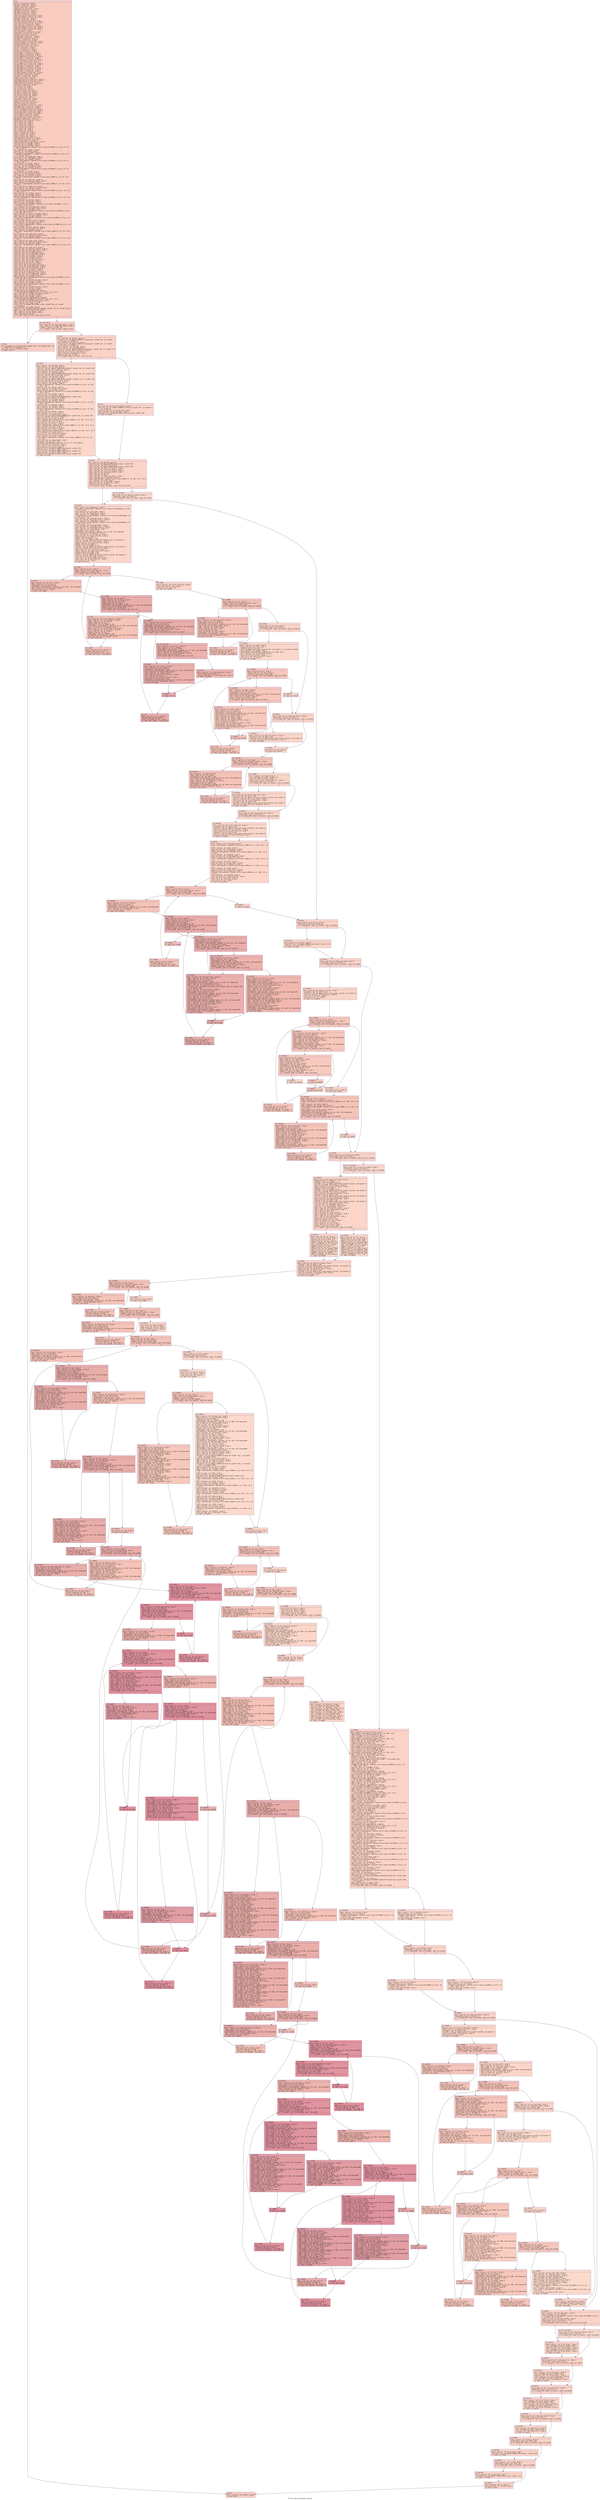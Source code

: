 digraph "CFG for 'hypre_ParTMatmul' function" {
	label="CFG for 'hypre_ParTMatmul' function";

	Node0x55acc0db3900 [shape=record,color="#3d50c3ff", style=filled, fillcolor="#f08b6e70" fontname="Courier",label="{entry:\l|  %retval = alloca ptr, align 8\l  %A.addr = alloca ptr, align 8\l  %B.addr = alloca ptr, align 8\l  %comm = alloca ptr, align 8\l  %comm_pkg_A = alloca ptr, align 8\l  %A_diag = alloca ptr, align 8\l  %AT_diag = alloca ptr, align 8\l  %A_offd = alloca ptr, align 8\l  %AT_offd = alloca ptr, align 8\l  %num_rows_diag_A = alloca i32, align 4\l  %num_cols_diag_A = alloca i32, align 4\l  %B_diag = alloca ptr, align 8\l  %B_offd = alloca ptr, align 8\l  %col_map_offd_B = alloca ptr, align 8\l  %first_col_diag_B = alloca i32, align 4\l  %col_starts_A = alloca ptr, align 8\l  %col_starts_B = alloca ptr, align 8\l  %num_rows_diag_B = alloca i32, align 4\l  %num_cols_diag_B = alloca i32, align 4\l  %num_cols_offd_B = alloca i32, align 4\l  %C = alloca ptr, align 8\l  %col_map_offd_C = alloca ptr, align 8\l  %map_B_to_C = alloca ptr, align 8\l  %C_diag = alloca ptr, align 8\l  %C_tmp_diag = alloca ptr, align 8\l  %C_diag_data = alloca ptr, align 8\l  %C_diag_i = alloca ptr, align 8\l  %C_diag_j = alloca ptr, align 8\l  %first_col_diag_C = alloca i32, align 4\l  %last_col_diag_C = alloca i32, align 4\l  %C_offd = alloca ptr, align 8\l  %C_tmp_offd = alloca ptr, align 8\l  %C_int = alloca ptr, align 8\l  %C_ext = alloca ptr, align 8\l  %C_ext_i = alloca ptr, align 8\l  %C_ext_j = alloca ptr, align 8\l  %C_ext_data = alloca ptr, align 8\l  %C_ext_diag_i = alloca ptr, align 8\l  %C_ext_diag_j = alloca ptr, align 8\l  %C_ext_diag_data = alloca ptr, align 8\l  %C_ext_offd_i = alloca ptr, align 8\l  %C_ext_offd_j = alloca ptr, align 8\l  %C_ext_offd_data = alloca ptr, align 8\l  %C_ext_size = alloca i32, align 4\l  %C_ext_diag_size = alloca i32, align 4\l  %C_ext_offd_size = alloca i32, align 4\l  %C_tmp_diag_i = alloca ptr, align 8\l  %C_tmp_diag_j = alloca ptr, align 8\l  %C_tmp_diag_data = alloca ptr, align 8\l  %C_tmp_offd_i = alloca ptr, align 8\l  %C_tmp_offd_j = alloca ptr, align 8\l  %C_tmp_offd_data = alloca ptr, align 8\l  %C_offd_data = alloca ptr, align 8\l  %C_offd_i = alloca ptr, align 8\l  %C_offd_j = alloca ptr, align 8\l  %temp = alloca ptr, align 8\l  %send_map_starts_A = alloca ptr, align 8\l  %send_map_elmts_A = alloca ptr, align 8\l  %num_sends_A = alloca i32, align 4\l  %num_cols_offd_C = alloca i32, align 4\l  %P_marker = alloca ptr, align 8\l  %i = alloca i32, align 4\l  %j = alloca i32, align 4\l  %i1 = alloca i32, align 4\l  %j_indx = alloca i32, align 4\l  %n_rows_A = alloca i32, align 4\l  %n_cols_A = alloca i32, align 4\l  %n_rows_B = alloca i32, align 4\l  %n_cols_B = alloca i32, align 4\l  %cnt = alloca i32, align 4\l  %cnt_offd = alloca i32, align 4\l  %cnt_diag = alloca i32, align 4\l  %value = alloca i32, align 4\l  %num_procs = alloca i32, align 4\l  %my_id = alloca i32, align 4\l  %max_num_threads = alloca i32, align 4\l  %C_diag_array = alloca ptr, align 8\l  %C_offd_array = alloca ptr, align 8\l  %first_row_index = alloca i32, align 4\l  %first_col_diag8 = alloca i32, align 4\l  %local_num_rows = alloca i32, align 4\l  %local_num_cols = alloca i32, align 4\l  %C_int_diag = alloca ptr, align 8\l  %C_int_offd = alloca ptr, align 8\l  %C_ext_num_rows = alloca i32, align 4\l  %B_marker = alloca ptr, align 8\l  %B_marker_offd = alloca ptr, align 8\l  %ik = alloca i32, align 4\l  %jk = alloca i32, align 4\l  %j1 = alloca i32, align 4\l  %j2 = alloca i32, align 4\l  %jcol = alloca i32, align 4\l  %ns = alloca i32, align 4\l  %ne = alloca i32, align 4\l  %ii = alloca i32, align 4\l  %nnz_d = alloca i32, align 4\l  %nnz_o = alloca i32, align 4\l  %rest = alloca i32, align 4\l  %size = alloca i32, align 4\l  %num_threads = alloca i32, align 4\l  %jj_count_offd = alloca i32, align 4\l  %nnz_offd = alloca i32, align 4\l  %new_col_map_offd_C = alloca ptr, align 8\l  store ptr %A, ptr %A.addr, align 8\l  store ptr %B, ptr %B.addr, align 8\l  %0 = load ptr, ptr %A.addr, align 8\l  %comm1 = getelementptr inbounds %struct.hypre_ParCSRMatrix_struct, ptr %0,\l... i32 0, i32 0\l  %1 = load ptr, ptr %comm1, align 8\l  store ptr %1, ptr %comm, align 8\l  %2 = load ptr, ptr %A.addr, align 8\l  %comm_pkg = getelementptr inbounds %struct.hypre_ParCSRMatrix_struct, ptr\l... %2, i32 0, i32 14\l  %3 = load ptr, ptr %comm_pkg, align 8\l  store ptr %3, ptr %comm_pkg_A, align 8\l  %4 = load ptr, ptr %A.addr, align 8\l  %diag = getelementptr inbounds %struct.hypre_ParCSRMatrix_struct, ptr %4,\l... i32 0, i32 7\l  %5 = load ptr, ptr %diag, align 8\l  store ptr %5, ptr %A_diag, align 8\l  store ptr null, ptr %AT_diag, align 8\l  %6 = load ptr, ptr %A.addr, align 8\l  %offd = getelementptr inbounds %struct.hypre_ParCSRMatrix_struct, ptr %6,\l... i32 0, i32 8\l  %7 = load ptr, ptr %offd, align 8\l  store ptr %7, ptr %A_offd, align 8\l  store ptr null, ptr %AT_offd, align 8\l  %8 = load ptr, ptr %A_diag, align 8\l  %num_rows = getelementptr inbounds %struct.hypre_CSRMatrix, ptr %8, i32 0,\l... i32 2\l  %9 = load i32, ptr %num_rows, align 8\l  store i32 %9, ptr %num_rows_diag_A, align 4\l  %10 = load ptr, ptr %A_diag, align 8\l  %num_cols = getelementptr inbounds %struct.hypre_CSRMatrix, ptr %10, i32 0,\l... i32 3\l  %11 = load i32, ptr %num_cols, align 4\l  store i32 %11, ptr %num_cols_diag_A, align 4\l  %12 = load ptr, ptr %B.addr, align 8\l  %diag2 = getelementptr inbounds %struct.hypre_ParCSRMatrix_struct, ptr %12,\l... i32 0, i32 7\l  %13 = load ptr, ptr %diag2, align 8\l  store ptr %13, ptr %B_diag, align 8\l  %14 = load ptr, ptr %B.addr, align 8\l  %offd3 = getelementptr inbounds %struct.hypre_ParCSRMatrix_struct, ptr %14,\l... i32 0, i32 8\l  %15 = load ptr, ptr %offd3, align 8\l  store ptr %15, ptr %B_offd, align 8\l  %16 = load ptr, ptr %B.addr, align 8\l  %col_map_offd = getelementptr inbounds %struct.hypre_ParCSRMatrix_struct,\l... ptr %16, i32 0, i32 11\l  %17 = load ptr, ptr %col_map_offd, align 8\l  store ptr %17, ptr %col_map_offd_B, align 8\l  %18 = load ptr, ptr %B.addr, align 8\l  %first_col_diag = getelementptr inbounds %struct.hypre_ParCSRMatrix_struct,\l... ptr %18, i32 0, i32 4\l  %19 = load i32, ptr %first_col_diag, align 4\l  store i32 %19, ptr %first_col_diag_B, align 4\l  %20 = load ptr, ptr %A.addr, align 8\l  %col_starts = getelementptr inbounds %struct.hypre_ParCSRMatrix_struct, ptr\l... %20, i32 0, i32 13\l  %21 = load ptr, ptr %col_starts, align 8\l  store ptr %21, ptr %col_starts_A, align 8\l  %22 = load ptr, ptr %B.addr, align 8\l  %col_starts4 = getelementptr inbounds %struct.hypre_ParCSRMatrix_struct, ptr\l... %22, i32 0, i32 13\l  %23 = load ptr, ptr %col_starts4, align 8\l  store ptr %23, ptr %col_starts_B, align 8\l  %24 = load ptr, ptr %B_diag, align 8\l  %num_rows5 = getelementptr inbounds %struct.hypre_CSRMatrix, ptr %24, i32 0,\l... i32 2\l  %25 = load i32, ptr %num_rows5, align 8\l  store i32 %25, ptr %num_rows_diag_B, align 4\l  %26 = load ptr, ptr %B_diag, align 8\l  %num_cols6 = getelementptr inbounds %struct.hypre_CSRMatrix, ptr %26, i32 0,\l... i32 3\l  %27 = load i32, ptr %num_cols6, align 4\l  store i32 %27, ptr %num_cols_diag_B, align 4\l  %28 = load ptr, ptr %B_offd, align 8\l  %num_cols7 = getelementptr inbounds %struct.hypre_CSRMatrix, ptr %28, i32 0,\l... i32 3\l  %29 = load i32, ptr %num_cols7, align 4\l  store i32 %29, ptr %num_cols_offd_B, align 4\l  store ptr null, ptr %col_map_offd_C, align 8\l  store ptr null, ptr %C_diag, align 8\l  store ptr null, ptr %C_tmp_diag, align 8\l  store ptr null, ptr %C_diag_data, align 8\l  store ptr null, ptr %C_diag_i, align 8\l  store ptr null, ptr %C_diag_j, align 8\l  store ptr null, ptr %C_offd, align 8\l  store ptr null, ptr %C_tmp_offd, align 8\l  store ptr null, ptr %C_int, align 8\l  store ptr null, ptr %C_ext, align 8\l  store i32 0, ptr %C_ext_size, align 4\l  store i32 0, ptr %C_ext_diag_size, align 4\l  store i32 0, ptr %C_ext_offd_size, align 4\l  store ptr null, ptr %C_offd_data, align 8\l  store ptr null, ptr %C_offd_i, align 8\l  store ptr null, ptr %C_offd_j, align 8\l  store i32 0, ptr %num_cols_offd_C, align 4\l  store ptr null, ptr %C_diag_array, align 8\l  store ptr null, ptr %C_offd_array, align 8\l  %30 = load ptr, ptr %A.addr, align 8\l  %global_num_rows = getelementptr inbounds %struct.hypre_ParCSRMatrix_struct,\l... ptr %30, i32 0, i32 1\l  %31 = load i32, ptr %global_num_rows, align 8\l  store i32 %31, ptr %n_rows_A, align 4\l  %32 = load ptr, ptr %A.addr, align 8\l  %global_num_cols = getelementptr inbounds %struct.hypre_ParCSRMatrix_struct,\l... ptr %32, i32 0, i32 2\l  %33 = load i32, ptr %global_num_cols, align 4\l  store i32 %33, ptr %n_cols_A, align 4\l  %34 = load ptr, ptr %B.addr, align 8\l  %global_num_rows9 = getelementptr inbounds\l... %struct.hypre_ParCSRMatrix_struct, ptr %34, i32 0, i32 1\l  %35 = load i32, ptr %global_num_rows9, align 8\l  store i32 %35, ptr %n_rows_B, align 4\l  %36 = load ptr, ptr %B.addr, align 8\l  %global_num_cols10 = getelementptr inbounds\l... %struct.hypre_ParCSRMatrix_struct, ptr %36, i32 0, i32 2\l  %37 = load i32, ptr %global_num_cols10, align 4\l  store i32 %37, ptr %n_cols_B, align 4\l  %38 = load ptr, ptr %comm, align 8\l  %call = call i32 @hypre_MPI_Comm_size(ptr noundef %38, ptr noundef\l... %num_procs)\l  %39 = load ptr, ptr %comm, align 8\l  %call11 = call i32 @hypre_MPI_Comm_rank(ptr noundef %39, ptr noundef %my_id)\l  store i32 1, ptr %max_num_threads, align 4\l  %40 = load i32, ptr %n_rows_A, align 4\l  %41 = load i32, ptr %n_rows_B, align 4\l  %cmp = icmp ne i32 %40, %41\l  br i1 %cmp, label %if.then, label %lor.lhs.false\l|{<s0>T|<s1>F}}"];
	Node0x55acc0db3900:s0 -> Node0x55acc0dd1120[tooltip="entry -> if.then\nProbability 50.00%" ];
	Node0x55acc0db3900:s1 -> Node0x55acc0dd1190[tooltip="entry -> lor.lhs.false\nProbability 50.00%" ];
	Node0x55acc0dd1190 [shape=record,color="#3d50c3ff", style=filled, fillcolor="#f3947570" fontname="Courier",label="{lor.lhs.false:\l|  %42 = load i32, ptr %num_rows_diag_A, align 4\l  %43 = load i32, ptr %num_rows_diag_B, align 4\l  %cmp12 = icmp ne i32 %42, %43\l  br i1 %cmp12, label %if.then, label %if.end\l|{<s0>T|<s1>F}}"];
	Node0x55acc0dd1190:s0 -> Node0x55acc0dd1120[tooltip="lor.lhs.false -> if.then\nProbability 50.00%" ];
	Node0x55acc0dd1190:s1 -> Node0x55acc0dd1440[tooltip="lor.lhs.false -> if.end\nProbability 50.00%" ];
	Node0x55acc0dd1120 [shape=record,color="#3d50c3ff", style=filled, fillcolor="#f2907270" fontname="Courier",label="{if.then:\l|  call void @hypre_error_handler(ptr noundef @.str, i32 noundef 3276, i32\l... noundef 1, ptr noundef @.str.1)\l  store ptr null, ptr %retval, align 8\l  br label %return\l}"];
	Node0x55acc0dd1120 -> Node0x55acc0dd17c0[tooltip="if.then -> return\nProbability 100.00%" ];
	Node0x55acc0dd1440 [shape=record,color="#3d50c3ff", style=filled, fillcolor="#f59c7d70" fontname="Courier",label="{if.end:\l|  %44 = load ptr, ptr %A_diag, align 8\l  %call13 = call i32 @hypre_CSRMatrixTranspose(ptr noundef %44, ptr noundef\l... %AT_diag, i32 noundef 1)\l  %45 = load ptr, ptr %A_offd, align 8\l  %call14 = call i32 @hypre_CSRMatrixTranspose(ptr noundef %45, ptr noundef\l... %AT_offd, i32 noundef 1)\l  %46 = load ptr, ptr %AT_diag, align 8\l  %47 = load ptr, ptr %B_diag, align 8\l  %call15 = call ptr @hypre_CSRMatrixMultiply(ptr noundef %46, ptr noundef %47)\l  store ptr %call15, ptr %C_tmp_diag, align 8\l  store i32 0, ptr %C_ext_size, align 4\l  %48 = load i32, ptr %num_procs, align 4\l  %cmp16 = icmp sgt i32 %48, 1\l  br i1 %cmp16, label %if.then17, label %if.else\l|{<s0>T|<s1>F}}"];
	Node0x55acc0dd1440:s0 -> Node0x55acc0dd2870[tooltip="if.end -> if.then17\nProbability 50.00%" ];
	Node0x55acc0dd1440:s1 -> Node0x55acc0dd28c0[tooltip="if.end -> if.else\nProbability 50.00%" ];
	Node0x55acc0dd2870 [shape=record,color="#3d50c3ff", style=filled, fillcolor="#f6a38570" fontname="Courier",label="{if.then17:\l|  %49 = load ptr, ptr %AT_diag, align 8\l  %50 = load ptr, ptr %B_offd, align 8\l  %call18 = call ptr @hypre_CSRMatrixMultiply(ptr noundef %49, ptr noundef %50)\l  store ptr %call18, ptr %C_tmp_offd, align 8\l  %51 = load ptr, ptr %AT_offd, align 8\l  %52 = load ptr, ptr %B_diag, align 8\l  %call19 = call ptr @hypre_CSRMatrixMultiply(ptr noundef %51, ptr noundef %52)\l  store ptr %call19, ptr %C_int_diag, align 8\l  %53 = load ptr, ptr %AT_offd, align 8\l  %54 = load ptr, ptr %B_offd, align 8\l  %call20 = call ptr @hypre_CSRMatrixMultiply(ptr noundef %53, ptr noundef %54)\l  store ptr %call20, ptr %C_int_offd, align 8\l  %55 = load ptr, ptr %C_int_diag, align 8\l  %56 = load ptr, ptr %B.addr, align 8\l  %diag21 = getelementptr inbounds %struct.hypre_ParCSRMatrix_struct, ptr %56,\l... i32 0, i32 7\l  store ptr %55, ptr %diag21, align 8\l  %57 = load ptr, ptr %C_int_offd, align 8\l  %58 = load ptr, ptr %B.addr, align 8\l  %offd22 = getelementptr inbounds %struct.hypre_ParCSRMatrix_struct, ptr %58,\l... i32 0, i32 8\l  store ptr %57, ptr %offd22, align 8\l  %59 = load ptr, ptr %B.addr, align 8\l  %call23 = call ptr @hypre_MergeDiagAndOffd(ptr noundef %59)\l  store ptr %call23, ptr %C_int, align 8\l  %60 = load ptr, ptr %B_diag, align 8\l  %61 = load ptr, ptr %B.addr, align 8\l  %diag24 = getelementptr inbounds %struct.hypre_ParCSRMatrix_struct, ptr %61,\l... i32 0, i32 7\l  store ptr %60, ptr %diag24, align 8\l  %62 = load ptr, ptr %B_offd, align 8\l  %63 = load ptr, ptr %B.addr, align 8\l  %offd25 = getelementptr inbounds %struct.hypre_ParCSRMatrix_struct, ptr %63,\l... i32 0, i32 8\l  store ptr %62, ptr %offd25, align 8\l  %64 = load ptr, ptr %C_int, align 8\l  %65 = load ptr, ptr %comm_pkg_A, align 8\l  %call26 = call ptr @hypre_ExchangeRAPData(ptr noundef %64, ptr noundef %65)\l  store ptr %call26, ptr %C_ext, align 8\l  %66 = load ptr, ptr %C_ext, align 8\l  %i27 = getelementptr inbounds %struct.hypre_CSRMatrix, ptr %66, i32 0, i32 0\l  %67 = load ptr, ptr %i27, align 8\l  store ptr %67, ptr %C_ext_i, align 8\l  %68 = load ptr, ptr %C_ext, align 8\l  %j28 = getelementptr inbounds %struct.hypre_CSRMatrix, ptr %68, i32 0, i32 1\l  %69 = load ptr, ptr %j28, align 8\l  store ptr %69, ptr %C_ext_j, align 8\l  %70 = load ptr, ptr %C_ext, align 8\l  %data = getelementptr inbounds %struct.hypre_CSRMatrix, ptr %70, i32 0, i32 6\l  %71 = load ptr, ptr %data, align 8\l  store ptr %71, ptr %C_ext_data, align 8\l  %72 = load ptr, ptr %C_ext_i, align 8\l  %73 = load ptr, ptr %C_ext, align 8\l  %num_rows29 = getelementptr inbounds %struct.hypre_CSRMatrix, ptr %73, i32\l... 0, i32 2\l  %74 = load i32, ptr %num_rows29, align 8\l  %idxprom = sext i32 %74 to i64\l  %arrayidx = getelementptr inbounds i32, ptr %72, i64 %idxprom\l  %75 = load i32, ptr %arrayidx, align 4\l  store i32 %75, ptr %C_ext_size, align 4\l  %76 = load ptr, ptr %C_int, align 8\l  %call30 = call i32 @hypre_CSRMatrixDestroy(ptr noundef %76)\l  %77 = load ptr, ptr %C_int_diag, align 8\l  %call31 = call i32 @hypre_CSRMatrixDestroy(ptr noundef %77)\l  %78 = load ptr, ptr %C_int_offd, align 8\l  %call32 = call i32 @hypre_CSRMatrixDestroy(ptr noundef %78)\l  br label %if.end35\l}"];
	Node0x55acc0dd2870 -> Node0x55acc0dd53e0[tooltip="if.then17 -> if.end35\nProbability 100.00%" ];
	Node0x55acc0dd28c0 [shape=record,color="#3d50c3ff", style=filled, fillcolor="#f6a38570" fontname="Courier",label="{if.else:\l|  %79 = load i32, ptr %num_cols_diag_A, align 4\l  %call33 = call ptr @hypre_CSRMatrixCreate(i32 noundef %79, i32 noundef 0,\l... i32 noundef 0)\l  store ptr %call33, ptr %C_tmp_offd, align 8\l  %80 = load ptr, ptr %C_tmp_offd, align 8\l  %call34 = call i32 @hypre_CSRMatrixInitialize(ptr noundef %80)\l  br label %if.end35\l}"];
	Node0x55acc0dd28c0 -> Node0x55acc0dd53e0[tooltip="if.else -> if.end35\nProbability 100.00%" ];
	Node0x55acc0dd53e0 [shape=record,color="#3d50c3ff", style=filled, fillcolor="#f59c7d70" fontname="Courier",label="{if.end35:\l|  %81 = load ptr, ptr %AT_diag, align 8\l  %call36 = call i32 @hypre_CSRMatrixDestroy(ptr noundef %81)\l  %82 = load ptr, ptr %AT_offd, align 8\l  %call37 = call i32 @hypre_CSRMatrixDestroy(ptr noundef %82)\l  %83 = load i32, ptr %first_col_diag_B, align 4\l  store i32 %83, ptr %first_col_diag_C, align 4\l  %84 = load i32, ptr %first_col_diag_B, align 4\l  %85 = load i32, ptr %num_cols_diag_B, align 4\l  %add = add nsw i32 %84, %85\l  %sub = sub nsw i32 %add, 1\l  store i32 %sub, ptr %last_col_diag_C, align 4\l  %86 = load ptr, ptr %C_tmp_diag, align 8\l  %i38 = getelementptr inbounds %struct.hypre_CSRMatrix, ptr %86, i32 0, i32 0\l  %87 = load ptr, ptr %i38, align 8\l  store ptr %87, ptr %C_tmp_diag_i, align 8\l  %88 = load i32, ptr %C_ext_size, align 4\l  %tobool = icmp ne i32 %88, 0\l  br i1 %tobool, label %if.then41, label %lor.lhs.false39\l|{<s0>T|<s1>F}}"];
	Node0x55acc0dd53e0:s0 -> Node0x55acc0dd6540[tooltip="if.end35 -> if.then41\nProbability 62.50%" ];
	Node0x55acc0dd53e0:s1 -> Node0x55acc0dd6590[tooltip="if.end35 -> lor.lhs.false39\nProbability 37.50%" ];
	Node0x55acc0dd6590 [shape=record,color="#3d50c3ff", style=filled, fillcolor="#f7a88970" fontname="Courier",label="{lor.lhs.false39:\l|  %89 = load i32, ptr %num_cols_offd_B, align 4\l  %tobool40 = icmp ne i32 %89, 0\l  br i1 %tobool40, label %if.then41, label %if.end211\l|{<s0>T|<s1>F}}"];
	Node0x55acc0dd6590:s0 -> Node0x55acc0dd6540[tooltip="lor.lhs.false39 -> if.then41\nProbability 62.50%" ];
	Node0x55acc0dd6590:s1 -> Node0x55acc0dd6830[tooltip="lor.lhs.false39 -> if.end211\nProbability 37.50%" ];
	Node0x55acc0dd6540 [shape=record,color="#3d50c3ff", style=filled, fillcolor="#f5a08170" fontname="Courier",label="{if.then41:\l|  %90 = load ptr, ptr %comm_pkg_A, align 8\l  %num_sends = getelementptr inbounds %struct.hypre_ParCSRCommPkg, ptr %90,\l... i32 0, i32 1\l  %91 = load i32, ptr %num_sends, align 8\l  store i32 %91, ptr %num_sends_A, align 4\l  %92 = load ptr, ptr %comm_pkg_A, align 8\l  %send_map_starts = getelementptr inbounds %struct.hypre_ParCSRCommPkg, ptr\l... %92, i32 0, i32 3\l  %93 = load ptr, ptr %send_map_starts, align 8\l  store ptr %93, ptr %send_map_starts_A, align 8\l  %94 = load ptr, ptr %comm_pkg_A, align 8\l  %send_map_elmts = getelementptr inbounds %struct.hypre_ParCSRCommPkg, ptr\l... %94, i32 0, i32 4\l  %95 = load ptr, ptr %send_map_elmts, align 8\l  store ptr %95, ptr %send_map_elmts_A, align 8\l  %96 = load ptr, ptr %send_map_starts_A, align 8\l  %97 = load i32, ptr %num_sends_A, align 4\l  %idxprom42 = sext i32 %97 to i64\l  %arrayidx43 = getelementptr inbounds i32, ptr %96, i64 %idxprom42\l  %98 = load i32, ptr %arrayidx43, align 4\l  store i32 %98, ptr %C_ext_num_rows, align 4\l  %99 = load i32, ptr %C_ext_num_rows, align 4\l  %add44 = add nsw i32 %99, 1\l  %conv = sext i32 %add44 to i64\l  %call45 = call ptr @hypre_CAlloc(i64 noundef %conv, i64 noundef 4)\l  store ptr %call45, ptr %C_ext_diag_i, align 8\l  %100 = load i32, ptr %C_ext_num_rows, align 4\l  %add46 = add nsw i32 %100, 1\l  %conv47 = sext i32 %add46 to i64\l  %call48 = call ptr @hypre_CAlloc(i64 noundef %conv47, i64 noundef 4)\l  store ptr %call48, ptr %C_ext_offd_i, align 8\l  %101 = load i32, ptr %C_ext_size, align 4\l  %102 = load i32, ptr %num_cols_offd_B, align 4\l  %add49 = add nsw i32 %101, %102\l  %conv50 = sext i32 %add49 to i64\l  %call51 = call ptr @hypre_CAlloc(i64 noundef %conv50, i64 noundef 4)\l  store ptr %call51, ptr %temp, align 8\l  store i32 0, ptr %C_ext_diag_size, align 4\l  store i32 0, ptr %C_ext_offd_size, align 4\l  store i32 0, ptr %i, align 4\l  br label %for.cond\l}"];
	Node0x55acc0dd6540 -> Node0x55acc0dd8a00[tooltip="if.then41 -> for.cond\nProbability 100.00%" ];
	Node0x55acc0dd8a00 [shape=record,color="#3d50c3ff", style=filled, fillcolor="#e8765c70" fontname="Courier",label="{for.cond:\l|  %103 = load i32, ptr %i, align 4\l  %104 = load i32, ptr %C_ext_num_rows, align 4\l  %cmp52 = icmp slt i32 %103, %104\l  br i1 %cmp52, label %for.body, label %for.end89\l|{<s0>T|<s1>F}}"];
	Node0x55acc0dd8a00:s0 -> Node0x55acc0dd8c50[tooltip="for.cond -> for.body\nProbability 96.88%" ];
	Node0x55acc0dd8a00:s1 -> Node0x55acc0dd8cd0[tooltip="for.cond -> for.end89\nProbability 3.12%" ];
	Node0x55acc0dd8c50 [shape=record,color="#3d50c3ff", style=filled, fillcolor="#e8765c70" fontname="Courier",label="{for.body:\l|  %105 = load ptr, ptr %C_ext_i, align 8\l  %106 = load i32, ptr %i, align 4\l  %idxprom54 = sext i32 %106 to i64\l  %arrayidx55 = getelementptr inbounds i32, ptr %105, i64 %idxprom54\l  %107 = load i32, ptr %arrayidx55, align 4\l  store i32 %107, ptr %j, align 4\l  br label %for.cond56\l}"];
	Node0x55acc0dd8c50 -> Node0x55acc0dd91f0[tooltip="for.body -> for.cond56\nProbability 100.00%" ];
	Node0x55acc0dd91f0 [shape=record,color="#3d50c3ff", style=filled, fillcolor="#d0473d70" fontname="Courier",label="{for.cond56:\l|  %108 = load i32, ptr %j, align 4\l  %109 = load ptr, ptr %C_ext_i, align 8\l  %110 = load i32, ptr %i, align 4\l  %add57 = add nsw i32 %110, 1\l  %idxprom58 = sext i32 %add57 to i64\l  %arrayidx59 = getelementptr inbounds i32, ptr %109, i64 %idxprom58\l  %111 = load i32, ptr %arrayidx59, align 4\l  %cmp60 = icmp slt i32 %108, %111\l  br i1 %cmp60, label %for.body62, label %for.end\l|{<s0>T|<s1>F}}"];
	Node0x55acc0dd91f0:s0 -> Node0x55acc0dcc270[tooltip="for.cond56 -> for.body62\nProbability 96.88%" ];
	Node0x55acc0dd91f0:s1 -> Node0x55acc0dcc2f0[tooltip="for.cond56 -> for.end\nProbability 3.12%" ];
	Node0x55acc0dcc270 [shape=record,color="#3d50c3ff", style=filled, fillcolor="#d0473d70" fontname="Courier",label="{for.body62:\l|  %112 = load ptr, ptr %C_ext_j, align 8\l  %113 = load i32, ptr %j, align 4\l  %idxprom63 = sext i32 %113 to i64\l  %arrayidx64 = getelementptr inbounds i32, ptr %112, i64 %idxprom63\l  %114 = load i32, ptr %arrayidx64, align 4\l  %115 = load i32, ptr %first_col_diag_C, align 4\l  %cmp65 = icmp slt i32 %114, %115\l  br i1 %cmp65, label %if.then72, label %lor.lhs.false67\l|{<s0>T|<s1>F}}"];
	Node0x55acc0dcc270:s0 -> Node0x55acc0dcc8f0[tooltip="for.body62 -> if.then72\nProbability 50.00%" ];
	Node0x55acc0dcc270:s1 -> Node0x55acc0dcc940[tooltip="for.body62 -> lor.lhs.false67\nProbability 50.00%" ];
	Node0x55acc0dcc940 [shape=record,color="#3d50c3ff", style=filled, fillcolor="#d6524470" fontname="Courier",label="{lor.lhs.false67:\l|  %116 = load ptr, ptr %C_ext_j, align 8\l  %117 = load i32, ptr %j, align 4\l  %idxprom68 = sext i32 %117 to i64\l  %arrayidx69 = getelementptr inbounds i32, ptr %116, i64 %idxprom68\l  %118 = load i32, ptr %arrayidx69, align 4\l  %119 = load i32, ptr %last_col_diag_C, align 4\l  %cmp70 = icmp sgt i32 %118, %119\l  br i1 %cmp70, label %if.then72, label %if.else77\l|{<s0>T|<s1>F}}"];
	Node0x55acc0dcc940:s0 -> Node0x55acc0dcc8f0[tooltip="lor.lhs.false67 -> if.then72\nProbability 50.00%" ];
	Node0x55acc0dcc940:s1 -> Node0x55acc0ddb030[tooltip="lor.lhs.false67 -> if.else77\nProbability 50.00%" ];
	Node0x55acc0dcc8f0 [shape=record,color="#3d50c3ff", style=filled, fillcolor="#d24b4070" fontname="Courier",label="{if.then72:\l|  %120 = load ptr, ptr %C_ext_j, align 8\l  %121 = load i32, ptr %j, align 4\l  %idxprom73 = sext i32 %121 to i64\l  %arrayidx74 = getelementptr inbounds i32, ptr %120, i64 %idxprom73\l  %122 = load i32, ptr %arrayidx74, align 4\l  %123 = load ptr, ptr %temp, align 8\l  %124 = load i32, ptr %C_ext_offd_size, align 4\l  %inc = add nsw i32 %124, 1\l  store i32 %inc, ptr %C_ext_offd_size, align 4\l  %idxprom75 = sext i32 %124 to i64\l  %arrayidx76 = getelementptr inbounds i32, ptr %123, i64 %idxprom75\l  store i32 %122, ptr %arrayidx76, align 4\l  br label %if.end79\l}"];
	Node0x55acc0dcc8f0 -> Node0x55acc0ddb880[tooltip="if.then72 -> if.end79\nProbability 100.00%" ];
	Node0x55acc0ddb030 [shape=record,color="#3d50c3ff", style=filled, fillcolor="#dc5d4a70" fontname="Courier",label="{if.else77:\l|  %125 = load i32, ptr %C_ext_diag_size, align 4\l  %inc78 = add nsw i32 %125, 1\l  store i32 %inc78, ptr %C_ext_diag_size, align 4\l  br label %if.end79\l}"];
	Node0x55acc0ddb030 -> Node0x55acc0ddb880[tooltip="if.else77 -> if.end79\nProbability 100.00%" ];
	Node0x55acc0ddb880 [shape=record,color="#3d50c3ff", style=filled, fillcolor="#d0473d70" fontname="Courier",label="{if.end79:\l|  br label %for.inc\l}"];
	Node0x55acc0ddb880 -> Node0x55acc0ddbbe0[tooltip="if.end79 -> for.inc\nProbability 100.00%" ];
	Node0x55acc0ddbbe0 [shape=record,color="#3d50c3ff", style=filled, fillcolor="#d0473d70" fontname="Courier",label="{for.inc:\l|  %126 = load i32, ptr %j, align 4\l  %inc80 = add nsw i32 %126, 1\l  store i32 %inc80, ptr %j, align 4\l  br label %for.cond56, !llvm.loop !6\l}"];
	Node0x55acc0ddbbe0 -> Node0x55acc0dd91f0[tooltip="for.inc -> for.cond56\nProbability 100.00%" ];
	Node0x55acc0dcc2f0 [shape=record,color="#3d50c3ff", style=filled, fillcolor="#e8765c70" fontname="Courier",label="{for.end:\l|  %127 = load i32, ptr %C_ext_diag_size, align 4\l  %128 = load ptr, ptr %C_ext_diag_i, align 8\l  %129 = load i32, ptr %i, align 4\l  %add81 = add nsw i32 %129, 1\l  %idxprom82 = sext i32 %add81 to i64\l  %arrayidx83 = getelementptr inbounds i32, ptr %128, i64 %idxprom82\l  store i32 %127, ptr %arrayidx83, align 4\l  %130 = load i32, ptr %C_ext_offd_size, align 4\l  %131 = load ptr, ptr %C_ext_offd_i, align 8\l  %132 = load i32, ptr %i, align 4\l  %add84 = add nsw i32 %132, 1\l  %idxprom85 = sext i32 %add84 to i64\l  %arrayidx86 = getelementptr inbounds i32, ptr %131, i64 %idxprom85\l  store i32 %130, ptr %arrayidx86, align 4\l  br label %for.inc87\l}"];
	Node0x55acc0dcc2f0 -> Node0x55acc0ddc8a0[tooltip="for.end -> for.inc87\nProbability 100.00%" ];
	Node0x55acc0ddc8a0 [shape=record,color="#3d50c3ff", style=filled, fillcolor="#e8765c70" fontname="Courier",label="{for.inc87:\l|  %133 = load i32, ptr %i, align 4\l  %inc88 = add nsw i32 %133, 1\l  store i32 %inc88, ptr %i, align 4\l  br label %for.cond, !llvm.loop !8\l}"];
	Node0x55acc0ddc8a0 -> Node0x55acc0dd8a00[tooltip="for.inc87 -> for.cond\nProbability 100.00%" ];
	Node0x55acc0dd8cd0 [shape=record,color="#3d50c3ff", style=filled, fillcolor="#f5a08170" fontname="Courier",label="{for.end89:\l|  %134 = load i32, ptr %C_ext_offd_size, align 4\l  store i32 %134, ptr %cnt, align 4\l  store i32 0, ptr %i, align 4\l  br label %for.cond90\l}"];
	Node0x55acc0dd8cd0 -> Node0x55acc0ddcf10[tooltip="for.end89 -> for.cond90\nProbability 100.00%" ];
	Node0x55acc0ddcf10 [shape=record,color="#3d50c3ff", style=filled, fillcolor="#e8765c70" fontname="Courier",label="{for.cond90:\l|  %135 = load i32, ptr %i, align 4\l  %136 = load i32, ptr %num_cols_offd_B, align 4\l  %cmp91 = icmp slt i32 %135, %136\l  br i1 %cmp91, label %for.body93, label %for.end101\l|{<s0>T|<s1>F}}"];
	Node0x55acc0ddcf10:s0 -> Node0x55acc0ddd1b0[tooltip="for.cond90 -> for.body93\nProbability 96.88%" ];
	Node0x55acc0ddcf10:s1 -> Node0x55acc0ddd200[tooltip="for.cond90 -> for.end101\nProbability 3.12%" ];
	Node0x55acc0ddd1b0 [shape=record,color="#3d50c3ff", style=filled, fillcolor="#e8765c70" fontname="Courier",label="{for.body93:\l|  %137 = load ptr, ptr %col_map_offd_B, align 8\l  %138 = load i32, ptr %i, align 4\l  %idxprom94 = sext i32 %138 to i64\l  %arrayidx95 = getelementptr inbounds i32, ptr %137, i64 %idxprom94\l  %139 = load i32, ptr %arrayidx95, align 4\l  %140 = load ptr, ptr %temp, align 8\l  %141 = load i32, ptr %cnt, align 4\l  %inc96 = add nsw i32 %141, 1\l  store i32 %inc96, ptr %cnt, align 4\l  %idxprom97 = sext i32 %141 to i64\l  %arrayidx98 = getelementptr inbounds i32, ptr %140, i64 %idxprom97\l  store i32 %139, ptr %arrayidx98, align 4\l  br label %for.inc99\l}"];
	Node0x55acc0ddd1b0 -> Node0x55acc0ddda80[tooltip="for.body93 -> for.inc99\nProbability 100.00%" ];
	Node0x55acc0ddda80 [shape=record,color="#3d50c3ff", style=filled, fillcolor="#e8765c70" fontname="Courier",label="{for.inc99:\l|  %142 = load i32, ptr %i, align 4\l  %inc100 = add nsw i32 %142, 1\l  store i32 %inc100, ptr %i, align 4\l  br label %for.cond90, !llvm.loop !9\l}"];
	Node0x55acc0ddda80 -> Node0x55acc0ddcf10[tooltip="for.inc99 -> for.cond90\nProbability 100.00%" ];
	Node0x55acc0ddd200 [shape=record,color="#3d50c3ff", style=filled, fillcolor="#f5a08170" fontname="Courier",label="{for.end101:\l|  %143 = load i32, ptr %cnt, align 4\l  %tobool102 = icmp ne i32 %143, 0\l  br i1 %tobool102, label %if.then103, label %if.end124\l|{<s0>T|<s1>F}}"];
	Node0x55acc0ddd200:s0 -> Node0x55acc0dde040[tooltip="for.end101 -> if.then103\nProbability 62.50%" ];
	Node0x55acc0ddd200:s1 -> Node0x55acc0dde0c0[tooltip="for.end101 -> if.end124\nProbability 37.50%" ];
	Node0x55acc0dde040 [shape=record,color="#3d50c3ff", style=filled, fillcolor="#f6a38570" fontname="Courier",label="{if.then103:\l|  %144 = load ptr, ptr %temp, align 8\l  %145 = load i32, ptr %cnt, align 4\l  %sub104 = sub nsw i32 %145, 1\l  call void @hypre_qsort0(ptr noundef %144, i32 noundef 0, i32 noundef %sub104)\l  %146 = load ptr, ptr %temp, align 8\l  %arrayidx105 = getelementptr inbounds i32, ptr %146, i64 0\l  %147 = load i32, ptr %arrayidx105, align 4\l  store i32 %147, ptr %value, align 4\l  store i32 1, ptr %num_cols_offd_C, align 4\l  store i32 1, ptr %i, align 4\l  br label %for.cond106\l}"];
	Node0x55acc0dde040 -> Node0x55acc0dde8f0[tooltip="if.then103 -> for.cond106\nProbability 100.00%" ];
	Node0x55acc0dde8f0 [shape=record,color="#3d50c3ff", style=filled, fillcolor="#ec7f6370" fontname="Courier",label="{for.cond106:\l|  %148 = load i32, ptr %i, align 4\l  %149 = load i32, ptr %cnt, align 4\l  %cmp107 = icmp slt i32 %148, %149\l  br i1 %cmp107, label %for.body109, label %for.end123\l|{<s0>T|<s1>F}}"];
	Node0x55acc0dde8f0:s0 -> Node0x55acc0ddeb40[tooltip="for.cond106 -> for.body109\nProbability 96.88%" ];
	Node0x55acc0dde8f0:s1 -> Node0x55acc0ddebc0[tooltip="for.cond106 -> for.end123\nProbability 3.12%" ];
	Node0x55acc0ddeb40 [shape=record,color="#3d50c3ff", style=filled, fillcolor="#ec7f6370" fontname="Courier",label="{for.body109:\l|  %150 = load ptr, ptr %temp, align 8\l  %151 = load i32, ptr %i, align 4\l  %idxprom110 = sext i32 %151 to i64\l  %arrayidx111 = getelementptr inbounds i32, ptr %150, i64 %idxprom110\l  %152 = load i32, ptr %arrayidx111, align 4\l  %153 = load i32, ptr %value, align 4\l  %cmp112 = icmp sgt i32 %152, %153\l  br i1 %cmp112, label %if.then114, label %if.end120\l|{<s0>T|<s1>F}}"];
	Node0x55acc0ddeb40:s0 -> Node0x55acc0ddf0f0[tooltip="for.body109 -> if.then114\nProbability 50.00%" ];
	Node0x55acc0ddeb40:s1 -> Node0x55acc0ddf170[tooltip="for.body109 -> if.end120\nProbability 50.00%" ];
	Node0x55acc0ddf0f0 [shape=record,color="#3d50c3ff", style=filled, fillcolor="#ef886b70" fontname="Courier",label="{if.then114:\l|  %154 = load ptr, ptr %temp, align 8\l  %155 = load i32, ptr %i, align 4\l  %idxprom115 = sext i32 %155 to i64\l  %arrayidx116 = getelementptr inbounds i32, ptr %154, i64 %idxprom115\l  %156 = load i32, ptr %arrayidx116, align 4\l  store i32 %156, ptr %value, align 4\l  %157 = load i32, ptr %value, align 4\l  %158 = load ptr, ptr %temp, align 8\l  %159 = load i32, ptr %num_cols_offd_C, align 4\l  %inc117 = add nsw i32 %159, 1\l  store i32 %inc117, ptr %num_cols_offd_C, align 4\l  %idxprom118 = sext i32 %159 to i64\l  %arrayidx119 = getelementptr inbounds i32, ptr %158, i64 %idxprom118\l  store i32 %157, ptr %arrayidx119, align 4\l  br label %if.end120\l}"];
	Node0x55acc0ddf0f0 -> Node0x55acc0ddf170[tooltip="if.then114 -> if.end120\nProbability 100.00%" ];
	Node0x55acc0ddf170 [shape=record,color="#3d50c3ff", style=filled, fillcolor="#ec7f6370" fontname="Courier",label="{if.end120:\l|  br label %for.inc121\l}"];
	Node0x55acc0ddf170 -> Node0x55acc0ddfb80[tooltip="if.end120 -> for.inc121\nProbability 100.00%" ];
	Node0x55acc0ddfb80 [shape=record,color="#3d50c3ff", style=filled, fillcolor="#ec7f6370" fontname="Courier",label="{for.inc121:\l|  %160 = load i32, ptr %i, align 4\l  %inc122 = add nsw i32 %160, 1\l  store i32 %inc122, ptr %i, align 4\l  br label %for.cond106, !llvm.loop !10\l}"];
	Node0x55acc0ddfb80 -> Node0x55acc0dde8f0[tooltip="for.inc121 -> for.cond106\nProbability 100.00%" ];
	Node0x55acc0ddebc0 [shape=record,color="#3d50c3ff", style=filled, fillcolor="#f6a38570" fontname="Courier",label="{for.end123:\l|  br label %if.end124\l}"];
	Node0x55acc0ddebc0 -> Node0x55acc0dde0c0[tooltip="for.end123 -> if.end124\nProbability 100.00%" ];
	Node0x55acc0dde0c0 [shape=record,color="#3d50c3ff", style=filled, fillcolor="#f5a08170" fontname="Courier",label="{if.end124:\l|  %161 = load i32, ptr %num_cols_offd_C, align 4\l  %tobool125 = icmp ne i32 %161, 0\l  br i1 %tobool125, label %if.then126, label %if.end129\l|{<s0>T|<s1>F}}"];
	Node0x55acc0dde0c0:s0 -> Node0x55acc0de01b0[tooltip="if.end124 -> if.then126\nProbability 62.50%" ];
	Node0x55acc0dde0c0:s1 -> Node0x55acc0de0230[tooltip="if.end124 -> if.end129\nProbability 37.50%" ];
	Node0x55acc0de01b0 [shape=record,color="#3d50c3ff", style=filled, fillcolor="#f6a38570" fontname="Courier",label="{if.then126:\l|  %162 = load i32, ptr %num_cols_offd_C, align 4\l  %conv127 = sext i32 %162 to i64\l  %call128 = call ptr @hypre_CAlloc(i64 noundef %conv127, i64 noundef 4)\l  store ptr %call128, ptr %col_map_offd_C, align 8\l  br label %if.end129\l}"];
	Node0x55acc0de01b0 -> Node0x55acc0de0230[tooltip="if.then126 -> if.end129\nProbability 100.00%" ];
	Node0x55acc0de0230 [shape=record,color="#3d50c3ff", style=filled, fillcolor="#f5a08170" fontname="Courier",label="{if.end129:\l|  store i32 0, ptr %i, align 4\l  br label %for.cond130\l}"];
	Node0x55acc0de0230 -> Node0x55acc0de07a0[tooltip="if.end129 -> for.cond130\nProbability 100.00%" ];
	Node0x55acc0de07a0 [shape=record,color="#3d50c3ff", style=filled, fillcolor="#e8765c70" fontname="Courier",label="{for.cond130:\l|  %163 = load i32, ptr %i, align 4\l  %164 = load i32, ptr %num_cols_offd_C, align 4\l  %cmp131 = icmp slt i32 %163, %164\l  br i1 %cmp131, label %for.body133, label %for.end140\l|{<s0>T|<s1>F}}"];
	Node0x55acc0de07a0:s0 -> Node0x55acc0de0a20[tooltip="for.cond130 -> for.body133\nProbability 96.88%" ];
	Node0x55acc0de07a0:s1 -> Node0x55acc0de0a70[tooltip="for.cond130 -> for.end140\nProbability 3.12%" ];
	Node0x55acc0de0a20 [shape=record,color="#3d50c3ff", style=filled, fillcolor="#e8765c70" fontname="Courier",label="{for.body133:\l|  %165 = load ptr, ptr %temp, align 8\l  %166 = load i32, ptr %i, align 4\l  %idxprom134 = sext i32 %166 to i64\l  %arrayidx135 = getelementptr inbounds i32, ptr %165, i64 %idxprom134\l  %167 = load i32, ptr %arrayidx135, align 4\l  %168 = load ptr, ptr %col_map_offd_C, align 8\l  %169 = load i32, ptr %i, align 4\l  %idxprom136 = sext i32 %169 to i64\l  %arrayidx137 = getelementptr inbounds i32, ptr %168, i64 %idxprom136\l  store i32 %167, ptr %arrayidx137, align 4\l  br label %for.inc138\l}"];
	Node0x55acc0de0a20 -> Node0x55acc0de11a0[tooltip="for.body133 -> for.inc138\nProbability 100.00%" ];
	Node0x55acc0de11a0 [shape=record,color="#3d50c3ff", style=filled, fillcolor="#e8765c70" fontname="Courier",label="{for.inc138:\l|  %170 = load i32, ptr %i, align 4\l  %inc139 = add nsw i32 %170, 1\l  store i32 %inc139, ptr %i, align 4\l  br label %for.cond130, !llvm.loop !11\l}"];
	Node0x55acc0de11a0 -> Node0x55acc0de07a0[tooltip="for.inc138 -> for.cond130\nProbability 100.00%" ];
	Node0x55acc0de0a70 [shape=record,color="#3d50c3ff", style=filled, fillcolor="#f5a08170" fontname="Courier",label="{for.end140:\l|  %171 = load ptr, ptr %temp, align 8\l  call void @hypre_Free(ptr noundef %171)\l  store ptr null, ptr %temp, align 8\l  %172 = load i32, ptr %C_ext_diag_size, align 4\l  %tobool141 = icmp ne i32 %172, 0\l  br i1 %tobool141, label %if.then142, label %if.end147\l|{<s0>T|<s1>F}}"];
	Node0x55acc0de0a70:s0 -> Node0x55acc0de1990[tooltip="for.end140 -> if.then142\nProbability 62.50%" ];
	Node0x55acc0de0a70:s1 -> Node0x55acc0de1a10[tooltip="for.end140 -> if.end147\nProbability 37.50%" ];
	Node0x55acc0de1990 [shape=record,color="#3d50c3ff", style=filled, fillcolor="#f6a38570" fontname="Courier",label="{if.then142:\l|  %173 = load i32, ptr %C_ext_diag_size, align 4\l  %conv143 = sext i32 %173 to i64\l  %call144 = call ptr @hypre_CAlloc(i64 noundef %conv143, i64 noundef 4)\l  store ptr %call144, ptr %C_ext_diag_j, align 8\l  %174 = load i32, ptr %C_ext_diag_size, align 4\l  %conv145 = sext i32 %174 to i64\l  %call146 = call ptr @hypre_CAlloc(i64 noundef %conv145, i64 noundef 8)\l  store ptr %call146, ptr %C_ext_diag_data, align 8\l  br label %if.end147\l}"];
	Node0x55acc0de1990 -> Node0x55acc0de1a10[tooltip="if.then142 -> if.end147\nProbability 100.00%" ];
	Node0x55acc0de1a10 [shape=record,color="#3d50c3ff", style=filled, fillcolor="#f5a08170" fontname="Courier",label="{if.end147:\l|  %175 = load i32, ptr %C_ext_offd_size, align 4\l  %tobool148 = icmp ne i32 %175, 0\l  br i1 %tobool148, label %if.then149, label %if.end154\l|{<s0>T|<s1>F}}"];
	Node0x55acc0de1a10:s0 -> Node0x55acc0de22b0[tooltip="if.end147 -> if.then149\nProbability 62.50%" ];
	Node0x55acc0de1a10:s1 -> Node0x55acc0de2330[tooltip="if.end147 -> if.end154\nProbability 37.50%" ];
	Node0x55acc0de22b0 [shape=record,color="#3d50c3ff", style=filled, fillcolor="#f6a38570" fontname="Courier",label="{if.then149:\l|  %176 = load i32, ptr %C_ext_offd_size, align 4\l  %conv150 = sext i32 %176 to i64\l  %call151 = call ptr @hypre_CAlloc(i64 noundef %conv150, i64 noundef 4)\l  store ptr %call151, ptr %C_ext_offd_j, align 8\l  %177 = load i32, ptr %C_ext_offd_size, align 4\l  %conv152 = sext i32 %177 to i64\l  %call153 = call ptr @hypre_CAlloc(i64 noundef %conv152, i64 noundef 8)\l  store ptr %call153, ptr %C_ext_offd_data, align 8\l  br label %if.end154\l}"];
	Node0x55acc0de22b0 -> Node0x55acc0de2330[tooltip="if.then149 -> if.end154\nProbability 100.00%" ];
	Node0x55acc0de2330 [shape=record,color="#3d50c3ff", style=filled, fillcolor="#f5a08170" fontname="Courier",label="{if.end154:\l|  %178 = load ptr, ptr %C_tmp_diag, align 8\l  %j155 = getelementptr inbounds %struct.hypre_CSRMatrix, ptr %178, i32 0, i32\l... 1\l  %179 = load ptr, ptr %j155, align 8\l  store ptr %179, ptr %C_tmp_diag_j, align 8\l  %180 = load ptr, ptr %C_tmp_diag, align 8\l  %data156 = getelementptr inbounds %struct.hypre_CSRMatrix, ptr %180, i32 0,\l... i32 6\l  %181 = load ptr, ptr %data156, align 8\l  store ptr %181, ptr %C_tmp_diag_data, align 8\l  %182 = load ptr, ptr %C_tmp_offd, align 8\l  %i157 = getelementptr inbounds %struct.hypre_CSRMatrix, ptr %182, i32 0, i32\l... 0\l  %183 = load ptr, ptr %i157, align 8\l  store ptr %183, ptr %C_tmp_offd_i, align 8\l  %184 = load ptr, ptr %C_tmp_offd, align 8\l  %j158 = getelementptr inbounds %struct.hypre_CSRMatrix, ptr %184, i32 0, i32\l... 1\l  %185 = load ptr, ptr %j158, align 8\l  store ptr %185, ptr %C_tmp_offd_j, align 8\l  %186 = load ptr, ptr %C_tmp_offd, align 8\l  %data159 = getelementptr inbounds %struct.hypre_CSRMatrix, ptr %186, i32 0,\l... i32 6\l  %187 = load ptr, ptr %data159, align 8\l  store ptr %187, ptr %C_tmp_offd_data, align 8\l  store i32 0, ptr %cnt_offd, align 4\l  store i32 0, ptr %cnt_diag, align 4\l  store i32 0, ptr %i, align 4\l  br label %for.cond160\l}"];
	Node0x55acc0de2330 -> Node0x55acc0de3900[tooltip="if.end154 -> for.cond160\nProbability 100.00%" ];
	Node0x55acc0de3900 [shape=record,color="#3d50c3ff", style=filled, fillcolor="#e8765c70" fontname="Courier",label="{for.cond160:\l|  %188 = load i32, ptr %i, align 4\l  %189 = load i32, ptr %C_ext_num_rows, align 4\l  %cmp161 = icmp slt i32 %188, %189\l  br i1 %cmp161, label %for.body163, label %for.end210\l|{<s0>T|<s1>F}}"];
	Node0x55acc0de3900:s0 -> Node0x55acc0de3b70[tooltip="for.cond160 -> for.body163\nProbability 96.88%" ];
	Node0x55acc0de3900:s1 -> Node0x55acc0de3bf0[tooltip="for.cond160 -> for.end210\nProbability 3.12%" ];
	Node0x55acc0de3b70 [shape=record,color="#3d50c3ff", style=filled, fillcolor="#e8765c70" fontname="Courier",label="{for.body163:\l|  %190 = load ptr, ptr %C_ext_i, align 8\l  %191 = load i32, ptr %i, align 4\l  %idxprom164 = sext i32 %191 to i64\l  %arrayidx165 = getelementptr inbounds i32, ptr %190, i64 %idxprom164\l  %192 = load i32, ptr %arrayidx165, align 4\l  store i32 %192, ptr %j, align 4\l  br label %for.cond166\l}"];
	Node0x55acc0de3b70 -> Node0x55acc0dd7330[tooltip="for.body163 -> for.cond166\nProbability 100.00%" ];
	Node0x55acc0dd7330 [shape=record,color="#3d50c3ff", style=filled, fillcolor="#d0473d70" fontname="Courier",label="{for.cond166:\l|  %193 = load i32, ptr %j, align 4\l  %194 = load ptr, ptr %C_ext_i, align 8\l  %195 = load i32, ptr %i, align 4\l  %add167 = add nsw i32 %195, 1\l  %idxprom168 = sext i32 %add167 to i64\l  %arrayidx169 = getelementptr inbounds i32, ptr %194, i64 %idxprom168\l  %196 = load i32, ptr %arrayidx169, align 4\l  %cmp170 = icmp slt i32 %193, %196\l  br i1 %cmp170, label %for.body172, label %for.end207\l|{<s0>T|<s1>F}}"];
	Node0x55acc0dd7330:s0 -> Node0x55acc0dd78f0[tooltip="for.cond166 -> for.body172\nProbability 96.88%" ];
	Node0x55acc0dd7330:s1 -> Node0x55acc0dd7970[tooltip="for.cond166 -> for.end207\nProbability 3.12%" ];
	Node0x55acc0dd78f0 [shape=record,color="#3d50c3ff", style=filled, fillcolor="#d0473d70" fontname="Courier",label="{for.body172:\l|  %197 = load ptr, ptr %C_ext_j, align 8\l  %198 = load i32, ptr %j, align 4\l  %idxprom173 = sext i32 %198 to i64\l  %arrayidx174 = getelementptr inbounds i32, ptr %197, i64 %idxprom173\l  %199 = load i32, ptr %arrayidx174, align 4\l  %200 = load i32, ptr %first_col_diag_C, align 4\l  %cmp175 = icmp slt i32 %199, %200\l  br i1 %cmp175, label %if.then182, label %lor.lhs.false177\l|{<s0>T|<s1>F}}"];
	Node0x55acc0dd78f0:s0 -> Node0x55acc0dd7f20[tooltip="for.body172 -> if.then182\nProbability 50.00%" ];
	Node0x55acc0dd78f0:s1 -> Node0x55acc0dd7f70[tooltip="for.body172 -> lor.lhs.false177\nProbability 50.00%" ];
	Node0x55acc0dd7f70 [shape=record,color="#3d50c3ff", style=filled, fillcolor="#d6524470" fontname="Courier",label="{lor.lhs.false177:\l|  %201 = load ptr, ptr %C_ext_j, align 8\l  %202 = load i32, ptr %j, align 4\l  %idxprom178 = sext i32 %202 to i64\l  %arrayidx179 = getelementptr inbounds i32, ptr %201, i64 %idxprom178\l  %203 = load i32, ptr %arrayidx179, align 4\l  %204 = load i32, ptr %last_col_diag_C, align 4\l  %cmp180 = icmp sgt i32 %203, %204\l  br i1 %cmp180, label %if.then182, label %if.else193\l|{<s0>T|<s1>F}}"];
	Node0x55acc0dd7f70:s0 -> Node0x55acc0dd7f20[tooltip="lor.lhs.false177 -> if.then182\nProbability 50.00%" ];
	Node0x55acc0dd7f70:s1 -> Node0x55acc0de6270[tooltip="lor.lhs.false177 -> if.else193\nProbability 50.00%" ];
	Node0x55acc0dd7f20 [shape=record,color="#3d50c3ff", style=filled, fillcolor="#d24b4070" fontname="Courier",label="{if.then182:\l|  %205 = load ptr, ptr %col_map_offd_C, align 8\l  %206 = load ptr, ptr %C_ext_j, align 8\l  %207 = load i32, ptr %j, align 4\l  %idxprom183 = sext i32 %207 to i64\l  %arrayidx184 = getelementptr inbounds i32, ptr %206, i64 %idxprom183\l  %208 = load i32, ptr %arrayidx184, align 4\l  %209 = load i32, ptr %num_cols_offd_C, align 4\l  %call185 = call i32 @hypre_BinarySearch(ptr noundef %205, i32 noundef %208,\l... i32 noundef %209)\l  %210 = load ptr, ptr %C_ext_offd_j, align 8\l  %211 = load i32, ptr %cnt_offd, align 4\l  %idxprom186 = sext i32 %211 to i64\l  %arrayidx187 = getelementptr inbounds i32, ptr %210, i64 %idxprom186\l  store i32 %call185, ptr %arrayidx187, align 4\l  %212 = load ptr, ptr %C_ext_data, align 8\l  %213 = load i32, ptr %j, align 4\l  %idxprom188 = sext i32 %213 to i64\l  %arrayidx189 = getelementptr inbounds double, ptr %212, i64 %idxprom188\l  %214 = load double, ptr %arrayidx189, align 8\l  %215 = load ptr, ptr %C_ext_offd_data, align 8\l  %216 = load i32, ptr %cnt_offd, align 4\l  %inc190 = add nsw i32 %216, 1\l  store i32 %inc190, ptr %cnt_offd, align 4\l  %idxprom191 = sext i32 %216 to i64\l  %arrayidx192 = getelementptr inbounds double, ptr %215, i64 %idxprom191\l  store double %214, ptr %arrayidx192, align 8\l  br label %if.end204\l}"];
	Node0x55acc0dd7f20 -> Node0x55acc0de72e0[tooltip="if.then182 -> if.end204\nProbability 100.00%" ];
	Node0x55acc0de6270 [shape=record,color="#3d50c3ff", style=filled, fillcolor="#dc5d4a70" fontname="Courier",label="{if.else193:\l|  %217 = load ptr, ptr %C_ext_j, align 8\l  %218 = load i32, ptr %j, align 4\l  %idxprom194 = sext i32 %218 to i64\l  %arrayidx195 = getelementptr inbounds i32, ptr %217, i64 %idxprom194\l  %219 = load i32, ptr %arrayidx195, align 4\l  %220 = load i32, ptr %first_col_diag_C, align 4\l  %sub196 = sub nsw i32 %219, %220\l  %221 = load ptr, ptr %C_ext_diag_j, align 8\l  %222 = load i32, ptr %cnt_diag, align 4\l  %idxprom197 = sext i32 %222 to i64\l  %arrayidx198 = getelementptr inbounds i32, ptr %221, i64 %idxprom197\l  store i32 %sub196, ptr %arrayidx198, align 4\l  %223 = load ptr, ptr %C_ext_data, align 8\l  %224 = load i32, ptr %j, align 4\l  %idxprom199 = sext i32 %224 to i64\l  %arrayidx200 = getelementptr inbounds double, ptr %223, i64 %idxprom199\l  %225 = load double, ptr %arrayidx200, align 8\l  %226 = load ptr, ptr %C_ext_diag_data, align 8\l  %227 = load i32, ptr %cnt_diag, align 4\l  %inc201 = add nsw i32 %227, 1\l  store i32 %inc201, ptr %cnt_diag, align 4\l  %idxprom202 = sext i32 %227 to i64\l  %arrayidx203 = getelementptr inbounds double, ptr %226, i64 %idxprom202\l  store double %225, ptr %arrayidx203, align 8\l  br label %if.end204\l}"];
	Node0x55acc0de6270 -> Node0x55acc0de72e0[tooltip="if.else193 -> if.end204\nProbability 100.00%" ];
	Node0x55acc0de72e0 [shape=record,color="#3d50c3ff", style=filled, fillcolor="#d0473d70" fontname="Courier",label="{if.end204:\l|  br label %for.inc205\l}"];
	Node0x55acc0de72e0 -> Node0x55acc0de82c0[tooltip="if.end204 -> for.inc205\nProbability 100.00%" ];
	Node0x55acc0de82c0 [shape=record,color="#3d50c3ff", style=filled, fillcolor="#d0473d70" fontname="Courier",label="{for.inc205:\l|  %228 = load i32, ptr %j, align 4\l  %inc206 = add nsw i32 %228, 1\l  store i32 %inc206, ptr %j, align 4\l  br label %for.cond166, !llvm.loop !12\l}"];
	Node0x55acc0de82c0 -> Node0x55acc0dd7330[tooltip="for.inc205 -> for.cond166\nProbability 100.00%" ];
	Node0x55acc0dd7970 [shape=record,color="#3d50c3ff", style=filled, fillcolor="#e8765c70" fontname="Courier",label="{for.end207:\l|  br label %for.inc208\l}"];
	Node0x55acc0dd7970 -> Node0x55acc0de8740[tooltip="for.end207 -> for.inc208\nProbability 100.00%" ];
	Node0x55acc0de8740 [shape=record,color="#3d50c3ff", style=filled, fillcolor="#e8765c70" fontname="Courier",label="{for.inc208:\l|  %229 = load i32, ptr %i, align 4\l  %inc209 = add nsw i32 %229, 1\l  store i32 %inc209, ptr %i, align 4\l  br label %for.cond160, !llvm.loop !13\l}"];
	Node0x55acc0de8740 -> Node0x55acc0de3900[tooltip="for.inc208 -> for.cond160\nProbability 100.00%" ];
	Node0x55acc0de3bf0 [shape=record,color="#3d50c3ff", style=filled, fillcolor="#f5a08170" fontname="Courier",label="{for.end210:\l|  br label %if.end211\l}"];
	Node0x55acc0de3bf0 -> Node0x55acc0dd6830[tooltip="for.end210 -> if.end211\nProbability 100.00%" ];
	Node0x55acc0dd6830 [shape=record,color="#3d50c3ff", style=filled, fillcolor="#f59c7d70" fontname="Courier",label="{if.end211:\l|  %230 = load ptr, ptr %C_ext, align 8\l  %tobool212 = icmp ne ptr %230, null\l  br i1 %tobool212, label %if.then213, label %if.end215\l|{<s0>T|<s1>F}}"];
	Node0x55acc0dd6830:s0 -> Node0x55acc0de8d70[tooltip="if.end211 -> if.then213\nProbability 62.50%" ];
	Node0x55acc0dd6830:s1 -> Node0x55acc0de8df0[tooltip="if.end211 -> if.end215\nProbability 37.50%" ];
	Node0x55acc0de8d70 [shape=record,color="#3d50c3ff", style=filled, fillcolor="#f5a08170" fontname="Courier",label="{if.then213:\l|  %231 = load ptr, ptr %C_ext, align 8\l  %call214 = call i32 @hypre_CSRMatrixDestroy(ptr noundef %231)\l  store ptr null, ptr %C_ext, align 8\l  br label %if.end215\l}"];
	Node0x55acc0de8d70 -> Node0x55acc0de8df0[tooltip="if.then213 -> if.end215\nProbability 100.00%" ];
	Node0x55acc0de8df0 [shape=record,color="#3d50c3ff", style=filled, fillcolor="#f59c7d70" fontname="Courier",label="{if.end215:\l|  %232 = load i32, ptr %num_cols_offd_B, align 4\l  %tobool216 = icmp ne i32 %232, 0\l  br i1 %tobool216, label %if.then217, label %if.end259\l|{<s0>T|<s1>F}}"];
	Node0x55acc0de8df0:s0 -> Node0x55acc0de9330[tooltip="if.end215 -> if.then217\nProbability 62.50%" ];
	Node0x55acc0de8df0:s1 -> Node0x55acc0de9380[tooltip="if.end215 -> if.end259\nProbability 37.50%" ];
	Node0x55acc0de9330 [shape=record,color="#3d50c3ff", style=filled, fillcolor="#f5a08170" fontname="Courier",label="{if.then217:\l|  %233 = load i32, ptr %num_cols_offd_B, align 4\l  %conv218 = sext i32 %233 to i64\l  %call219 = call ptr @hypre_CAlloc(i64 noundef %conv218, i64 noundef 4)\l  store ptr %call219, ptr %map_B_to_C, align 8\l  store i32 0, ptr %cnt, align 4\l  store i32 0, ptr %i, align 4\l  br label %for.cond220\l}"];
	Node0x55acc0de9330 -> Node0x55acc0de9920[tooltip="if.then217 -> for.cond220\nProbability 100.00%" ];
	Node0x55acc0de9920 [shape=record,color="#3d50c3ff", style=filled, fillcolor="#ec7f6370" fontname="Courier",label="{for.cond220:\l|  %234 = load i32, ptr %i, align 4\l  %235 = load i32, ptr %num_cols_offd_C, align 4\l  %cmp221 = icmp slt i32 %234, %235\l  br i1 %cmp221, label %for.body223, label %for.end241\l|{<s0>T|<s1>F}}"];
	Node0x55acc0de9920:s0 -> Node0x55acc0de9ba0[tooltip="for.cond220 -> for.body223\nProbability 96.88%" ];
	Node0x55acc0de9920:s1 -> Node0x55acc0de9bf0[tooltip="for.cond220 -> for.end241\nProbability 3.12%" ];
	Node0x55acc0de9ba0 [shape=record,color="#3d50c3ff", style=filled, fillcolor="#ec7f6370" fontname="Courier",label="{for.body223:\l|  %236 = load ptr, ptr %col_map_offd_C, align 8\l  %237 = load i32, ptr %i, align 4\l  %idxprom224 = sext i32 %237 to i64\l  %arrayidx225 = getelementptr inbounds i32, ptr %236, i64 %idxprom224\l  %238 = load i32, ptr %arrayidx225, align 4\l  %239 = load ptr, ptr %col_map_offd_B, align 8\l  %240 = load i32, ptr %cnt, align 4\l  %idxprom226 = sext i32 %240 to i64\l  %arrayidx227 = getelementptr inbounds i32, ptr %239, i64 %idxprom226\l  %241 = load i32, ptr %arrayidx227, align 4\l  %cmp228 = icmp eq i32 %238, %241\l  br i1 %cmp228, label %if.then230, label %if.end238\l|{<s0>T|<s1>F}}"];
	Node0x55acc0de9ba0:s0 -> Node0x55acc0dea3b0[tooltip="for.body223 -> if.then230\nProbability 50.00%" ];
	Node0x55acc0de9ba0:s1 -> Node0x55acc0dea430[tooltip="for.body223 -> if.end238\nProbability 50.00%" ];
	Node0x55acc0dea3b0 [shape=record,color="#3d50c3ff", style=filled, fillcolor="#ef886b70" fontname="Courier",label="{if.then230:\l|  %242 = load i32, ptr %i, align 4\l  %243 = load ptr, ptr %map_B_to_C, align 8\l  %244 = load i32, ptr %cnt, align 4\l  %inc231 = add nsw i32 %244, 1\l  store i32 %inc231, ptr %cnt, align 4\l  %idxprom232 = sext i32 %244 to i64\l  %arrayidx233 = getelementptr inbounds i32, ptr %243, i64 %idxprom232\l  store i32 %242, ptr %arrayidx233, align 4\l  %245 = load i32, ptr %cnt, align 4\l  %246 = load i32, ptr %num_cols_offd_B, align 4\l  %cmp234 = icmp eq i32 %245, %246\l  br i1 %cmp234, label %if.then236, label %if.end237\l|{<s0>T|<s1>F}}"];
	Node0x55acc0dea3b0:s0 -> Node0x55acc0deac20[tooltip="if.then230 -> if.then236\nProbability 3.12%" ];
	Node0x55acc0dea3b0:s1 -> Node0x55acc0deac70[tooltip="if.then230 -> if.end237\nProbability 96.88%" ];
	Node0x55acc0deac20 [shape=record,color="#3d50c3ff", style=filled, fillcolor="#f7ac8e70" fontname="Courier",label="{if.then236:\l|  br label %for.end241\l}"];
	Node0x55acc0deac20 -> Node0x55acc0de9bf0[tooltip="if.then236 -> for.end241\nProbability 100.00%" ];
	Node0x55acc0deac70 [shape=record,color="#3d50c3ff", style=filled, fillcolor="#ef886b70" fontname="Courier",label="{if.end237:\l|  br label %if.end238\l}"];
	Node0x55acc0deac70 -> Node0x55acc0dea430[tooltip="if.end237 -> if.end238\nProbability 100.00%" ];
	Node0x55acc0dea430 [shape=record,color="#3d50c3ff", style=filled, fillcolor="#ec7f6370" fontname="Courier",label="{if.end238:\l|  br label %for.inc239\l}"];
	Node0x55acc0dea430 -> Node0x55acc0deae80[tooltip="if.end238 -> for.inc239\nProbability 100.00%" ];
	Node0x55acc0deae80 [shape=record,color="#3d50c3ff", style=filled, fillcolor="#ec7f6370" fontname="Courier",label="{for.inc239:\l|  %247 = load i32, ptr %i, align 4\l  %inc240 = add nsw i32 %247, 1\l  store i32 %inc240, ptr %i, align 4\l  br label %for.cond220, !llvm.loop !14\l}"];
	Node0x55acc0deae80 -> Node0x55acc0de9920[tooltip="for.inc239 -> for.cond220\nProbability 100.00%" ];
	Node0x55acc0de9bf0 [shape=record,color="#3d50c3ff", style=filled, fillcolor="#f5a08170" fontname="Courier",label="{for.end241:\l|  store i32 0, ptr %i, align 4\l  br label %for.cond242\l}"];
	Node0x55acc0de9bf0 -> Node0x55acc0deb3a0[tooltip="for.end241 -> for.cond242\nProbability 100.00%" ];
	Node0x55acc0deb3a0 [shape=record,color="#3d50c3ff", style=filled, fillcolor="#e97a5f70" fontname="Courier",label="{for.cond242:\l|  %248 = load i32, ptr %i, align 4\l  %249 = load ptr, ptr %C_tmp_offd, align 8\l  %i243 = getelementptr inbounds %struct.hypre_CSRMatrix, ptr %249, i32 0, i32\l... 0\l  %250 = load ptr, ptr %i243, align 8\l  %251 = load ptr, ptr %C_tmp_offd, align 8\l  %num_rows244 = getelementptr inbounds %struct.hypre_CSRMatrix, ptr %251, i32\l... 0, i32 2\l  %252 = load i32, ptr %num_rows244, align 8\l  %idxprom245 = sext i32 %252 to i64\l  %arrayidx246 = getelementptr inbounds i32, ptr %250, i64 %idxprom245\l  %253 = load i32, ptr %arrayidx246, align 4\l  %cmp247 = icmp slt i32 %248, %253\l  br i1 %cmp247, label %for.body249, label %for.end258\l|{<s0>T|<s1>F}}"];
	Node0x55acc0deb3a0:s0 -> Node0x55acc0debb80[tooltip="for.cond242 -> for.body249\nProbability 96.88%" ];
	Node0x55acc0deb3a0:s1 -> Node0x55acc0debc00[tooltip="for.cond242 -> for.end258\nProbability 3.12%" ];
	Node0x55acc0debb80 [shape=record,color="#3d50c3ff", style=filled, fillcolor="#e97a5f70" fontname="Courier",label="{for.body249:\l|  %254 = load ptr, ptr %C_tmp_offd_j, align 8\l  %255 = load i32, ptr %i, align 4\l  %idxprom250 = sext i32 %255 to i64\l  %arrayidx251 = getelementptr inbounds i32, ptr %254, i64 %idxprom250\l  %256 = load i32, ptr %arrayidx251, align 4\l  store i32 %256, ptr %j_indx, align 4\l  %257 = load ptr, ptr %map_B_to_C, align 8\l  %258 = load i32, ptr %j_indx, align 4\l  %idxprom252 = sext i32 %258 to i64\l  %arrayidx253 = getelementptr inbounds i32, ptr %257, i64 %idxprom252\l  %259 = load i32, ptr %arrayidx253, align 4\l  %260 = load ptr, ptr %C_tmp_offd_j, align 8\l  %261 = load i32, ptr %i, align 4\l  %idxprom254 = sext i32 %261 to i64\l  %arrayidx255 = getelementptr inbounds i32, ptr %260, i64 %idxprom254\l  store i32 %259, ptr %arrayidx255, align 4\l  br label %for.inc256\l}"];
	Node0x55acc0debb80 -> Node0x55acc0dec6c0[tooltip="for.body249 -> for.inc256\nProbability 100.00%" ];
	Node0x55acc0dec6c0 [shape=record,color="#3d50c3ff", style=filled, fillcolor="#e97a5f70" fontname="Courier",label="{for.inc256:\l|  %262 = load i32, ptr %i, align 4\l  %inc257 = add nsw i32 %262, 1\l  store i32 %inc257, ptr %i, align 4\l  br label %for.cond242, !llvm.loop !15\l}"];
	Node0x55acc0dec6c0 -> Node0x55acc0deb3a0[tooltip="for.inc256 -> for.cond242\nProbability 100.00%" ];
	Node0x55acc0debc00 [shape=record,color="#3d50c3ff", style=filled, fillcolor="#f5a08170" fontname="Courier",label="{for.end258:\l|  br label %if.end259\l}"];
	Node0x55acc0debc00 -> Node0x55acc0de9380[tooltip="for.end258 -> if.end259\nProbability 100.00%" ];
	Node0x55acc0de9380 [shape=record,color="#3d50c3ff", style=filled, fillcolor="#f59c7d70" fontname="Courier",label="{if.end259:\l|  %263 = load i32, ptr %C_ext_size, align 4\l  %tobool260 = icmp ne i32 %263, 0\l  br i1 %tobool260, label %if.then263, label %lor.lhs.false261\l|{<s0>T|<s1>F}}"];
	Node0x55acc0de9380:s0 -> Node0x55acc0deccf0[tooltip="if.end259 -> if.then263\nProbability 62.50%" ];
	Node0x55acc0de9380:s1 -> Node0x55acc0decda0[tooltip="if.end259 -> lor.lhs.false261\nProbability 37.50%" ];
	Node0x55acc0decda0 [shape=record,color="#3d50c3ff", style=filled, fillcolor="#f7a88970" fontname="Courier",label="{lor.lhs.false261:\l|  %264 = load i32, ptr %num_cols_offd_B, align 4\l  %tobool262 = icmp ne i32 %264, 0\l  br i1 %tobool262, label %if.then263, label %if.end660\l|{<s0>T|<s1>F}}"];
	Node0x55acc0decda0:s0 -> Node0x55acc0deccf0[tooltip="lor.lhs.false261 -> if.then263\nProbability 62.50%" ];
	Node0x55acc0decda0:s1 -> Node0x55acc0ded030[tooltip="lor.lhs.false261 -> if.end660\nProbability 37.50%" ];
	Node0x55acc0deccf0 [shape=record,color="#3d50c3ff", style=filled, fillcolor="#f5a08170" fontname="Courier",label="{if.then263:\l|  %265 = load i32, ptr %num_cols_diag_A, align 4\l  %add264 = add nsw i32 %265, 1\l  %conv265 = sext i32 %add264 to i64\l  %call266 = call ptr @hypre_CAlloc(i64 noundef %conv265, i64 noundef 4)\l  store ptr %call266, ptr %C_diag_i, align 8\l  %266 = load i32, ptr %num_cols_diag_A, align 4\l  %add267 = add nsw i32 %266, 1\l  %conv268 = sext i32 %add267 to i64\l  %call269 = call ptr @hypre_CAlloc(i64 noundef %conv268, i64 noundef 4)\l  store ptr %call269, ptr %C_offd_i, align 8\l  %267 = load i32, ptr %max_num_threads, align 4\l  %conv270 = sext i32 %267 to i64\l  %call271 = call ptr @hypre_CAlloc(i64 noundef %conv270, i64 noundef 4)\l  store ptr %call271, ptr %C_diag_array, align 8\l  %268 = load i32, ptr %max_num_threads, align 4\l  %conv272 = sext i32 %268 to i64\l  %call273 = call ptr @hypre_CAlloc(i64 noundef %conv272, i64 noundef 4)\l  store ptr %call273, ptr %C_offd_array, align 8\l  store ptr null, ptr %B_marker, align 8\l  store ptr null, ptr %B_marker_offd, align 8\l  store i32 1, ptr %num_threads, align 4\l  %269 = load i32, ptr %num_cols_diag_A, align 4\l  %270 = load i32, ptr %num_threads, align 4\l  %div = sdiv i32 %269, %270\l  store i32 %div, ptr %size, align 4\l  %271 = load i32, ptr %num_cols_diag_A, align 4\l  %272 = load i32, ptr %size, align 4\l  %273 = load i32, ptr %num_threads, align 4\l  %mul = mul nsw i32 %272, %273\l  %sub274 = sub nsw i32 %271, %mul\l  store i32 %sub274, ptr %rest, align 4\l  store i32 0, ptr %ii, align 4\l  %274 = load i32, ptr %ii, align 4\l  %275 = load i32, ptr %rest, align 4\l  %cmp275 = icmp slt i32 %274, %275\l  br i1 %cmp275, label %if.then277, label %if.else284\l|{<s0>T|<s1>F}}"];
	Node0x55acc0deccf0:s0 -> Node0x55acc0ddad20[tooltip="if.then263 -> if.then277\nProbability 50.00%" ];
	Node0x55acc0deccf0:s1 -> Node0x55acc0ddad70[tooltip="if.then263 -> if.else284\nProbability 50.00%" ];
	Node0x55acc0ddad20 [shape=record,color="#3d50c3ff", style=filled, fillcolor="#f6a38570" fontname="Courier",label="{if.then277:\l|  %276 = load i32, ptr %ii, align 4\l  %277 = load i32, ptr %size, align 4\l  %mul278 = mul nsw i32 %276, %277\l  %278 = load i32, ptr %ii, align 4\l  %add279 = add nsw i32 %mul278, %278\l  store i32 %add279, ptr %ns, align 4\l  %279 = load i32, ptr %ii, align 4\l  %add280 = add nsw i32 %279, 1\l  %280 = load i32, ptr %size, align 4\l  %mul281 = mul nsw i32 %add280, %280\l  %281 = load i32, ptr %ii, align 4\l  %add282 = add nsw i32 %mul281, %281\l  %add283 = add nsw i32 %add282, 1\l  store i32 %add283, ptr %ne, align 4\l  br label %if.end290\l}"];
	Node0x55acc0ddad20 -> Node0x55acc0df0a10[tooltip="if.then277 -> if.end290\nProbability 100.00%" ];
	Node0x55acc0ddad70 [shape=record,color="#3d50c3ff", style=filled, fillcolor="#f6a38570" fontname="Courier",label="{if.else284:\l|  %282 = load i32, ptr %ii, align 4\l  %283 = load i32, ptr %size, align 4\l  %mul285 = mul nsw i32 %282, %283\l  %284 = load i32, ptr %rest, align 4\l  %add286 = add nsw i32 %mul285, %284\l  store i32 %add286, ptr %ns, align 4\l  %285 = load i32, ptr %ii, align 4\l  %add287 = add nsw i32 %285, 1\l  %286 = load i32, ptr %size, align 4\l  %mul288 = mul nsw i32 %add287, %286\l  %287 = load i32, ptr %rest, align 4\l  %add289 = add nsw i32 %mul288, %287\l  store i32 %add289, ptr %ne, align 4\l  br label %if.end290\l}"];
	Node0x55acc0ddad70 -> Node0x55acc0df0a10[tooltip="if.else284 -> if.end290\nProbability 100.00%" ];
	Node0x55acc0df0a10 [shape=record,color="#3d50c3ff", style=filled, fillcolor="#f5a08170" fontname="Courier",label="{if.end290:\l|  %288 = load i32, ptr %num_cols_diag_B, align 4\l  %conv291 = sext i32 %288 to i64\l  %call292 = call ptr @hypre_CAlloc(i64 noundef %conv291, i64 noundef 4)\l  store ptr %call292, ptr %B_marker, align 8\l  %289 = load i32, ptr %num_cols_offd_C, align 4\l  %conv293 = sext i32 %289 to i64\l  %call294 = call ptr @hypre_CAlloc(i64 noundef %conv293, i64 noundef 4)\l  store ptr %call294, ptr %B_marker_offd, align 8\l  store i32 0, ptr %ik, align 4\l  br label %for.cond295\l}"];
	Node0x55acc0df0a10 -> Node0x55acc0df19d0[tooltip="if.end290 -> for.cond295\nProbability 100.00%" ];
	Node0x55acc0df19d0 [shape=record,color="#3d50c3ff", style=filled, fillcolor="#e8765c70" fontname="Courier",label="{for.cond295:\l|  %290 = load i32, ptr %ik, align 4\l  %291 = load i32, ptr %num_cols_diag_B, align 4\l  %cmp296 = icmp slt i32 %290, %291\l  br i1 %cmp296, label %for.body298, label %for.end303\l|{<s0>T|<s1>F}}"];
	Node0x55acc0df19d0:s0 -> Node0x55acc0df1c50[tooltip="for.cond295 -> for.body298\nProbability 96.88%" ];
	Node0x55acc0df19d0:s1 -> Node0x55acc0df1ca0[tooltip="for.cond295 -> for.end303\nProbability 3.12%" ];
	Node0x55acc0df1c50 [shape=record,color="#3d50c3ff", style=filled, fillcolor="#e8765c70" fontname="Courier",label="{for.body298:\l|  %292 = load ptr, ptr %B_marker, align 8\l  %293 = load i32, ptr %ik, align 4\l  %idxprom299 = sext i32 %293 to i64\l  %arrayidx300 = getelementptr inbounds i32, ptr %292, i64 %idxprom299\l  store i32 -1, ptr %arrayidx300, align 4\l  br label %for.inc301\l}"];
	Node0x55acc0df1c50 -> Node0x55acc0df20e0[tooltip="for.body298 -> for.inc301\nProbability 100.00%" ];
	Node0x55acc0df20e0 [shape=record,color="#3d50c3ff", style=filled, fillcolor="#e8765c70" fontname="Courier",label="{for.inc301:\l|  %294 = load i32, ptr %ik, align 4\l  %inc302 = add nsw i32 %294, 1\l  store i32 %inc302, ptr %ik, align 4\l  br label %for.cond295, !llvm.loop !16\l}"];
	Node0x55acc0df20e0 -> Node0x55acc0df19d0[tooltip="for.inc301 -> for.cond295\nProbability 100.00%" ];
	Node0x55acc0df1ca0 [shape=record,color="#3d50c3ff", style=filled, fillcolor="#f5a08170" fontname="Courier",label="{for.end303:\l|  store i32 0, ptr %ik, align 4\l  br label %for.cond304\l}"];
	Node0x55acc0df1ca0 -> Node0x55acc0df2600[tooltip="for.end303 -> for.cond304\nProbability 100.00%" ];
	Node0x55acc0df2600 [shape=record,color="#3d50c3ff", style=filled, fillcolor="#e8765c70" fontname="Courier",label="{for.cond304:\l|  %295 = load i32, ptr %ik, align 4\l  %296 = load i32, ptr %num_cols_offd_C, align 4\l  %cmp305 = icmp slt i32 %295, %296\l  br i1 %cmp305, label %for.body307, label %for.end312\l|{<s0>T|<s1>F}}"];
	Node0x55acc0df2600:s0 -> Node0x55acc0df28d0[tooltip="for.cond304 -> for.body307\nProbability 96.88%" ];
	Node0x55acc0df2600:s1 -> Node0x55acc0df2920[tooltip="for.cond304 -> for.end312\nProbability 3.12%" ];
	Node0x55acc0df28d0 [shape=record,color="#3d50c3ff", style=filled, fillcolor="#e8765c70" fontname="Courier",label="{for.body307:\l|  %297 = load ptr, ptr %B_marker_offd, align 8\l  %298 = load i32, ptr %ik, align 4\l  %idxprom308 = sext i32 %298 to i64\l  %arrayidx309 = getelementptr inbounds i32, ptr %297, i64 %idxprom308\l  store i32 -1, ptr %arrayidx309, align 4\l  br label %for.inc310\l}"];
	Node0x55acc0df28d0 -> Node0x55acc0df2d60[tooltip="for.body307 -> for.inc310\nProbability 100.00%" ];
	Node0x55acc0df2d60 [shape=record,color="#3d50c3ff", style=filled, fillcolor="#e8765c70" fontname="Courier",label="{for.inc310:\l|  %299 = load i32, ptr %ik, align 4\l  %inc311 = add nsw i32 %299, 1\l  store i32 %inc311, ptr %ik, align 4\l  br label %for.cond304, !llvm.loop !17\l}"];
	Node0x55acc0df2d60 -> Node0x55acc0df2600[tooltip="for.inc310 -> for.cond304\nProbability 100.00%" ];
	Node0x55acc0df2920 [shape=record,color="#3d50c3ff", style=filled, fillcolor="#f5a08170" fontname="Courier",label="{for.end312:\l|  store i32 0, ptr %nnz_d, align 4\l  store i32 0, ptr %nnz_o, align 4\l  %300 = load i32, ptr %ns, align 4\l  store i32 %300, ptr %ik, align 4\l  br label %for.cond313\l}"];
	Node0x55acc0df2920 -> Node0x55acc0df3440[tooltip="for.end312 -> for.cond313\nProbability 100.00%" ];
	Node0x55acc0df3440 [shape=record,color="#3d50c3ff", style=filled, fillcolor="#e8765c70" fontname="Courier",label="{for.cond313:\l|  %301 = load i32, ptr %ik, align 4\l  %302 = load i32, ptr %ne, align 4\l  %cmp314 = icmp slt i32 %301, %302\l  br i1 %cmp314, label %for.body316, label %for.end428\l|{<s0>T|<s1>F}}"];
	Node0x55acc0df3440:s0 -> Node0x55acc0df36e0[tooltip="for.cond313 -> for.body316\nProbability 96.88%" ];
	Node0x55acc0df3440:s1 -> Node0x55acc0df3760[tooltip="for.cond313 -> for.end428\nProbability 3.12%" ];
	Node0x55acc0df36e0 [shape=record,color="#3d50c3ff", style=filled, fillcolor="#e8765c70" fontname="Courier",label="{for.body316:\l|  %303 = load ptr, ptr %C_tmp_diag_i, align 8\l  %304 = load i32, ptr %ik, align 4\l  %idxprom317 = sext i32 %304 to i64\l  %arrayidx318 = getelementptr inbounds i32, ptr %303, i64 %idxprom317\l  %305 = load i32, ptr %arrayidx318, align 4\l  store i32 %305, ptr %jk, align 4\l  br label %for.cond319\l}"];
	Node0x55acc0df36e0 -> Node0x55acc0df3c20[tooltip="for.body316 -> for.cond319\nProbability 100.00%" ];
	Node0x55acc0df3c20 [shape=record,color="#3d50c3ff", style=filled, fillcolor="#d0473d70" fontname="Courier",label="{for.cond319:\l|  %306 = load i32, ptr %jk, align 4\l  %307 = load ptr, ptr %C_tmp_diag_i, align 8\l  %308 = load i32, ptr %ik, align 4\l  %add320 = add nsw i32 %308, 1\l  %idxprom321 = sext i32 %add320 to i64\l  %arrayidx322 = getelementptr inbounds i32, ptr %307, i64 %idxprom321\l  %309 = load i32, ptr %arrayidx322, align 4\l  %cmp323 = icmp slt i32 %306, %309\l  br i1 %cmp323, label %for.body325, label %for.end333\l|{<s0>T|<s1>F}}"];
	Node0x55acc0df3c20:s0 -> Node0x55acc0df41e0[tooltip="for.cond319 -> for.body325\nProbability 96.88%" ];
	Node0x55acc0df3c20:s1 -> Node0x55acc0df4260[tooltip="for.cond319 -> for.end333\nProbability 3.12%" ];
	Node0x55acc0df41e0 [shape=record,color="#3d50c3ff", style=filled, fillcolor="#d0473d70" fontname="Courier",label="{for.body325:\l|  %310 = load ptr, ptr %C_tmp_diag_j, align 8\l  %311 = load i32, ptr %jk, align 4\l  %idxprom326 = sext i32 %311 to i64\l  %arrayidx327 = getelementptr inbounds i32, ptr %310, i64 %idxprom326\l  %312 = load i32, ptr %arrayidx327, align 4\l  store i32 %312, ptr %jcol, align 4\l  %313 = load i32, ptr %ik, align 4\l  %314 = load ptr, ptr %B_marker, align 8\l  %315 = load i32, ptr %jcol, align 4\l  %idxprom328 = sext i32 %315 to i64\l  %arrayidx329 = getelementptr inbounds i32, ptr %314, i64 %idxprom328\l  store i32 %313, ptr %arrayidx329, align 4\l  %316 = load i32, ptr %nnz_d, align 4\l  %inc330 = add nsw i32 %316, 1\l  store i32 %inc330, ptr %nnz_d, align 4\l  br label %for.inc331\l}"];
	Node0x55acc0df41e0 -> Node0x55acc0df4c80[tooltip="for.body325 -> for.inc331\nProbability 100.00%" ];
	Node0x55acc0df4c80 [shape=record,color="#3d50c3ff", style=filled, fillcolor="#d0473d70" fontname="Courier",label="{for.inc331:\l|  %317 = load i32, ptr %jk, align 4\l  %inc332 = add nsw i32 %317, 1\l  store i32 %inc332, ptr %jk, align 4\l  br label %for.cond319, !llvm.loop !18\l}"];
	Node0x55acc0df4c80 -> Node0x55acc0df3c20[tooltip="for.inc331 -> for.cond319\nProbability 100.00%" ];
	Node0x55acc0df4260 [shape=record,color="#3d50c3ff", style=filled, fillcolor="#e8765c70" fontname="Courier",label="{for.end333:\l|  %318 = load ptr, ptr %C_tmp_offd_i, align 8\l  %319 = load i32, ptr %ik, align 4\l  %idxprom334 = sext i32 %319 to i64\l  %arrayidx335 = getelementptr inbounds i32, ptr %318, i64 %idxprom334\l  %320 = load i32, ptr %arrayidx335, align 4\l  store i32 %320, ptr %jk, align 4\l  br label %for.cond336\l}"];
	Node0x55acc0df4260 -> Node0x55acc0df5490[tooltip="for.end333 -> for.cond336\nProbability 100.00%" ];
	Node0x55acc0df5490 [shape=record,color="#3d50c3ff", style=filled, fillcolor="#d0473d70" fontname="Courier",label="{for.cond336:\l|  %321 = load i32, ptr %jk, align 4\l  %322 = load ptr, ptr %C_tmp_offd_i, align 8\l  %323 = load i32, ptr %ik, align 4\l  %add337 = add nsw i32 %323, 1\l  %idxprom338 = sext i32 %add337 to i64\l  %arrayidx339 = getelementptr inbounds i32, ptr %322, i64 %idxprom338\l  %324 = load i32, ptr %arrayidx339, align 4\l  %cmp340 = icmp slt i32 %321, %324\l  br i1 %cmp340, label %for.body342, label %for.end350\l|{<s0>T|<s1>F}}"];
	Node0x55acc0df5490:s0 -> Node0x55acc0df5a50[tooltip="for.cond336 -> for.body342\nProbability 96.88%" ];
	Node0x55acc0df5490:s1 -> Node0x55acc0df5ad0[tooltip="for.cond336 -> for.end350\nProbability 3.12%" ];
	Node0x55acc0df5a50 [shape=record,color="#3d50c3ff", style=filled, fillcolor="#d0473d70" fontname="Courier",label="{for.body342:\l|  %325 = load ptr, ptr %C_tmp_offd_j, align 8\l  %326 = load i32, ptr %jk, align 4\l  %idxprom343 = sext i32 %326 to i64\l  %arrayidx344 = getelementptr inbounds i32, ptr %325, i64 %idxprom343\l  %327 = load i32, ptr %arrayidx344, align 4\l  store i32 %327, ptr %jcol, align 4\l  %328 = load i32, ptr %ik, align 4\l  %329 = load ptr, ptr %B_marker_offd, align 8\l  %330 = load i32, ptr %jcol, align 4\l  %idxprom345 = sext i32 %330 to i64\l  %arrayidx346 = getelementptr inbounds i32, ptr %329, i64 %idxprom345\l  store i32 %328, ptr %arrayidx346, align 4\l  %331 = load i32, ptr %nnz_o, align 4\l  %inc347 = add nsw i32 %331, 1\l  store i32 %inc347, ptr %nnz_o, align 4\l  br label %for.inc348\l}"];
	Node0x55acc0df5a50 -> Node0x55acc0df64f0[tooltip="for.body342 -> for.inc348\nProbability 100.00%" ];
	Node0x55acc0df64f0 [shape=record,color="#3d50c3ff", style=filled, fillcolor="#d0473d70" fontname="Courier",label="{for.inc348:\l|  %332 = load i32, ptr %jk, align 4\l  %inc349 = add nsw i32 %332, 1\l  store i32 %inc349, ptr %jk, align 4\l  br label %for.cond336, !llvm.loop !19\l}"];
	Node0x55acc0df64f0 -> Node0x55acc0df5490[tooltip="for.inc348 -> for.cond336\nProbability 100.00%" ];
	Node0x55acc0df5ad0 [shape=record,color="#3d50c3ff", style=filled, fillcolor="#e8765c70" fontname="Courier",label="{for.end350:\l|  store i32 0, ptr %jk, align 4\l  br label %for.cond351\l}"];
	Node0x55acc0df5ad0 -> Node0x55acc0df6a10[tooltip="for.end350 -> for.cond351\nProbability 100.00%" ];
	Node0x55acc0df6a10 [shape=record,color="#3d50c3ff", style=filled, fillcolor="#d0473d70" fontname="Courier",label="{for.cond351:\l|  %333 = load i32, ptr %jk, align 4\l  %334 = load i32, ptr %num_sends_A, align 4\l  %cmp352 = icmp slt i32 %333, %334\l  br i1 %cmp352, label %for.body354, label %for.end421\l|{<s0>T|<s1>F}}"];
	Node0x55acc0df6a10:s0 -> Node0x55acc0df6cb0[tooltip="for.cond351 -> for.body354\nProbability 96.88%" ];
	Node0x55acc0df6a10:s1 -> Node0x55acc0df6d30[tooltip="for.cond351 -> for.end421\nProbability 3.12%" ];
	Node0x55acc0df6cb0 [shape=record,color="#3d50c3ff", style=filled, fillcolor="#d0473d70" fontname="Courier",label="{for.body354:\l|  %335 = load ptr, ptr %send_map_starts_A, align 8\l  %336 = load i32, ptr %jk, align 4\l  %idxprom355 = sext i32 %336 to i64\l  %arrayidx356 = getelementptr inbounds i32, ptr %335, i64 %idxprom355\l  %337 = load i32, ptr %arrayidx356, align 4\l  store i32 %337, ptr %j1, align 4\l  br label %for.cond357\l}"];
	Node0x55acc0df6cb0 -> Node0x55acc0df71f0[tooltip="for.body354 -> for.cond357\nProbability 100.00%" ];
	Node0x55acc0df71f0 [shape=record,color="#b70d28ff", style=filled, fillcolor="#b70d2870" fontname="Courier",label="{for.cond357:\l|  %338 = load i32, ptr %j1, align 4\l  %339 = load ptr, ptr %send_map_starts_A, align 8\l  %340 = load i32, ptr %jk, align 4\l  %add358 = add nsw i32 %340, 1\l  %idxprom359 = sext i32 %add358 to i64\l  %arrayidx360 = getelementptr inbounds i32, ptr %339, i64 %idxprom359\l  %341 = load i32, ptr %arrayidx360, align 4\l  %cmp361 = icmp slt i32 %338, %341\l  br i1 %cmp361, label %for.body363, label %for.end418\l|{<s0>T|<s1>F}}"];
	Node0x55acc0df71f0:s0 -> Node0x55acc0df77b0[tooltip="for.cond357 -> for.body363\nProbability 96.88%" ];
	Node0x55acc0df71f0:s1 -> Node0x55acc0df7830[tooltip="for.cond357 -> for.end418\nProbability 3.12%" ];
	Node0x55acc0df77b0 [shape=record,color="#b70d28ff", style=filled, fillcolor="#b70d2870" fontname="Courier",label="{for.body363:\l|  %342 = load ptr, ptr %send_map_elmts_A, align 8\l  %343 = load i32, ptr %j1, align 4\l  %idxprom364 = sext i32 %343 to i64\l  %arrayidx365 = getelementptr inbounds i32, ptr %342, i64 %idxprom364\l  %344 = load i32, ptr %arrayidx365, align 4\l  %345 = load i32, ptr %ik, align 4\l  %cmp366 = icmp eq i32 %344, %345\l  br i1 %cmp366, label %if.then368, label %if.end415\l|{<s0>T|<s1>F}}"];
	Node0x55acc0df77b0:s0 -> Node0x55acc0df7d80[tooltip="for.body363 -> if.then368\nProbability 3.12%" ];
	Node0x55acc0df77b0:s1 -> Node0x55acc0df7e00[tooltip="for.body363 -> if.end415\nProbability 96.88%" ];
	Node0x55acc0df7d80 [shape=record,color="#3d50c3ff", style=filled, fillcolor="#d6524470" fontname="Courier",label="{if.then368:\l|  %346 = load ptr, ptr %C_ext_diag_i, align 8\l  %347 = load i32, ptr %j1, align 4\l  %idxprom369 = sext i32 %347 to i64\l  %arrayidx370 = getelementptr inbounds i32, ptr %346, i64 %idxprom369\l  %348 = load i32, ptr %arrayidx370, align 4\l  store i32 %348, ptr %j2, align 4\l  br label %for.cond371\l}"];
	Node0x55acc0df7d80 -> Node0x55acc0df8320[tooltip="if.then368 -> for.cond371\nProbability 100.00%" ];
	Node0x55acc0df8320 [shape=record,color="#b70d28ff", style=filled, fillcolor="#b70d2870" fontname="Courier",label="{for.cond371:\l|  %349 = load i32, ptr %j2, align 4\l  %350 = load ptr, ptr %C_ext_diag_i, align 8\l  %351 = load i32, ptr %j1, align 4\l  %add372 = add nsw i32 %351, 1\l  %idxprom373 = sext i32 %add372 to i64\l  %arrayidx374 = getelementptr inbounds i32, ptr %350, i64 %idxprom373\l  %352 = load i32, ptr %arrayidx374, align 4\l  %cmp375 = icmp slt i32 %349, %352\l  br i1 %cmp375, label %for.body377, label %for.end391\l|{<s0>T|<s1>F}}"];
	Node0x55acc0df8320:s0 -> Node0x55acc0df88e0[tooltip="for.cond371 -> for.body377\nProbability 96.88%" ];
	Node0x55acc0df8320:s1 -> Node0x55acc0df8960[tooltip="for.cond371 -> for.end391\nProbability 3.12%" ];
	Node0x55acc0df88e0 [shape=record,color="#b70d28ff", style=filled, fillcolor="#b70d2870" fontname="Courier",label="{for.body377:\l|  %353 = load ptr, ptr %C_ext_diag_j, align 8\l  %354 = load i32, ptr %j2, align 4\l  %idxprom378 = sext i32 %354 to i64\l  %arrayidx379 = getelementptr inbounds i32, ptr %353, i64 %idxprom378\l  %355 = load i32, ptr %arrayidx379, align 4\l  store i32 %355, ptr %jcol, align 4\l  %356 = load ptr, ptr %B_marker, align 8\l  %357 = load i32, ptr %jcol, align 4\l  %idxprom380 = sext i32 %357 to i64\l  %arrayidx381 = getelementptr inbounds i32, ptr %356, i64 %idxprom380\l  %358 = load i32, ptr %arrayidx381, align 4\l  %359 = load i32, ptr %ik, align 4\l  %cmp382 = icmp slt i32 %358, %359\l  br i1 %cmp382, label %if.then384, label %if.end388\l|{<s0>T|<s1>F}}"];
	Node0x55acc0df88e0:s0 -> Node0x55acc0df92a0[tooltip="for.body377 -> if.then384\nProbability 50.00%" ];
	Node0x55acc0df88e0:s1 -> Node0x55acc0df9320[tooltip="for.body377 -> if.end388\nProbability 50.00%" ];
	Node0x55acc0df92a0 [shape=record,color="#3d50c3ff", style=filled, fillcolor="#be242e70" fontname="Courier",label="{if.then384:\l|  %360 = load i32, ptr %ik, align 4\l  %361 = load ptr, ptr %B_marker, align 8\l  %362 = load i32, ptr %jcol, align 4\l  %idxprom385 = sext i32 %362 to i64\l  %arrayidx386 = getelementptr inbounds i32, ptr %361, i64 %idxprom385\l  store i32 %360, ptr %arrayidx386, align 4\l  %363 = load i32, ptr %nnz_d, align 4\l  %inc387 = add nsw i32 %363, 1\l  store i32 %inc387, ptr %nnz_d, align 4\l  br label %if.end388\l}"];
	Node0x55acc0df92a0 -> Node0x55acc0df9320[tooltip="if.then384 -> if.end388\nProbability 100.00%" ];
	Node0x55acc0df9320 [shape=record,color="#b70d28ff", style=filled, fillcolor="#b70d2870" fontname="Courier",label="{if.end388:\l|  br label %for.inc389\l}"];
	Node0x55acc0df9320 -> Node0x55acc0df9a80[tooltip="if.end388 -> for.inc389\nProbability 100.00%" ];
	Node0x55acc0df9a80 [shape=record,color="#b70d28ff", style=filled, fillcolor="#b70d2870" fontname="Courier",label="{for.inc389:\l|  %364 = load i32, ptr %j2, align 4\l  %inc390 = add nsw i32 %364, 1\l  store i32 %inc390, ptr %j2, align 4\l  br label %for.cond371, !llvm.loop !20\l}"];
	Node0x55acc0df9a80 -> Node0x55acc0df8320[tooltip="for.inc389 -> for.cond371\nProbability 100.00%" ];
	Node0x55acc0df8960 [shape=record,color="#3d50c3ff", style=filled, fillcolor="#d6524470" fontname="Courier",label="{for.end391:\l|  %365 = load ptr, ptr %C_ext_offd_i, align 8\l  %366 = load i32, ptr %j1, align 4\l  %idxprom392 = sext i32 %366 to i64\l  %arrayidx393 = getelementptr inbounds i32, ptr %365, i64 %idxprom392\l  %367 = load i32, ptr %arrayidx393, align 4\l  store i32 %367, ptr %j2, align 4\l  br label %for.cond394\l}"];
	Node0x55acc0df8960 -> Node0x55acc0dfa290[tooltip="for.end391 -> for.cond394\nProbability 100.00%" ];
	Node0x55acc0dfa290 [shape=record,color="#b70d28ff", style=filled, fillcolor="#b70d2870" fontname="Courier",label="{for.cond394:\l|  %368 = load i32, ptr %j2, align 4\l  %369 = load ptr, ptr %C_ext_offd_i, align 8\l  %370 = load i32, ptr %j1, align 4\l  %add395 = add nsw i32 %370, 1\l  %idxprom396 = sext i32 %add395 to i64\l  %arrayidx397 = getelementptr inbounds i32, ptr %369, i64 %idxprom396\l  %371 = load i32, ptr %arrayidx397, align 4\l  %cmp398 = icmp slt i32 %368, %371\l  br i1 %cmp398, label %for.body400, label %for.end414\l|{<s0>T|<s1>F}}"];
	Node0x55acc0dfa290:s0 -> Node0x55acc0dfa850[tooltip="for.cond394 -> for.body400\nProbability 96.88%" ];
	Node0x55acc0dfa290:s1 -> Node0x55acc0dfa8d0[tooltip="for.cond394 -> for.end414\nProbability 3.12%" ];
	Node0x55acc0dfa850 [shape=record,color="#b70d28ff", style=filled, fillcolor="#b70d2870" fontname="Courier",label="{for.body400:\l|  %372 = load ptr, ptr %C_ext_offd_j, align 8\l  %373 = load i32, ptr %j2, align 4\l  %idxprom401 = sext i32 %373 to i64\l  %arrayidx402 = getelementptr inbounds i32, ptr %372, i64 %idxprom401\l  %374 = load i32, ptr %arrayidx402, align 4\l  store i32 %374, ptr %jcol, align 4\l  %375 = load ptr, ptr %B_marker_offd, align 8\l  %376 = load i32, ptr %jcol, align 4\l  %idxprom403 = sext i32 %376 to i64\l  %arrayidx404 = getelementptr inbounds i32, ptr %375, i64 %idxprom403\l  %377 = load i32, ptr %arrayidx404, align 4\l  %378 = load i32, ptr %ik, align 4\l  %cmp405 = icmp slt i32 %377, %378\l  br i1 %cmp405, label %if.then407, label %if.end411\l|{<s0>T|<s1>F}}"];
	Node0x55acc0dfa850:s0 -> Node0x55acc0dfb1b0[tooltip="for.body400 -> if.then407\nProbability 50.00%" ];
	Node0x55acc0dfa850:s1 -> Node0x55acc0dfb230[tooltip="for.body400 -> if.end411\nProbability 50.00%" ];
	Node0x55acc0dfb1b0 [shape=record,color="#3d50c3ff", style=filled, fillcolor="#be242e70" fontname="Courier",label="{if.then407:\l|  %379 = load i32, ptr %ik, align 4\l  %380 = load ptr, ptr %B_marker_offd, align 8\l  %381 = load i32, ptr %jcol, align 4\l  %idxprom408 = sext i32 %381 to i64\l  %arrayidx409 = getelementptr inbounds i32, ptr %380, i64 %idxprom408\l  store i32 %379, ptr %arrayidx409, align 4\l  %382 = load i32, ptr %nnz_o, align 4\l  %inc410 = add nsw i32 %382, 1\l  store i32 %inc410, ptr %nnz_o, align 4\l  br label %if.end411\l}"];
	Node0x55acc0dfb1b0 -> Node0x55acc0dfb230[tooltip="if.then407 -> if.end411\nProbability 100.00%" ];
	Node0x55acc0dfb230 [shape=record,color="#b70d28ff", style=filled, fillcolor="#b70d2870" fontname="Courier",label="{if.end411:\l|  br label %for.inc412\l}"];
	Node0x55acc0dfb230 -> Node0x55acc0dfb930[tooltip="if.end411 -> for.inc412\nProbability 100.00%" ];
	Node0x55acc0dfb930 [shape=record,color="#b70d28ff", style=filled, fillcolor="#b70d2870" fontname="Courier",label="{for.inc412:\l|  %383 = load i32, ptr %j2, align 4\l  %inc413 = add nsw i32 %383, 1\l  store i32 %inc413, ptr %j2, align 4\l  br label %for.cond394, !llvm.loop !21\l}"];
	Node0x55acc0dfb930 -> Node0x55acc0dfa290[tooltip="for.inc412 -> for.cond394\nProbability 100.00%" ];
	Node0x55acc0dfa8d0 [shape=record,color="#3d50c3ff", style=filled, fillcolor="#d6524470" fontname="Courier",label="{for.end414:\l|  br label %for.end418\l}"];
	Node0x55acc0dfa8d0 -> Node0x55acc0df7830[tooltip="for.end414 -> for.end418\nProbability 100.00%" ];
	Node0x55acc0df7e00 [shape=record,color="#b70d28ff", style=filled, fillcolor="#b70d2870" fontname="Courier",label="{if.end415:\l|  br label %for.inc416\l}"];
	Node0x55acc0df7e00 -> Node0x55acc0de41a0[tooltip="if.end415 -> for.inc416\nProbability 100.00%" ];
	Node0x55acc0de41a0 [shape=record,color="#b70d28ff", style=filled, fillcolor="#b70d2870" fontname="Courier",label="{for.inc416:\l|  %384 = load i32, ptr %j1, align 4\l  %inc417 = add nsw i32 %384, 1\l  store i32 %inc417, ptr %j1, align 4\l  br label %for.cond357, !llvm.loop !22\l}"];
	Node0x55acc0de41a0 -> Node0x55acc0df71f0[tooltip="for.inc416 -> for.cond357\nProbability 100.00%" ];
	Node0x55acc0df7830 [shape=record,color="#3d50c3ff", style=filled, fillcolor="#d0473d70" fontname="Courier",label="{for.end418:\l|  br label %for.inc419\l}"];
	Node0x55acc0df7830 -> Node0x55acc0de4620[tooltip="for.end418 -> for.inc419\nProbability 100.00%" ];
	Node0x55acc0de4620 [shape=record,color="#3d50c3ff", style=filled, fillcolor="#d0473d70" fontname="Courier",label="{for.inc419:\l|  %385 = load i32, ptr %jk, align 4\l  %inc420 = add nsw i32 %385, 1\l  store i32 %inc420, ptr %jk, align 4\l  br label %for.cond351, !llvm.loop !23\l}"];
	Node0x55acc0de4620 -> Node0x55acc0df6a10[tooltip="for.inc419 -> for.cond351\nProbability 100.00%" ];
	Node0x55acc0df6d30 [shape=record,color="#3d50c3ff", style=filled, fillcolor="#e8765c70" fontname="Courier",label="{for.end421:\l|  %386 = load i32, ptr %nnz_d, align 4\l  %387 = load ptr, ptr %C_diag_array, align 8\l  %388 = load i32, ptr %ii, align 4\l  %idxprom422 = sext i32 %388 to i64\l  %arrayidx423 = getelementptr inbounds i32, ptr %387, i64 %idxprom422\l  store i32 %386, ptr %arrayidx423, align 4\l  %389 = load i32, ptr %nnz_o, align 4\l  %390 = load ptr, ptr %C_offd_array, align 8\l  %391 = load i32, ptr %ii, align 4\l  %idxprom424 = sext i32 %391 to i64\l  %arrayidx425 = getelementptr inbounds i32, ptr %390, i64 %idxprom424\l  store i32 %389, ptr %arrayidx425, align 4\l  br label %for.inc426\l}"];
	Node0x55acc0df6d30 -> Node0x55acc0de51c0[tooltip="for.end421 -> for.inc426\nProbability 100.00%" ];
	Node0x55acc0de51c0 [shape=record,color="#3d50c3ff", style=filled, fillcolor="#e8765c70" fontname="Courier",label="{for.inc426:\l|  %392 = load i32, ptr %ik, align 4\l  %inc427 = add nsw i32 %392, 1\l  store i32 %inc427, ptr %ik, align 4\l  br label %for.cond313, !llvm.loop !24\l}"];
	Node0x55acc0de51c0 -> Node0x55acc0df3440[tooltip="for.inc426 -> for.cond313\nProbability 100.00%" ];
	Node0x55acc0df3760 [shape=record,color="#3d50c3ff", style=filled, fillcolor="#f5a08170" fontname="Courier",label="{for.end428:\l|  %393 = load i32, ptr %ii, align 4\l  %cmp429 = icmp eq i32 %393, 0\l  br i1 %cmp429, label %if.then431, label %if.end472\l|{<s0>T|<s1>F}}"];
	Node0x55acc0df3760:s0 -> Node0x55acc0de5770[tooltip="for.end428 -> if.then431\nProbability 37.50%" ];
	Node0x55acc0df3760:s1 -> Node0x55acc0de57f0[tooltip="for.end428 -> if.end472\nProbability 62.50%" ];
	Node0x55acc0de5770 [shape=record,color="#3d50c3ff", style=filled, fillcolor="#f7a88970" fontname="Courier",label="{if.then431:\l|  store i32 0, ptr %nnz_d, align 4\l  store i32 0, ptr %nnz_o, align 4\l  store i32 0, ptr %ik, align 4\l  br label %for.cond432\l}"];
	Node0x55acc0de5770 -> Node0x55acc0de5b00[tooltip="if.then431 -> for.cond432\nProbability 100.00%" ];
	Node0x55acc0de5b00 [shape=record,color="#3d50c3ff", style=filled, fillcolor="#ed836670" fontname="Courier",label="{for.cond432:\l|  %394 = load i32, ptr %ik, align 4\l  %395 = load i32, ptr %num_threads, align 4\l  %sub433 = sub nsw i32 %395, 1\l  %cmp434 = icmp slt i32 %394, %sub433\l  br i1 %cmp434, label %for.body436, label %for.end451\l|{<s0>T|<s1>F}}"];
	Node0x55acc0de5b00:s0 -> Node0x55acc0dffad0[tooltip="for.cond432 -> for.body436\nProbability 96.88%" ];
	Node0x55acc0de5b00:s1 -> Node0x55acc0dffb50[tooltip="for.cond432 -> for.end451\nProbability 3.12%" ];
	Node0x55acc0dffad0 [shape=record,color="#3d50c3ff", style=filled, fillcolor="#ed836670" fontname="Courier",label="{for.body436:\l|  %396 = load ptr, ptr %C_diag_array, align 8\l  %397 = load i32, ptr %ik, align 4\l  %idxprom437 = sext i32 %397 to i64\l  %arrayidx438 = getelementptr inbounds i32, ptr %396, i64 %idxprom437\l  %398 = load i32, ptr %arrayidx438, align 4\l  %399 = load ptr, ptr %C_diag_array, align 8\l  %400 = load i32, ptr %ik, align 4\l  %add439 = add nsw i32 %400, 1\l  %idxprom440 = sext i32 %add439 to i64\l  %arrayidx441 = getelementptr inbounds i32, ptr %399, i64 %idxprom440\l  %401 = load i32, ptr %arrayidx441, align 4\l  %add442 = add nsw i32 %401, %398\l  store i32 %add442, ptr %arrayidx441, align 4\l  %402 = load ptr, ptr %C_offd_array, align 8\l  %403 = load i32, ptr %ik, align 4\l  %idxprom443 = sext i32 %403 to i64\l  %arrayidx444 = getelementptr inbounds i32, ptr %402, i64 %idxprom443\l  %404 = load i32, ptr %arrayidx444, align 4\l  %405 = load ptr, ptr %C_offd_array, align 8\l  %406 = load i32, ptr %ik, align 4\l  %add445 = add nsw i32 %406, 1\l  %idxprom446 = sext i32 %add445 to i64\l  %arrayidx447 = getelementptr inbounds i32, ptr %405, i64 %idxprom446\l  %407 = load i32, ptr %arrayidx447, align 4\l  %add448 = add nsw i32 %407, %404\l  store i32 %add448, ptr %arrayidx447, align 4\l  br label %for.inc449\l}"];
	Node0x55acc0dffad0 -> Node0x55acc0e00c40[tooltip="for.body436 -> for.inc449\nProbability 100.00%" ];
	Node0x55acc0e00c40 [shape=record,color="#3d50c3ff", style=filled, fillcolor="#ed836670" fontname="Courier",label="{for.inc449:\l|  %408 = load i32, ptr %ik, align 4\l  %inc450 = add nsw i32 %408, 1\l  store i32 %inc450, ptr %ik, align 4\l  br label %for.cond432, !llvm.loop !25\l}"];
	Node0x55acc0e00c40 -> Node0x55acc0de5b00[tooltip="for.inc449 -> for.cond432\nProbability 100.00%" ];
	Node0x55acc0dffb50 [shape=record,color="#3d50c3ff", style=filled, fillcolor="#f7a88970" fontname="Courier",label="{for.end451:\l|  %409 = load ptr, ptr %C_diag_array, align 8\l  %410 = load i32, ptr %num_threads, align 4\l  %sub452 = sub nsw i32 %410, 1\l  %idxprom453 = sext i32 %sub452 to i64\l  %arrayidx454 = getelementptr inbounds i32, ptr %409, i64 %idxprom453\l  %411 = load i32, ptr %arrayidx454, align 4\l  store i32 %411, ptr %nnz_d, align 4\l  %412 = load ptr, ptr %C_offd_array, align 8\l  %413 = load i32, ptr %num_threads, align 4\l  %sub455 = sub nsw i32 %413, 1\l  %idxprom456 = sext i32 %sub455 to i64\l  %arrayidx457 = getelementptr inbounds i32, ptr %412, i64 %idxprom456\l  %414 = load i32, ptr %arrayidx457, align 4\l  store i32 %414, ptr %nnz_o, align 4\l  %415 = load i32, ptr %nnz_d, align 4\l  %416 = load ptr, ptr %C_diag_i, align 8\l  %417 = load i32, ptr %num_cols_diag_A, align 4\l  %idxprom458 = sext i32 %417 to i64\l  %arrayidx459 = getelementptr inbounds i32, ptr %416, i64 %idxprom458\l  store i32 %415, ptr %arrayidx459, align 4\l  %418 = load i32, ptr %nnz_o, align 4\l  %419 = load ptr, ptr %C_offd_i, align 8\l  %420 = load i32, ptr %num_cols_diag_A, align 4\l  %idxprom460 = sext i32 %420 to i64\l  %arrayidx461 = getelementptr inbounds i32, ptr %419, i64 %idxprom460\l  store i32 %418, ptr %arrayidx461, align 4\l  %421 = load i32, ptr %num_cols_diag_A, align 4\l  %422 = load i32, ptr %num_cols_diag_A, align 4\l  %423 = load i32, ptr %nnz_d, align 4\l  %call462 = call ptr @hypre_CSRMatrixCreate(i32 noundef %421, i32 noundef\l... %422, i32 noundef %423)\l  store ptr %call462, ptr %C_diag, align 8\l  %424 = load i32, ptr %num_cols_diag_A, align 4\l  %425 = load i32, ptr %num_cols_offd_C, align 4\l  %426 = load i32, ptr %nnz_o, align 4\l  %call463 = call ptr @hypre_CSRMatrixCreate(i32 noundef %424, i32 noundef\l... %425, i32 noundef %426)\l  store ptr %call463, ptr %C_offd, align 8\l  %427 = load ptr, ptr %C_diag_i, align 8\l  %428 = load ptr, ptr %C_diag, align 8\l  %i464 = getelementptr inbounds %struct.hypre_CSRMatrix, ptr %428, i32 0, i32\l... 0\l  store ptr %427, ptr %i464, align 8\l  %429 = load ptr, ptr %C_diag, align 8\l  %call465 = call i32 @hypre_CSRMatrixInitialize(ptr noundef %429)\l  %430 = load ptr, ptr %C_diag, align 8\l  %j466 = getelementptr inbounds %struct.hypre_CSRMatrix, ptr %430, i32 0, i32\l... 1\l  %431 = load ptr, ptr %j466, align 8\l  store ptr %431, ptr %C_diag_j, align 8\l  %432 = load ptr, ptr %C_diag, align 8\l  %data467 = getelementptr inbounds %struct.hypre_CSRMatrix, ptr %432, i32 0,\l... i32 6\l  %433 = load ptr, ptr %data467, align 8\l  store ptr %433, ptr %C_diag_data, align 8\l  %434 = load ptr, ptr %C_offd_i, align 8\l  %435 = load ptr, ptr %C_offd, align 8\l  %i468 = getelementptr inbounds %struct.hypre_CSRMatrix, ptr %435, i32 0, i32\l... 0\l  store ptr %434, ptr %i468, align 8\l  %436 = load ptr, ptr %C_offd, align 8\l  %call469 = call i32 @hypre_CSRMatrixInitialize(ptr noundef %436)\l  %437 = load ptr, ptr %C_offd, align 8\l  %j470 = getelementptr inbounds %struct.hypre_CSRMatrix, ptr %437, i32 0, i32\l... 1\l  %438 = load ptr, ptr %j470, align 8\l  store ptr %438, ptr %C_offd_j, align 8\l  %439 = load ptr, ptr %C_offd, align 8\l  %data471 = getelementptr inbounds %struct.hypre_CSRMatrix, ptr %439, i32 0,\l... i32 6\l  %440 = load ptr, ptr %data471, align 8\l  store ptr %440, ptr %C_offd_data, align 8\l  br label %if.end472\l}"];
	Node0x55acc0dffb50 -> Node0x55acc0de57f0[tooltip="for.end451 -> if.end472\nProbability 100.00%" ];
	Node0x55acc0de57f0 [shape=record,color="#3d50c3ff", style=filled, fillcolor="#f5a08170" fontname="Courier",label="{if.end472:\l|  store i32 0, ptr %ik, align 4\l  br label %for.cond473\l}"];
	Node0x55acc0de57f0 -> Node0x55acc0e03ad0[tooltip="if.end472 -> for.cond473\nProbability 100.00%" ];
	Node0x55acc0e03ad0 [shape=record,color="#3d50c3ff", style=filled, fillcolor="#e8765c70" fontname="Courier",label="{for.cond473:\l|  %441 = load i32, ptr %ik, align 4\l  %442 = load i32, ptr %num_cols_diag_B, align 4\l  %cmp474 = icmp slt i32 %441, %442\l  br i1 %cmp474, label %for.body476, label %for.end481\l|{<s0>T|<s1>F}}"];
	Node0x55acc0e03ad0:s0 -> Node0x55acc0e03d40[tooltip="for.cond473 -> for.body476\nProbability 96.88%" ];
	Node0x55acc0e03ad0:s1 -> Node0x55acc0e03d90[tooltip="for.cond473 -> for.end481\nProbability 3.12%" ];
	Node0x55acc0e03d40 [shape=record,color="#3d50c3ff", style=filled, fillcolor="#e8765c70" fontname="Courier",label="{for.body476:\l|  %443 = load ptr, ptr %B_marker, align 8\l  %444 = load i32, ptr %ik, align 4\l  %idxprom477 = sext i32 %444 to i64\l  %arrayidx478 = getelementptr inbounds i32, ptr %443, i64 %idxprom477\l  store i32 -1, ptr %arrayidx478, align 4\l  br label %for.inc479\l}"];
	Node0x55acc0e03d40 -> Node0x55acc0e041d0[tooltip="for.body476 -> for.inc479\nProbability 100.00%" ];
	Node0x55acc0e041d0 [shape=record,color="#3d50c3ff", style=filled, fillcolor="#e8765c70" fontname="Courier",label="{for.inc479:\l|  %445 = load i32, ptr %ik, align 4\l  %inc480 = add nsw i32 %445, 1\l  store i32 %inc480, ptr %ik, align 4\l  br label %for.cond473, !llvm.loop !26\l}"];
	Node0x55acc0e041d0 -> Node0x55acc0e03ad0[tooltip="for.inc479 -> for.cond473\nProbability 100.00%" ];
	Node0x55acc0e03d90 [shape=record,color="#3d50c3ff", style=filled, fillcolor="#f5a08170" fontname="Courier",label="{for.end481:\l|  store i32 0, ptr %ik, align 4\l  br label %for.cond482\l}"];
	Node0x55acc0e03d90 -> Node0x55acc0e046f0[tooltip="for.end481 -> for.cond482\nProbability 100.00%" ];
	Node0x55acc0e046f0 [shape=record,color="#3d50c3ff", style=filled, fillcolor="#e8765c70" fontname="Courier",label="{for.cond482:\l|  %446 = load i32, ptr %ik, align 4\l  %447 = load i32, ptr %num_cols_offd_C, align 4\l  %cmp483 = icmp slt i32 %446, %447\l  br i1 %cmp483, label %for.body485, label %for.end490\l|{<s0>T|<s1>F}}"];
	Node0x55acc0e046f0:s0 -> Node0x55acc0e049c0[tooltip="for.cond482 -> for.body485\nProbability 96.88%" ];
	Node0x55acc0e046f0:s1 -> Node0x55acc0e04a10[tooltip="for.cond482 -> for.end490\nProbability 3.12%" ];
	Node0x55acc0e049c0 [shape=record,color="#3d50c3ff", style=filled, fillcolor="#e8765c70" fontname="Courier",label="{for.body485:\l|  %448 = load ptr, ptr %B_marker_offd, align 8\l  %449 = load i32, ptr %ik, align 4\l  %idxprom486 = sext i32 %449 to i64\l  %arrayidx487 = getelementptr inbounds i32, ptr %448, i64 %idxprom486\l  store i32 -1, ptr %arrayidx487, align 4\l  br label %for.inc488\l}"];
	Node0x55acc0e049c0 -> Node0x55acc0e04e50[tooltip="for.body485 -> for.inc488\nProbability 100.00%" ];
	Node0x55acc0e04e50 [shape=record,color="#3d50c3ff", style=filled, fillcolor="#e8765c70" fontname="Courier",label="{for.inc488:\l|  %450 = load i32, ptr %ik, align 4\l  %inc489 = add nsw i32 %450, 1\l  store i32 %inc489, ptr %ik, align 4\l  br label %for.cond482, !llvm.loop !27\l}"];
	Node0x55acc0e04e50 -> Node0x55acc0e046f0[tooltip="for.inc488 -> for.cond482\nProbability 100.00%" ];
	Node0x55acc0e04a10 [shape=record,color="#3d50c3ff", style=filled, fillcolor="#f5a08170" fontname="Courier",label="{for.end490:\l|  store i32 0, ptr %nnz_d, align 4\l  store i32 0, ptr %nnz_o, align 4\l  store i32 0, ptr %nnz_o, align 4\l  %451 = load i32, ptr %ii, align 4\l  %tobool491 = icmp ne i32 %451, 0\l  br i1 %tobool491, label %if.then492, label %if.end499\l|{<s0>T|<s1>F}}"];
	Node0x55acc0e04a10:s0 -> Node0x55acc0e055f0[tooltip="for.end490 -> if.then492\nProbability 62.50%" ];
	Node0x55acc0e04a10:s1 -> Node0x55acc0e05670[tooltip="for.end490 -> if.end499\nProbability 37.50%" ];
	Node0x55acc0e055f0 [shape=record,color="#3d50c3ff", style=filled, fillcolor="#f6a38570" fontname="Courier",label="{if.then492:\l|  %452 = load ptr, ptr %C_diag_array, align 8\l  %453 = load i32, ptr %ii, align 4\l  %sub493 = sub nsw i32 %453, 1\l  %idxprom494 = sext i32 %sub493 to i64\l  %arrayidx495 = getelementptr inbounds i32, ptr %452, i64 %idxprom494\l  %454 = load i32, ptr %arrayidx495, align 4\l  store i32 %454, ptr %nnz_d, align 4\l  %455 = load ptr, ptr %C_offd_array, align 8\l  %456 = load i32, ptr %ii, align 4\l  %sub496 = sub nsw i32 %456, 1\l  %idxprom497 = sext i32 %sub496 to i64\l  %arrayidx498 = getelementptr inbounds i32, ptr %455, i64 %idxprom497\l  %457 = load i32, ptr %arrayidx498, align 4\l  store i32 %457, ptr %nnz_o, align 4\l  br label %if.end499\l}"];
	Node0x55acc0e055f0 -> Node0x55acc0e05670[tooltip="if.then492 -> if.end499\nProbability 100.00%" ];
	Node0x55acc0e05670 [shape=record,color="#3d50c3ff", style=filled, fillcolor="#f5a08170" fontname="Courier",label="{if.end499:\l|  %458 = load i32, ptr %ns, align 4\l  store i32 %458, ptr %ik, align 4\l  br label %for.cond500\l}"];
	Node0x55acc0e05670 -> Node0x55acc0e061b0[tooltip="if.end499 -> for.cond500\nProbability 100.00%" ];
	Node0x55acc0e061b0 [shape=record,color="#3d50c3ff", style=filled, fillcolor="#e8765c70" fontname="Courier",label="{for.cond500:\l|  %459 = load i32, ptr %ik, align 4\l  %460 = load i32, ptr %ne, align 4\l  %cmp501 = icmp slt i32 %459, %460\l  br i1 %cmp501, label %for.body503, label %for.end659\l|{<s0>T|<s1>F}}"];
	Node0x55acc0e061b0:s0 -> Node0x55acc0e06450[tooltip="for.cond500 -> for.body503\nProbability 96.88%" ];
	Node0x55acc0e061b0:s1 -> Node0x55acc0e064d0[tooltip="for.cond500 -> for.end659\nProbability 3.12%" ];
	Node0x55acc0e06450 [shape=record,color="#3d50c3ff", style=filled, fillcolor="#e8765c70" fontname="Courier",label="{for.body503:\l|  %461 = load i32, ptr %nnz_d, align 4\l  %462 = load ptr, ptr %C_diag_i, align 8\l  %463 = load i32, ptr %ik, align 4\l  %idxprom504 = sext i32 %463 to i64\l  %arrayidx505 = getelementptr inbounds i32, ptr %462, i64 %idxprom504\l  store i32 %461, ptr %arrayidx505, align 4\l  %464 = load i32, ptr %nnz_o, align 4\l  %465 = load ptr, ptr %C_offd_i, align 8\l  %466 = load i32, ptr %ik, align 4\l  %idxprom506 = sext i32 %466 to i64\l  %arrayidx507 = getelementptr inbounds i32, ptr %465, i64 %idxprom506\l  store i32 %464, ptr %arrayidx507, align 4\l  %467 = load ptr, ptr %C_tmp_diag_i, align 8\l  %468 = load i32, ptr %ik, align 4\l  %idxprom508 = sext i32 %468 to i64\l  %arrayidx509 = getelementptr inbounds i32, ptr %467, i64 %idxprom508\l  %469 = load i32, ptr %arrayidx509, align 4\l  store i32 %469, ptr %jk, align 4\l  br label %for.cond510\l}"];
	Node0x55acc0e06450 -> Node0x55acc0e070b0[tooltip="for.body503 -> for.cond510\nProbability 100.00%" ];
	Node0x55acc0e070b0 [shape=record,color="#3d50c3ff", style=filled, fillcolor="#d0473d70" fontname="Courier",label="{for.cond510:\l|  %470 = load i32, ptr %jk, align 4\l  %471 = load ptr, ptr %C_tmp_diag_i, align 8\l  %472 = load i32, ptr %ik, align 4\l  %add511 = add nsw i32 %472, 1\l  %idxprom512 = sext i32 %add511 to i64\l  %arrayidx513 = getelementptr inbounds i32, ptr %471, i64 %idxprom512\l  %473 = load i32, ptr %arrayidx513, align 4\l  %cmp514 = icmp slt i32 %470, %473\l  br i1 %cmp514, label %for.body516, label %for.end530\l|{<s0>T|<s1>F}}"];
	Node0x55acc0e070b0:s0 -> Node0x55acc0e07670[tooltip="for.cond510 -> for.body516\nProbability 96.88%" ];
	Node0x55acc0e070b0:s1 -> Node0x55acc0e076f0[tooltip="for.cond510 -> for.end530\nProbability 3.12%" ];
	Node0x55acc0e07670 [shape=record,color="#3d50c3ff", style=filled, fillcolor="#d0473d70" fontname="Courier",label="{for.body516:\l|  %474 = load ptr, ptr %C_tmp_diag_j, align 8\l  %475 = load i32, ptr %jk, align 4\l  %idxprom517 = sext i32 %475 to i64\l  %arrayidx518 = getelementptr inbounds i32, ptr %474, i64 %idxprom517\l  %476 = load i32, ptr %arrayidx518, align 4\l  store i32 %476, ptr %jcol, align 4\l  %477 = load i32, ptr %jcol, align 4\l  %478 = load ptr, ptr %C_diag_j, align 8\l  %479 = load i32, ptr %nnz_d, align 4\l  %idxprom519 = sext i32 %479 to i64\l  %arrayidx520 = getelementptr inbounds i32, ptr %478, i64 %idxprom519\l  store i32 %477, ptr %arrayidx520, align 4\l  %480 = load ptr, ptr %C_tmp_diag_data, align 8\l  %481 = load i32, ptr %jk, align 4\l  %idxprom521 = sext i32 %481 to i64\l  %arrayidx522 = getelementptr inbounds double, ptr %480, i64 %idxprom521\l  %482 = load double, ptr %arrayidx522, align 8\l  %483 = load ptr, ptr %C_diag_data, align 8\l  %484 = load i32, ptr %nnz_d, align 4\l  %idxprom523 = sext i32 %484 to i64\l  %arrayidx524 = getelementptr inbounds double, ptr %483, i64 %idxprom523\l  store double %482, ptr %arrayidx524, align 8\l  %485 = load i32, ptr %nnz_d, align 4\l  %486 = load ptr, ptr %B_marker, align 8\l  %487 = load i32, ptr %jcol, align 4\l  %idxprom525 = sext i32 %487 to i64\l  %arrayidx526 = getelementptr inbounds i32, ptr %486, i64 %idxprom525\l  store i32 %485, ptr %arrayidx526, align 4\l  %488 = load i32, ptr %nnz_d, align 4\l  %inc527 = add nsw i32 %488, 1\l  store i32 %inc527, ptr %nnz_d, align 4\l  br label %for.inc528\l}"];
	Node0x55acc0e07670 -> Node0x55acc0e08aa0[tooltip="for.body516 -> for.inc528\nProbability 100.00%" ];
	Node0x55acc0e08aa0 [shape=record,color="#3d50c3ff", style=filled, fillcolor="#d0473d70" fontname="Courier",label="{for.inc528:\l|  %489 = load i32, ptr %jk, align 4\l  %inc529 = add nsw i32 %489, 1\l  store i32 %inc529, ptr %jk, align 4\l  br label %for.cond510, !llvm.loop !28\l}"];
	Node0x55acc0e08aa0 -> Node0x55acc0e070b0[tooltip="for.inc528 -> for.cond510\nProbability 100.00%" ];
	Node0x55acc0e076f0 [shape=record,color="#3d50c3ff", style=filled, fillcolor="#e8765c70" fontname="Courier",label="{for.end530:\l|  %490 = load ptr, ptr %C_tmp_offd_i, align 8\l  %491 = load i32, ptr %ik, align 4\l  %idxprom531 = sext i32 %491 to i64\l  %arrayidx532 = getelementptr inbounds i32, ptr %490, i64 %idxprom531\l  %492 = load i32, ptr %arrayidx532, align 4\l  store i32 %492, ptr %jk, align 4\l  br label %for.cond533\l}"];
	Node0x55acc0e076f0 -> Node0x55acc0e092b0[tooltip="for.end530 -> for.cond533\nProbability 100.00%" ];
	Node0x55acc0e092b0 [shape=record,color="#3d50c3ff", style=filled, fillcolor="#d0473d70" fontname="Courier",label="{for.cond533:\l|  %493 = load i32, ptr %jk, align 4\l  %494 = load ptr, ptr %C_tmp_offd_i, align 8\l  %495 = load i32, ptr %ik, align 4\l  %add534 = add nsw i32 %495, 1\l  %idxprom535 = sext i32 %add534 to i64\l  %arrayidx536 = getelementptr inbounds i32, ptr %494, i64 %idxprom535\l  %496 = load i32, ptr %arrayidx536, align 4\l  %cmp537 = icmp slt i32 %493, %496\l  br i1 %cmp537, label %for.body539, label %for.end553\l|{<s0>T|<s1>F}}"];
	Node0x55acc0e092b0:s0 -> Node0x55acc0e09870[tooltip="for.cond533 -> for.body539\nProbability 96.88%" ];
	Node0x55acc0e092b0:s1 -> Node0x55acc0e098f0[tooltip="for.cond533 -> for.end553\nProbability 3.12%" ];
	Node0x55acc0e09870 [shape=record,color="#3d50c3ff", style=filled, fillcolor="#d0473d70" fontname="Courier",label="{for.body539:\l|  %497 = load ptr, ptr %C_tmp_offd_j, align 8\l  %498 = load i32, ptr %jk, align 4\l  %idxprom540 = sext i32 %498 to i64\l  %arrayidx541 = getelementptr inbounds i32, ptr %497, i64 %idxprom540\l  %499 = load i32, ptr %arrayidx541, align 4\l  store i32 %499, ptr %jcol, align 4\l  %500 = load i32, ptr %jcol, align 4\l  %501 = load ptr, ptr %C_offd_j, align 8\l  %502 = load i32, ptr %nnz_o, align 4\l  %idxprom542 = sext i32 %502 to i64\l  %arrayidx543 = getelementptr inbounds i32, ptr %501, i64 %idxprom542\l  store i32 %500, ptr %arrayidx543, align 4\l  %503 = load ptr, ptr %C_tmp_offd_data, align 8\l  %504 = load i32, ptr %jk, align 4\l  %idxprom544 = sext i32 %504 to i64\l  %arrayidx545 = getelementptr inbounds double, ptr %503, i64 %idxprom544\l  %505 = load double, ptr %arrayidx545, align 8\l  %506 = load ptr, ptr %C_offd_data, align 8\l  %507 = load i32, ptr %nnz_o, align 4\l  %idxprom546 = sext i32 %507 to i64\l  %arrayidx547 = getelementptr inbounds double, ptr %506, i64 %idxprom546\l  store double %505, ptr %arrayidx547, align 8\l  %508 = load i32, ptr %nnz_o, align 4\l  %509 = load ptr, ptr %B_marker_offd, align 8\l  %510 = load i32, ptr %jcol, align 4\l  %idxprom548 = sext i32 %510 to i64\l  %arrayidx549 = getelementptr inbounds i32, ptr %509, i64 %idxprom548\l  store i32 %508, ptr %arrayidx549, align 4\l  %511 = load i32, ptr %nnz_o, align 4\l  %inc550 = add nsw i32 %511, 1\l  store i32 %inc550, ptr %nnz_o, align 4\l  br label %for.inc551\l}"];
	Node0x55acc0e09870 -> Node0x55acc0e0aca0[tooltip="for.body539 -> for.inc551\nProbability 100.00%" ];
	Node0x55acc0e0aca0 [shape=record,color="#3d50c3ff", style=filled, fillcolor="#d0473d70" fontname="Courier",label="{for.inc551:\l|  %512 = load i32, ptr %jk, align 4\l  %inc552 = add nsw i32 %512, 1\l  store i32 %inc552, ptr %jk, align 4\l  br label %for.cond533, !llvm.loop !29\l}"];
	Node0x55acc0e0aca0 -> Node0x55acc0e092b0[tooltip="for.inc551 -> for.cond533\nProbability 100.00%" ];
	Node0x55acc0e098f0 [shape=record,color="#3d50c3ff", style=filled, fillcolor="#e8765c70" fontname="Courier",label="{for.end553:\l|  store i32 0, ptr %jk, align 4\l  br label %for.cond554\l}"];
	Node0x55acc0e098f0 -> Node0x55acc0e0b1c0[tooltip="for.end553 -> for.cond554\nProbability 100.00%" ];
	Node0x55acc0e0b1c0 [shape=record,color="#3d50c3ff", style=filled, fillcolor="#d0473d70" fontname="Courier",label="{for.cond554:\l|  %513 = load i32, ptr %jk, align 4\l  %514 = load i32, ptr %num_sends_A, align 4\l  %cmp555 = icmp slt i32 %513, %514\l  br i1 %cmp555, label %for.body557, label %for.end656\l|{<s0>T|<s1>F}}"];
	Node0x55acc0e0b1c0:s0 -> Node0x55acc0e0b460[tooltip="for.cond554 -> for.body557\nProbability 96.88%" ];
	Node0x55acc0e0b1c0:s1 -> Node0x55acc0e0b4e0[tooltip="for.cond554 -> for.end656\nProbability 3.12%" ];
	Node0x55acc0e0b460 [shape=record,color="#3d50c3ff", style=filled, fillcolor="#d0473d70" fontname="Courier",label="{for.body557:\l|  %515 = load ptr, ptr %send_map_starts_A, align 8\l  %516 = load i32, ptr %jk, align 4\l  %idxprom558 = sext i32 %516 to i64\l  %arrayidx559 = getelementptr inbounds i32, ptr %515, i64 %idxprom558\l  %517 = load i32, ptr %arrayidx559, align 4\l  store i32 %517, ptr %j1, align 4\l  br label %for.cond560\l}"];
	Node0x55acc0e0b460 -> Node0x55acc0e0b9a0[tooltip="for.body557 -> for.cond560\nProbability 100.00%" ];
	Node0x55acc0e0b9a0 [shape=record,color="#b70d28ff", style=filled, fillcolor="#b70d2870" fontname="Courier",label="{for.cond560:\l|  %518 = load i32, ptr %j1, align 4\l  %519 = load ptr, ptr %send_map_starts_A, align 8\l  %520 = load i32, ptr %jk, align 4\l  %add561 = add nsw i32 %520, 1\l  %idxprom562 = sext i32 %add561 to i64\l  %arrayidx563 = getelementptr inbounds i32, ptr %519, i64 %idxprom562\l  %521 = load i32, ptr %arrayidx563, align 4\l  %cmp564 = icmp slt i32 %518, %521\l  br i1 %cmp564, label %for.body566, label %for.end653\l|{<s0>T|<s1>F}}"];
	Node0x55acc0e0b9a0:s0 -> Node0x55acc0e0bf60[tooltip="for.cond560 -> for.body566\nProbability 96.88%" ];
	Node0x55acc0e0b9a0:s1 -> Node0x55acc0e0bfe0[tooltip="for.cond560 -> for.end653\nProbability 3.12%" ];
	Node0x55acc0e0bf60 [shape=record,color="#b70d28ff", style=filled, fillcolor="#b70d2870" fontname="Courier",label="{for.body566:\l|  %522 = load ptr, ptr %send_map_elmts_A, align 8\l  %523 = load i32, ptr %j1, align 4\l  %idxprom567 = sext i32 %523 to i64\l  %arrayidx568 = getelementptr inbounds i32, ptr %522, i64 %idxprom567\l  %524 = load i32, ptr %arrayidx568, align 4\l  %525 = load i32, ptr %ik, align 4\l  %cmp569 = icmp eq i32 %524, %525\l  br i1 %cmp569, label %if.then571, label %if.end650\l|{<s0>T|<s1>F}}"];
	Node0x55acc0e0bf60:s0 -> Node0x55acc0e0c530[tooltip="for.body566 -> if.then571\nProbability 3.12%" ];
	Node0x55acc0e0bf60:s1 -> Node0x55acc0e0c5b0[tooltip="for.body566 -> if.end650\nProbability 96.88%" ];
	Node0x55acc0e0c530 [shape=record,color="#3d50c3ff", style=filled, fillcolor="#d6524470" fontname="Courier",label="{if.then571:\l|  %526 = load ptr, ptr %C_ext_diag_i, align 8\l  %527 = load i32, ptr %j1, align 4\l  %idxprom572 = sext i32 %527 to i64\l  %arrayidx573 = getelementptr inbounds i32, ptr %526, i64 %idxprom572\l  %528 = load i32, ptr %arrayidx573, align 4\l  store i32 %528, ptr %j2, align 4\l  br label %for.cond574\l}"];
	Node0x55acc0e0c530 -> Node0x55acc0e0ca70[tooltip="if.then571 -> for.cond574\nProbability 100.00%" ];
	Node0x55acc0e0ca70 [shape=record,color="#b70d28ff", style=filled, fillcolor="#b70d2870" fontname="Courier",label="{for.cond574:\l|  %529 = load i32, ptr %j2, align 4\l  %530 = load ptr, ptr %C_ext_diag_i, align 8\l  %531 = load i32, ptr %j1, align 4\l  %add575 = add nsw i32 %531, 1\l  %idxprom576 = sext i32 %add575 to i64\l  %arrayidx577 = getelementptr inbounds i32, ptr %530, i64 %idxprom576\l  %532 = load i32, ptr %arrayidx577, align 4\l  %cmp578 = icmp slt i32 %529, %532\l  br i1 %cmp578, label %for.body580, label %for.end610\l|{<s0>T|<s1>F}}"];
	Node0x55acc0e0ca70:s0 -> Node0x55acc0e0d030[tooltip="for.cond574 -> for.body580\nProbability 96.88%" ];
	Node0x55acc0e0ca70:s1 -> Node0x55acc0e0d0b0[tooltip="for.cond574 -> for.end610\nProbability 3.12%" ];
	Node0x55acc0e0d030 [shape=record,color="#b70d28ff", style=filled, fillcolor="#b70d2870" fontname="Courier",label="{for.body580:\l|  %533 = load ptr, ptr %C_ext_diag_j, align 8\l  %534 = load i32, ptr %j2, align 4\l  %idxprom581 = sext i32 %534 to i64\l  %arrayidx582 = getelementptr inbounds i32, ptr %533, i64 %idxprom581\l  %535 = load i32, ptr %arrayidx582, align 4\l  store i32 %535, ptr %jcol, align 4\l  %536 = load ptr, ptr %B_marker, align 8\l  %537 = load i32, ptr %jcol, align 4\l  %idxprom583 = sext i32 %537 to i64\l  %arrayidx584 = getelementptr inbounds i32, ptr %536, i64 %idxprom583\l  %538 = load i32, ptr %arrayidx584, align 4\l  %539 = load ptr, ptr %C_diag_i, align 8\l  %540 = load i32, ptr %ik, align 4\l  %idxprom585 = sext i32 %540 to i64\l  %arrayidx586 = getelementptr inbounds i32, ptr %539, i64 %idxprom585\l  %541 = load i32, ptr %arrayidx586, align 4\l  %cmp587 = icmp slt i32 %538, %541\l  br i1 %cmp587, label %if.then589, label %if.else599\l|{<s0>T|<s1>F}}"];
	Node0x55acc0e0d030:s0 -> Node0x55acc0e0dc00[tooltip="for.body580 -> if.then589\nProbability 50.00%" ];
	Node0x55acc0e0d030:s1 -> Node0x55acc0e0dc80[tooltip="for.body580 -> if.else599\nProbability 50.00%" ];
	Node0x55acc0e0dc00 [shape=record,color="#3d50c3ff", style=filled, fillcolor="#be242e70" fontname="Courier",label="{if.then589:\l|  %542 = load i32, ptr %jcol, align 4\l  %543 = load ptr, ptr %C_diag_j, align 8\l  %544 = load i32, ptr %nnz_d, align 4\l  %idxprom590 = sext i32 %544 to i64\l  %arrayidx591 = getelementptr inbounds i32, ptr %543, i64 %idxprom590\l  store i32 %542, ptr %arrayidx591, align 4\l  %545 = load ptr, ptr %C_ext_diag_data, align 8\l  %546 = load i32, ptr %j2, align 4\l  %idxprom592 = sext i32 %546 to i64\l  %arrayidx593 = getelementptr inbounds double, ptr %545, i64 %idxprom592\l  %547 = load double, ptr %arrayidx593, align 8\l  %548 = load ptr, ptr %C_diag_data, align 8\l  %549 = load i32, ptr %nnz_d, align 4\l  %idxprom594 = sext i32 %549 to i64\l  %arrayidx595 = getelementptr inbounds double, ptr %548, i64 %idxprom594\l  store double %547, ptr %arrayidx595, align 8\l  %550 = load i32, ptr %nnz_d, align 4\l  %551 = load ptr, ptr %B_marker, align 8\l  %552 = load i32, ptr %jcol, align 4\l  %idxprom596 = sext i32 %552 to i64\l  %arrayidx597 = getelementptr inbounds i32, ptr %551, i64 %idxprom596\l  store i32 %550, ptr %arrayidx597, align 4\l  %553 = load i32, ptr %nnz_d, align 4\l  %inc598 = add nsw i32 %553, 1\l  store i32 %inc598, ptr %nnz_d, align 4\l  br label %if.end607\l}"];
	Node0x55acc0e0dc00 -> Node0x55acc0e0eca0[tooltip="if.then589 -> if.end607\nProbability 100.00%" ];
	Node0x55acc0e0dc80 [shape=record,color="#3d50c3ff", style=filled, fillcolor="#be242e70" fontname="Courier",label="{if.else599:\l|  %554 = load ptr, ptr %C_ext_diag_data, align 8\l  %555 = load i32, ptr %j2, align 4\l  %idxprom600 = sext i32 %555 to i64\l  %arrayidx601 = getelementptr inbounds double, ptr %554, i64 %idxprom600\l  %556 = load double, ptr %arrayidx601, align 8\l  %557 = load ptr, ptr %C_diag_data, align 8\l  %558 = load ptr, ptr %B_marker, align 8\l  %559 = load i32, ptr %jcol, align 4\l  %idxprom602 = sext i32 %559 to i64\l  %arrayidx603 = getelementptr inbounds i32, ptr %558, i64 %idxprom602\l  %560 = load i32, ptr %arrayidx603, align 4\l  %idxprom604 = sext i32 %560 to i64\l  %arrayidx605 = getelementptr inbounds double, ptr %557, i64 %idxprom604\l  %561 = load double, ptr %arrayidx605, align 8\l  %add606 = fadd double %561, %556\l  store double %add606, ptr %arrayidx605, align 8\l  br label %if.end607\l}"];
	Node0x55acc0e0dc80 -> Node0x55acc0e0eca0[tooltip="if.else599 -> if.end607\nProbability 100.00%" ];
	Node0x55acc0e0eca0 [shape=record,color="#b70d28ff", style=filled, fillcolor="#b70d2870" fontname="Courier",label="{if.end607:\l|  br label %for.inc608\l}"];
	Node0x55acc0e0eca0 -> Node0x55acc0e0f7a0[tooltip="if.end607 -> for.inc608\nProbability 100.00%" ];
	Node0x55acc0e0f7a0 [shape=record,color="#b70d28ff", style=filled, fillcolor="#b70d2870" fontname="Courier",label="{for.inc608:\l|  %562 = load i32, ptr %j2, align 4\l  %inc609 = add nsw i32 %562, 1\l  store i32 %inc609, ptr %j2, align 4\l  br label %for.cond574, !llvm.loop !30\l}"];
	Node0x55acc0e0f7a0 -> Node0x55acc0e0ca70[tooltip="for.inc608 -> for.cond574\nProbability 100.00%" ];
	Node0x55acc0e0d0b0 [shape=record,color="#3d50c3ff", style=filled, fillcolor="#d6524470" fontname="Courier",label="{for.end610:\l|  %563 = load ptr, ptr %C_ext_offd_i, align 8\l  %564 = load i32, ptr %j1, align 4\l  %idxprom611 = sext i32 %564 to i64\l  %arrayidx612 = getelementptr inbounds i32, ptr %563, i64 %idxprom611\l  %565 = load i32, ptr %arrayidx612, align 4\l  store i32 %565, ptr %j2, align 4\l  br label %for.cond613\l}"];
	Node0x55acc0e0d0b0 -> Node0x55acc0e0ffb0[tooltip="for.end610 -> for.cond613\nProbability 100.00%" ];
	Node0x55acc0e0ffb0 [shape=record,color="#b70d28ff", style=filled, fillcolor="#b70d2870" fontname="Courier",label="{for.cond613:\l|  %566 = load i32, ptr %j2, align 4\l  %567 = load ptr, ptr %C_ext_offd_i, align 8\l  %568 = load i32, ptr %j1, align 4\l  %add614 = add nsw i32 %568, 1\l  %idxprom615 = sext i32 %add614 to i64\l  %arrayidx616 = getelementptr inbounds i32, ptr %567, i64 %idxprom615\l  %569 = load i32, ptr %arrayidx616, align 4\l  %cmp617 = icmp slt i32 %566, %569\l  br i1 %cmp617, label %for.body619, label %for.end649\l|{<s0>T|<s1>F}}"];
	Node0x55acc0e0ffb0:s0 -> Node0x55acc0e10570[tooltip="for.cond613 -> for.body619\nProbability 96.88%" ];
	Node0x55acc0e0ffb0:s1 -> Node0x55acc0e105f0[tooltip="for.cond613 -> for.end649\nProbability 3.12%" ];
	Node0x55acc0e10570 [shape=record,color="#b70d28ff", style=filled, fillcolor="#b70d2870" fontname="Courier",label="{for.body619:\l|  %570 = load ptr, ptr %C_ext_offd_j, align 8\l  %571 = load i32, ptr %j2, align 4\l  %idxprom620 = sext i32 %571 to i64\l  %arrayidx621 = getelementptr inbounds i32, ptr %570, i64 %idxprom620\l  %572 = load i32, ptr %arrayidx621, align 4\l  store i32 %572, ptr %jcol, align 4\l  %573 = load ptr, ptr %B_marker_offd, align 8\l  %574 = load i32, ptr %jcol, align 4\l  %idxprom622 = sext i32 %574 to i64\l  %arrayidx623 = getelementptr inbounds i32, ptr %573, i64 %idxprom622\l  %575 = load i32, ptr %arrayidx623, align 4\l  %576 = load ptr, ptr %C_offd_i, align 8\l  %577 = load i32, ptr %ik, align 4\l  %idxprom624 = sext i32 %577 to i64\l  %arrayidx625 = getelementptr inbounds i32, ptr %576, i64 %idxprom624\l  %578 = load i32, ptr %arrayidx625, align 4\l  %cmp626 = icmp slt i32 %575, %578\l  br i1 %cmp626, label %if.then628, label %if.else638\l|{<s0>T|<s1>F}}"];
	Node0x55acc0e10570:s0 -> Node0x55acc0e11140[tooltip="for.body619 -> if.then628\nProbability 50.00%" ];
	Node0x55acc0e10570:s1 -> Node0x55acc0e111c0[tooltip="for.body619 -> if.else638\nProbability 50.00%" ];
	Node0x55acc0e11140 [shape=record,color="#3d50c3ff", style=filled, fillcolor="#be242e70" fontname="Courier",label="{if.then628:\l|  %579 = load i32, ptr %jcol, align 4\l  %580 = load ptr, ptr %C_offd_j, align 8\l  %581 = load i32, ptr %nnz_o, align 4\l  %idxprom629 = sext i32 %581 to i64\l  %arrayidx630 = getelementptr inbounds i32, ptr %580, i64 %idxprom629\l  store i32 %579, ptr %arrayidx630, align 4\l  %582 = load ptr, ptr %C_ext_offd_data, align 8\l  %583 = load i32, ptr %j2, align 4\l  %idxprom631 = sext i32 %583 to i64\l  %arrayidx632 = getelementptr inbounds double, ptr %582, i64 %idxprom631\l  %584 = load double, ptr %arrayidx632, align 8\l  %585 = load ptr, ptr %C_offd_data, align 8\l  %586 = load i32, ptr %nnz_o, align 4\l  %idxprom633 = sext i32 %586 to i64\l  %arrayidx634 = getelementptr inbounds double, ptr %585, i64 %idxprom633\l  store double %584, ptr %arrayidx634, align 8\l  %587 = load i32, ptr %nnz_o, align 4\l  %588 = load ptr, ptr %B_marker_offd, align 8\l  %589 = load i32, ptr %jcol, align 4\l  %idxprom635 = sext i32 %589 to i64\l  %arrayidx636 = getelementptr inbounds i32, ptr %588, i64 %idxprom635\l  store i32 %587, ptr %arrayidx636, align 4\l  %590 = load i32, ptr %nnz_o, align 4\l  %inc637 = add nsw i32 %590, 1\l  store i32 %inc637, ptr %nnz_o, align 4\l  br label %if.end646\l}"];
	Node0x55acc0e11140 -> Node0x55acc0e121e0[tooltip="if.then628 -> if.end646\nProbability 100.00%" ];
	Node0x55acc0e111c0 [shape=record,color="#3d50c3ff", style=filled, fillcolor="#be242e70" fontname="Courier",label="{if.else638:\l|  %591 = load ptr, ptr %C_ext_offd_data, align 8\l  %592 = load i32, ptr %j2, align 4\l  %idxprom639 = sext i32 %592 to i64\l  %arrayidx640 = getelementptr inbounds double, ptr %591, i64 %idxprom639\l  %593 = load double, ptr %arrayidx640, align 8\l  %594 = load ptr, ptr %C_offd_data, align 8\l  %595 = load ptr, ptr %B_marker_offd, align 8\l  %596 = load i32, ptr %jcol, align 4\l  %idxprom641 = sext i32 %596 to i64\l  %arrayidx642 = getelementptr inbounds i32, ptr %595, i64 %idxprom641\l  %597 = load i32, ptr %arrayidx642, align 4\l  %idxprom643 = sext i32 %597 to i64\l  %arrayidx644 = getelementptr inbounds double, ptr %594, i64 %idxprom643\l  %598 = load double, ptr %arrayidx644, align 8\l  %add645 = fadd double %598, %593\l  store double %add645, ptr %arrayidx644, align 8\l  br label %if.end646\l}"];
	Node0x55acc0e111c0 -> Node0x55acc0e121e0[tooltip="if.else638 -> if.end646\nProbability 100.00%" ];
	Node0x55acc0e121e0 [shape=record,color="#b70d28ff", style=filled, fillcolor="#b70d2870" fontname="Courier",label="{if.end646:\l|  br label %for.inc647\l}"];
	Node0x55acc0e121e0 -> Node0x55acc0e12ce0[tooltip="if.end646 -> for.inc647\nProbability 100.00%" ];
	Node0x55acc0e12ce0 [shape=record,color="#b70d28ff", style=filled, fillcolor="#b70d2870" fontname="Courier",label="{for.inc647:\l|  %599 = load i32, ptr %j2, align 4\l  %inc648 = add nsw i32 %599, 1\l  store i32 %inc648, ptr %j2, align 4\l  br label %for.cond613, !llvm.loop !31\l}"];
	Node0x55acc0e12ce0 -> Node0x55acc0e0ffb0[tooltip="for.inc647 -> for.cond613\nProbability 100.00%" ];
	Node0x55acc0e105f0 [shape=record,color="#3d50c3ff", style=filled, fillcolor="#d6524470" fontname="Courier",label="{for.end649:\l|  br label %for.end653\l}"];
	Node0x55acc0e105f0 -> Node0x55acc0e0bfe0[tooltip="for.end649 -> for.end653\nProbability 100.00%" ];
	Node0x55acc0e0c5b0 [shape=record,color="#b70d28ff", style=filled, fillcolor="#b70d2870" fontname="Courier",label="{if.end650:\l|  br label %for.inc651\l}"];
	Node0x55acc0e0c5b0 -> Node0x55acc0e131d0[tooltip="if.end650 -> for.inc651\nProbability 100.00%" ];
	Node0x55acc0e131d0 [shape=record,color="#b70d28ff", style=filled, fillcolor="#b70d2870" fontname="Courier",label="{for.inc651:\l|  %600 = load i32, ptr %j1, align 4\l  %inc652 = add nsw i32 %600, 1\l  store i32 %inc652, ptr %j1, align 4\l  br label %for.cond560, !llvm.loop !32\l}"];
	Node0x55acc0e131d0 -> Node0x55acc0e0b9a0[tooltip="for.inc651 -> for.cond560\nProbability 100.00%" ];
	Node0x55acc0e0bfe0 [shape=record,color="#3d50c3ff", style=filled, fillcolor="#d0473d70" fontname="Courier",label="{for.end653:\l|  br label %for.inc654\l}"];
	Node0x55acc0e0bfe0 -> Node0x55acc0e13650[tooltip="for.end653 -> for.inc654\nProbability 100.00%" ];
	Node0x55acc0e13650 [shape=record,color="#3d50c3ff", style=filled, fillcolor="#d0473d70" fontname="Courier",label="{for.inc654:\l|  %601 = load i32, ptr %jk, align 4\l  %inc655 = add nsw i32 %601, 1\l  store i32 %inc655, ptr %jk, align 4\l  br label %for.cond554, !llvm.loop !33\l}"];
	Node0x55acc0e13650 -> Node0x55acc0e0b1c0[tooltip="for.inc654 -> for.cond554\nProbability 100.00%" ];
	Node0x55acc0e0b4e0 [shape=record,color="#3d50c3ff", style=filled, fillcolor="#e8765c70" fontname="Courier",label="{for.end656:\l|  br label %for.inc657\l}"];
	Node0x55acc0e0b4e0 -> Node0x55acc0e13ad0[tooltip="for.end656 -> for.inc657\nProbability 100.00%" ];
	Node0x55acc0e13ad0 [shape=record,color="#3d50c3ff", style=filled, fillcolor="#e8765c70" fontname="Courier",label="{for.inc657:\l|  %602 = load i32, ptr %ik, align 4\l  %inc658 = add nsw i32 %602, 1\l  store i32 %inc658, ptr %ik, align 4\l  br label %for.cond500, !llvm.loop !34\l}"];
	Node0x55acc0e13ad0 -> Node0x55acc0e061b0[tooltip="for.inc657 -> for.cond500\nProbability 100.00%" ];
	Node0x55acc0e064d0 [shape=record,color="#3d50c3ff", style=filled, fillcolor="#f5a08170" fontname="Courier",label="{for.end659:\l|  %603 = load ptr, ptr %B_marker, align 8\l  call void @hypre_Free(ptr noundef %603)\l  store ptr null, ptr %B_marker, align 8\l  %604 = load ptr, ptr %B_marker_offd, align 8\l  call void @hypre_Free(ptr noundef %604)\l  store ptr null, ptr %B_marker_offd, align 8\l  %605 = load ptr, ptr %C_diag_array, align 8\l  call void @hypre_Free(ptr noundef %605)\l  store ptr null, ptr %C_diag_array, align 8\l  %606 = load ptr, ptr %C_offd_array, align 8\l  call void @hypre_Free(ptr noundef %606)\l  store ptr null, ptr %C_offd_array, align 8\l  br label %if.end660\l}"];
	Node0x55acc0e064d0 -> Node0x55acc0ded030[tooltip="for.end659 -> if.end660\nProbability 100.00%" ];
	Node0x55acc0ded030 [shape=record,color="#3d50c3ff", style=filled, fillcolor="#f59c7d70" fontname="Courier",label="{if.end660:\l|  %607 = load ptr, ptr %col_starts_A, align 8\l  %arrayidx661 = getelementptr inbounds i32, ptr %607, i64 0\l  %608 = load i32, ptr %arrayidx661, align 4\l  store i32 %608, ptr %first_row_index, align 4\l  %609 = load ptr, ptr %col_starts_A, align 8\l  %arrayidx662 = getelementptr inbounds i32, ptr %609, i64 1\l  %610 = load i32, ptr %arrayidx662, align 4\l  %611 = load i32, ptr %first_row_index, align 4\l  %sub663 = sub nsw i32 %610, %611\l  store i32 %sub663, ptr %local_num_rows, align 4\l  %612 = load ptr, ptr %col_starts_B, align 8\l  %arrayidx664 = getelementptr inbounds i32, ptr %612, i64 0\l  %613 = load i32, ptr %arrayidx664, align 4\l  store i32 %613, ptr %first_col_diag8, align 4\l  %614 = load ptr, ptr %col_starts_B, align 8\l  %arrayidx665 = getelementptr inbounds i32, ptr %614, i64 1\l  %615 = load i32, ptr %arrayidx665, align 4\l  %616 = load i32, ptr %first_col_diag8, align 4\l  %sub666 = sub nsw i32 %615, %616\l  store i32 %sub666, ptr %local_num_cols, align 4\l  %call667 = call ptr @hypre_CAlloc(i64 noundef 1, i64 noundef 160)\l  store ptr %call667, ptr %C, align 8\l  %617 = load ptr, ptr %comm, align 8\l  %618 = load ptr, ptr %C, align 8\l  %comm668 = getelementptr inbounds %struct.hypre_ParCSRMatrix_struct, ptr\l... %618, i32 0, i32 0\l  store ptr %617, ptr %comm668, align 8\l  %619 = load i32, ptr %n_cols_A, align 4\l  %620 = load ptr, ptr %C, align 8\l  %global_num_rows669 = getelementptr inbounds\l... %struct.hypre_ParCSRMatrix_struct, ptr %620, i32 0, i32 1\l  store i32 %619, ptr %global_num_rows669, align 8\l  %621 = load i32, ptr %n_cols_B, align 4\l  %622 = load ptr, ptr %C, align 8\l  %global_num_cols670 = getelementptr inbounds\l... %struct.hypre_ParCSRMatrix_struct, ptr %622, i32 0, i32 2\l  store i32 %621, ptr %global_num_cols670, align 4\l  %623 = load i32, ptr %first_row_index, align 4\l  %624 = load ptr, ptr %C, align 8\l  %first_row_index671 = getelementptr inbounds\l... %struct.hypre_ParCSRMatrix_struct, ptr %624, i32 0, i32 3\l  store i32 %623, ptr %first_row_index671, align 8\l  %625 = load i32, ptr %first_col_diag8, align 4\l  %626 = load ptr, ptr %C, align 8\l  %first_col_diag672 = getelementptr inbounds\l... %struct.hypre_ParCSRMatrix_struct, ptr %626, i32 0, i32 4\l  store i32 %625, ptr %first_col_diag672, align 4\l  %627 = load i32, ptr %first_row_index, align 4\l  %628 = load i32, ptr %local_num_rows, align 4\l  %add673 = add nsw i32 %627, %628\l  %sub674 = sub nsw i32 %add673, 1\l  %629 = load ptr, ptr %C, align 8\l  %last_row_index = getelementptr inbounds %struct.hypre_ParCSRMatrix_struct,\l... ptr %629, i32 0, i32 5\l  store i32 %sub674, ptr %last_row_index, align 8\l  %630 = load i32, ptr %first_col_diag8, align 4\l  %631 = load i32, ptr %local_num_cols, align 4\l  %add675 = add nsw i32 %630, %631\l  %sub676 = sub nsw i32 %add675, 1\l  %632 = load ptr, ptr %C, align 8\l  %last_col_diag = getelementptr inbounds %struct.hypre_ParCSRMatrix_struct,\l... ptr %632, i32 0, i32 6\l  store i32 %sub676, ptr %last_col_diag, align 4\l  %633 = load ptr, ptr %C, align 8\l  %col_map_offd677 = getelementptr inbounds %struct.hypre_ParCSRMatrix_struct,\l... ptr %633, i32 0, i32 11\l  store ptr null, ptr %col_map_offd677, align 8\l  %634 = load ptr, ptr %C, align 8\l  %assumed_partition = getelementptr inbounds\l... %struct.hypre_ParCSRMatrix_struct, ptr %634, i32 0, i32 24\l  store ptr null, ptr %assumed_partition, align 8\l  %635 = load ptr, ptr %col_starts_A, align 8\l  %636 = load ptr, ptr %C, align 8\l  %row_starts = getelementptr inbounds %struct.hypre_ParCSRMatrix_struct, ptr\l... %636, i32 0, i32 12\l  store ptr %635, ptr %row_starts, align 8\l  %637 = load ptr, ptr %col_starts_B, align 8\l  %638 = load ptr, ptr %C, align 8\l  %col_starts678 = getelementptr inbounds %struct.hypre_ParCSRMatrix_struct,\l... ptr %638, i32 0, i32 13\l  store ptr %637, ptr %col_starts678, align 8\l  %639 = load ptr, ptr %C, align 8\l  %comm_pkg679 = getelementptr inbounds %struct.hypre_ParCSRMatrix_struct, ptr\l... %639, i32 0, i32 14\l  store ptr null, ptr %comm_pkg679, align 8\l  %640 = load ptr, ptr %C, align 8\l  %comm_pkgT = getelementptr inbounds %struct.hypre_ParCSRMatrix_struct, ptr\l... %640, i32 0, i32 15\l  store ptr null, ptr %comm_pkgT, align 8\l  %641 = load ptr, ptr %C, align 8\l  %owns_data = getelementptr inbounds %struct.hypre_ParCSRMatrix_struct, ptr\l... %641, i32 0, i32 16\l  store i32 1, ptr %owns_data, align 8\l  %642 = load ptr, ptr %C, align 8\l  %rowindices = getelementptr inbounds %struct.hypre_ParCSRMatrix_struct, ptr\l... %642, i32 0, i32 21\l  store ptr null, ptr %rowindices, align 8\l  %643 = load ptr, ptr %C, align 8\l  %rowvalues = getelementptr inbounds %struct.hypre_ParCSRMatrix_struct, ptr\l... %643, i32 0, i32 22\l  store ptr null, ptr %rowvalues, align 8\l  %644 = load ptr, ptr %C, align 8\l  %getrowactive = getelementptr inbounds %struct.hypre_ParCSRMatrix_struct,\l... ptr %644, i32 0, i32 23\l  store i32 0, ptr %getrowactive, align 8\l  %645 = load ptr, ptr %C, align 8\l  %call680 = call i32 @hypre_ParCSRMatrixSetRowStartsOwner(ptr noundef %645,\l... i32 noundef 0)\l  %646 = load ptr, ptr %C, align 8\l  %call681 = call i32 @hypre_ParCSRMatrixSetColStartsOwner(ptr noundef %646,\l... i32 noundef 0)\l  %647 = load ptr, ptr %C_diag, align 8\l  %tobool682 = icmp ne ptr %647, null\l  br i1 %tobool682, label %if.then683, label %if.else685\l|{<s0>T|<s1>F}}"];
	Node0x55acc0ded030:s0 -> Node0x55acc0deefd0[tooltip="if.end660 -> if.then683\nProbability 62.50%" ];
	Node0x55acc0ded030:s1 -> Node0x55acc0def020[tooltip="if.end660 -> if.else685\nProbability 37.50%" ];
	Node0x55acc0deefd0 [shape=record,color="#3d50c3ff", style=filled, fillcolor="#f5a08170" fontname="Courier",label="{if.then683:\l|  %648 = load ptr, ptr %C_diag, align 8\l  %649 = load ptr, ptr %C, align 8\l  %diag684 = getelementptr inbounds %struct.hypre_ParCSRMatrix_struct, ptr\l... %649, i32 0, i32 7\l  store ptr %648, ptr %diag684, align 8\l  br label %if.end687\l}"];
	Node0x55acc0deefd0 -> Node0x55acc0def3b0[tooltip="if.then683 -> if.end687\nProbability 100.00%" ];
	Node0x55acc0def020 [shape=record,color="#3d50c3ff", style=filled, fillcolor="#f7a88970" fontname="Courier",label="{if.else685:\l|  %650 = load ptr, ptr %C_tmp_diag, align 8\l  %651 = load ptr, ptr %C, align 8\l  %diag686 = getelementptr inbounds %struct.hypre_ParCSRMatrix_struct, ptr\l... %651, i32 0, i32 7\l  store ptr %650, ptr %diag686, align 8\l  br label %if.end687\l}"];
	Node0x55acc0def020 -> Node0x55acc0def3b0[tooltip="if.else685 -> if.end687\nProbability 100.00%" ];
	Node0x55acc0def3b0 [shape=record,color="#3d50c3ff", style=filled, fillcolor="#f59c7d70" fontname="Courier",label="{if.end687:\l|  %652 = load ptr, ptr %C_offd, align 8\l  %tobool688 = icmp ne ptr %652, null\l  br i1 %tobool688, label %if.then689, label %if.else691\l|{<s0>T|<s1>F}}"];
	Node0x55acc0def3b0:s0 -> Node0x55acc0def8a0[tooltip="if.end687 -> if.then689\nProbability 62.50%" ];
	Node0x55acc0def3b0:s1 -> Node0x55acc0def920[tooltip="if.end687 -> if.else691\nProbability 37.50%" ];
	Node0x55acc0def8a0 [shape=record,color="#3d50c3ff", style=filled, fillcolor="#f5a08170" fontname="Courier",label="{if.then689:\l|  %653 = load ptr, ptr %C_offd, align 8\l  %654 = load ptr, ptr %C, align 8\l  %offd690 = getelementptr inbounds %struct.hypre_ParCSRMatrix_struct, ptr\l... %654, i32 0, i32 8\l  store ptr %653, ptr %offd690, align 8\l  br label %if.end693\l}"];
	Node0x55acc0def8a0 -> Node0x55acc0defcd0[tooltip="if.then689 -> if.end693\nProbability 100.00%" ];
	Node0x55acc0def920 [shape=record,color="#3d50c3ff", style=filled, fillcolor="#f7a88970" fontname="Courier",label="{if.else691:\l|  %655 = load ptr, ptr %C_tmp_offd, align 8\l  %656 = load ptr, ptr %C, align 8\l  %offd692 = getelementptr inbounds %struct.hypre_ParCSRMatrix_struct, ptr\l... %656, i32 0, i32 8\l  store ptr %655, ptr %offd692, align 8\l  br label %if.end693\l}"];
	Node0x55acc0def920 -> Node0x55acc0defcd0[tooltip="if.else691 -> if.end693\nProbability 100.00%" ];
	Node0x55acc0defcd0 [shape=record,color="#3d50c3ff", style=filled, fillcolor="#f59c7d70" fontname="Courier",label="{if.end693:\l|  %657 = load i32, ptr %num_cols_offd_C, align 4\l  %tobool694 = icmp ne i32 %657, 0\l  br i1 %tobool694, label %if.then695, label %if.end766\l|{<s0>T|<s1>F}}"];
	Node0x55acc0defcd0:s0 -> Node0x55acc0e1f090[tooltip="if.end693 -> if.then695\nProbability 62.50%" ];
	Node0x55acc0defcd0:s1 -> Node0x55acc0e1f0e0[tooltip="if.end693 -> if.end766\nProbability 37.50%" ];
	Node0x55acc0e1f090 [shape=record,color="#3d50c3ff", style=filled, fillcolor="#f5a08170" fontname="Courier",label="{if.then695:\l|  store ptr null, ptr %new_col_map_offd_C, align 8\l  %658 = load i32, ptr %num_cols_offd_C, align 4\l  %conv696 = sext i32 %658 to i64\l  %call697 = call ptr @hypre_CAlloc(i64 noundef %conv696, i64 noundef 4)\l  store ptr %call697, ptr %P_marker, align 8\l  store i32 0, ptr %i, align 4\l  br label %for.cond698\l}"];
	Node0x55acc0e1f090 -> Node0x55acc0e1f690[tooltip="if.then695 -> for.cond698\nProbability 100.00%" ];
	Node0x55acc0e1f690 [shape=record,color="#3d50c3ff", style=filled, fillcolor="#e97a5f70" fontname="Courier",label="{for.cond698:\l|  %659 = load i32, ptr %i, align 4\l  %660 = load i32, ptr %num_cols_offd_C, align 4\l  %cmp699 = icmp slt i32 %659, %660\l  br i1 %cmp699, label %for.body701, label %for.end706\l|{<s0>T|<s1>F}}"];
	Node0x55acc0e1f690:s0 -> Node0x55acc0e1f8e0[tooltip="for.cond698 -> for.body701\nProbability 96.88%" ];
	Node0x55acc0e1f690:s1 -> Node0x55acc0e1f930[tooltip="for.cond698 -> for.end706\nProbability 3.12%" ];
	Node0x55acc0e1f8e0 [shape=record,color="#3d50c3ff", style=filled, fillcolor="#e97a5f70" fontname="Courier",label="{for.body701:\l|  %661 = load ptr, ptr %P_marker, align 8\l  %662 = load i32, ptr %i, align 4\l  %idxprom702 = sext i32 %662 to i64\l  %arrayidx703 = getelementptr inbounds i32, ptr %661, i64 %idxprom702\l  store i32 -1, ptr %arrayidx703, align 4\l  br label %for.inc704\l}"];
	Node0x55acc0e1f8e0 -> Node0x55acc0e1fd70[tooltip="for.body701 -> for.inc704\nProbability 100.00%" ];
	Node0x55acc0e1fd70 [shape=record,color="#3d50c3ff", style=filled, fillcolor="#e97a5f70" fontname="Courier",label="{for.inc704:\l|  %663 = load i32, ptr %i, align 4\l  %inc705 = add nsw i32 %663, 1\l  store i32 %inc705, ptr %i, align 4\l  br label %for.cond698, !llvm.loop !35\l}"];
	Node0x55acc0e1fd70 -> Node0x55acc0e1f690[tooltip="for.inc704 -> for.cond698\nProbability 100.00%" ];
	Node0x55acc0e1f930 [shape=record,color="#3d50c3ff", style=filled, fillcolor="#f5a08170" fontname="Courier",label="{for.end706:\l|  store i32 0, ptr %jj_count_offd, align 4\l  %664 = load ptr, ptr %C_offd_i, align 8\l  %665 = load i32, ptr %num_cols_diag_A, align 4\l  %idxprom707 = sext i32 %665 to i64\l  %arrayidx708 = getelementptr inbounds i32, ptr %664, i64 %idxprom707\l  %666 = load i32, ptr %arrayidx708, align 4\l  store i32 %666, ptr %nnz_offd, align 4\l  store i32 0, ptr %i, align 4\l  br label %for.cond709\l}"];
	Node0x55acc0e1f930 -> Node0x55acc0e206c0[tooltip="for.end706 -> for.cond709\nProbability 100.00%" ];
	Node0x55acc0e206c0 [shape=record,color="#3d50c3ff", style=filled, fillcolor="#e97a5f70" fontname="Courier",label="{for.cond709:\l|  %667 = load i32, ptr %i, align 4\l  %668 = load i32, ptr %nnz_offd, align 4\l  %cmp710 = icmp slt i32 %667, %668\l  br i1 %cmp710, label %for.body712, label %for.end725\l|{<s0>T|<s1>F}}"];
	Node0x55acc0e206c0:s0 -> Node0x55acc0e20960[tooltip="for.cond709 -> for.body712\nProbability 96.88%" ];
	Node0x55acc0e206c0:s1 -> Node0x55acc0e209e0[tooltip="for.cond709 -> for.end725\nProbability 3.12%" ];
	Node0x55acc0e20960 [shape=record,color="#3d50c3ff", style=filled, fillcolor="#e97a5f70" fontname="Courier",label="{for.body712:\l|  %669 = load ptr, ptr %C_offd_j, align 8\l  %670 = load i32, ptr %i, align 4\l  %idxprom713 = sext i32 %670 to i64\l  %arrayidx714 = getelementptr inbounds i32, ptr %669, i64 %idxprom713\l  %671 = load i32, ptr %arrayidx714, align 4\l  store i32 %671, ptr %i1, align 4\l  %672 = load ptr, ptr %P_marker, align 8\l  %673 = load i32, ptr %i1, align 4\l  %idxprom715 = sext i32 %673 to i64\l  %arrayidx716 = getelementptr inbounds i32, ptr %672, i64 %idxprom715\l  %674 = load i32, ptr %arrayidx716, align 4\l  %tobool717 = icmp ne i32 %674, 0\l  br i1 %tobool717, label %if.then718, label %if.end722\l|{<s0>T|<s1>F}}"];
	Node0x55acc0e20960:s0 -> Node0x55acc0e21250[tooltip="for.body712 -> if.then718\nProbability 62.50%" ];
	Node0x55acc0e20960:s1 -> Node0x55acc0e212d0[tooltip="for.body712 -> if.end722\nProbability 37.50%" ];
	Node0x55acc0e21250 [shape=record,color="#3d50c3ff", style=filled, fillcolor="#ed836670" fontname="Courier",label="{if.then718:\l|  %675 = load ptr, ptr %P_marker, align 8\l  %676 = load i32, ptr %i1, align 4\l  %idxprom719 = sext i32 %676 to i64\l  %arrayidx720 = getelementptr inbounds i32, ptr %675, i64 %idxprom719\l  store i32 0, ptr %arrayidx720, align 4\l  %677 = load i32, ptr %jj_count_offd, align 4\l  %inc721 = add nsw i32 %677, 1\l  store i32 %inc721, ptr %jj_count_offd, align 4\l  br label %if.end722\l}"];
	Node0x55acc0e21250 -> Node0x55acc0e212d0[tooltip="if.then718 -> if.end722\nProbability 100.00%" ];
	Node0x55acc0e212d0 [shape=record,color="#3d50c3ff", style=filled, fillcolor="#e97a5f70" fontname="Courier",label="{if.end722:\l|  br label %for.inc723\l}"];
	Node0x55acc0e212d0 -> Node0x55acc0e21950[tooltip="if.end722 -> for.inc723\nProbability 100.00%" ];
	Node0x55acc0e21950 [shape=record,color="#3d50c3ff", style=filled, fillcolor="#e97a5f70" fontname="Courier",label="{for.inc723:\l|  %678 = load i32, ptr %i, align 4\l  %inc724 = add nsw i32 %678, 1\l  store i32 %inc724, ptr %i, align 4\l  br label %for.cond709, !llvm.loop !36\l}"];
	Node0x55acc0e21950 -> Node0x55acc0e206c0[tooltip="for.inc723 -> for.cond709\nProbability 100.00%" ];
	Node0x55acc0e209e0 [shape=record,color="#3d50c3ff", style=filled, fillcolor="#f5a08170" fontname="Courier",label="{for.end725:\l|  %679 = load i32, ptr %jj_count_offd, align 4\l  %680 = load i32, ptr %num_cols_offd_C, align 4\l  %cmp726 = icmp slt i32 %679, %680\l  br i1 %cmp726, label %if.then728, label %if.end765\l|{<s0>T|<s1>F}}"];
	Node0x55acc0e209e0:s0 -> Node0x55acc0e21fb0[tooltip="for.end725 -> if.then728\nProbability 50.00%" ];
	Node0x55acc0e209e0:s1 -> Node0x55acc0e22000[tooltip="for.end725 -> if.end765\nProbability 50.00%" ];
	Node0x55acc0e21fb0 [shape=record,color="#3d50c3ff", style=filled, fillcolor="#f7a88970" fontname="Courier",label="{if.then728:\l|  %681 = load i32, ptr %jj_count_offd, align 4\l  %conv729 = sext i32 %681 to i64\l  %call730 = call ptr @hypre_CAlloc(i64 noundef %conv729, i64 noundef 4)\l  store ptr %call730, ptr %new_col_map_offd_C, align 8\l  store i32 0, ptr %jj_count_offd, align 4\l  store i32 0, ptr %i, align 4\l  br label %for.cond731\l}"];
	Node0x55acc0e21fb0 -> Node0x55acc0e225d0[tooltip="if.then728 -> for.cond731\nProbability 100.00%" ];
	Node0x55acc0e225d0 [shape=record,color="#3d50c3ff", style=filled, fillcolor="#ed836670" fontname="Courier",label="{for.cond731:\l|  %682 = load i32, ptr %i, align 4\l  %683 = load i32, ptr %num_cols_offd_C, align 4\l  %cmp732 = icmp slt i32 %682, %683\l  br i1 %cmp732, label %for.body734, label %for.end749\l|{<s0>T|<s1>F}}"];
	Node0x55acc0e225d0:s0 -> Node0x55acc0e22820[tooltip="for.cond731 -> for.body734\nProbability 96.88%" ];
	Node0x55acc0e225d0:s1 -> Node0x55acc0e22870[tooltip="for.cond731 -> for.end749\nProbability 3.12%" ];
	Node0x55acc0e22820 [shape=record,color="#3d50c3ff", style=filled, fillcolor="#ed836670" fontname="Courier",label="{for.body734:\l|  %684 = load ptr, ptr %P_marker, align 8\l  %685 = load i32, ptr %i, align 4\l  %idxprom735 = sext i32 %685 to i64\l  %arrayidx736 = getelementptr inbounds i32, ptr %684, i64 %idxprom735\l  %686 = load i32, ptr %arrayidx736, align 4\l  %tobool737 = icmp ne i32 %686, 0\l  br i1 %tobool737, label %if.end746, label %if.then738\l|{<s0>T|<s1>F}}"];
	Node0x55acc0e22820:s0 -> Node0x55acc0e22d50[tooltip="for.body734 -> if.end746\nProbability 62.50%" ];
	Node0x55acc0e22820:s1 -> Node0x55acc0e22dd0[tooltip="for.body734 -> if.then738\nProbability 37.50%" ];
	Node0x55acc0e22dd0 [shape=record,color="#3d50c3ff", style=filled, fillcolor="#f2907270" fontname="Courier",label="{if.then738:\l|  %687 = load i32, ptr %jj_count_offd, align 4\l  %688 = load ptr, ptr %P_marker, align 8\l  %689 = load i32, ptr %i, align 4\l  %idxprom739 = sext i32 %689 to i64\l  %arrayidx740 = getelementptr inbounds i32, ptr %688, i64 %idxprom739\l  store i32 %687, ptr %arrayidx740, align 4\l  %690 = load ptr, ptr %col_map_offd_C, align 8\l  %691 = load i32, ptr %i, align 4\l  %idxprom741 = sext i32 %691 to i64\l  %arrayidx742 = getelementptr inbounds i32, ptr %690, i64 %idxprom741\l  %692 = load i32, ptr %arrayidx742, align 4\l  %693 = load ptr, ptr %new_col_map_offd_C, align 8\l  %694 = load i32, ptr %jj_count_offd, align 4\l  %inc743 = add nsw i32 %694, 1\l  store i32 %inc743, ptr %jj_count_offd, align 4\l  %idxprom744 = sext i32 %694 to i64\l  %arrayidx745 = getelementptr inbounds i32, ptr %693, i64 %idxprom744\l  store i32 %692, ptr %arrayidx745, align 4\l  br label %if.end746\l}"];
	Node0x55acc0e22dd0 -> Node0x55acc0e22d50[tooltip="if.then738 -> if.end746\nProbability 100.00%" ];
	Node0x55acc0e22d50 [shape=record,color="#3d50c3ff", style=filled, fillcolor="#ed836670" fontname="Courier",label="{if.end746:\l|  br label %for.inc747\l}"];
	Node0x55acc0e22d50 -> Node0x55acc0e23a50[tooltip="if.end746 -> for.inc747\nProbability 100.00%" ];
	Node0x55acc0e23a50 [shape=record,color="#3d50c3ff", style=filled, fillcolor="#ed836670" fontname="Courier",label="{for.inc747:\l|  %695 = load i32, ptr %i, align 4\l  %inc748 = add nsw i32 %695, 1\l  store i32 %inc748, ptr %i, align 4\l  br label %for.cond731, !llvm.loop !37\l}"];
	Node0x55acc0e23a50 -> Node0x55acc0e225d0[tooltip="for.inc747 -> for.cond731\nProbability 100.00%" ];
	Node0x55acc0e22870 [shape=record,color="#3d50c3ff", style=filled, fillcolor="#f7a88970" fontname="Courier",label="{for.end749:\l|  store i32 0, ptr %i, align 4\l  br label %for.cond750\l}"];
	Node0x55acc0e22870 -> Node0x55acc0e23f70[tooltip="for.end749 -> for.cond750\nProbability 100.00%" ];
	Node0x55acc0e23f70 [shape=record,color="#3d50c3ff", style=filled, fillcolor="#ed836670" fontname="Courier",label="{for.cond750:\l|  %696 = load i32, ptr %i, align 4\l  %697 = load i32, ptr %nnz_offd, align 4\l  %cmp751 = icmp slt i32 %696, %697\l  br i1 %cmp751, label %for.body753, label %for.end762\l|{<s0>T|<s1>F}}"];
	Node0x55acc0e23f70:s0 -> Node0x55acc0e24210[tooltip="for.cond750 -> for.body753\nProbability 96.88%" ];
	Node0x55acc0e23f70:s1 -> Node0x55acc0e24290[tooltip="for.cond750 -> for.end762\nProbability 3.12%" ];
	Node0x55acc0e24210 [shape=record,color="#3d50c3ff", style=filled, fillcolor="#ed836670" fontname="Courier",label="{for.body753:\l|  %698 = load ptr, ptr %C_offd_j, align 8\l  %699 = load i32, ptr %i, align 4\l  %idxprom754 = sext i32 %699 to i64\l  %arrayidx755 = getelementptr inbounds i32, ptr %698, i64 %idxprom754\l  %700 = load i32, ptr %arrayidx755, align 4\l  store i32 %700, ptr %i1, align 4\l  %701 = load ptr, ptr %P_marker, align 8\l  %702 = load i32, ptr %i1, align 4\l  %idxprom756 = sext i32 %702 to i64\l  %arrayidx757 = getelementptr inbounds i32, ptr %701, i64 %idxprom756\l  %703 = load i32, ptr %arrayidx757, align 4\l  %704 = load ptr, ptr %C_offd_j, align 8\l  %705 = load i32, ptr %i, align 4\l  %idxprom758 = sext i32 %705 to i64\l  %arrayidx759 = getelementptr inbounds i32, ptr %704, i64 %idxprom758\l  store i32 %703, ptr %arrayidx759, align 4\l  br label %for.inc760\l}"];
	Node0x55acc0e24210 -> Node0x55acc0e24d50[tooltip="for.body753 -> for.inc760\nProbability 100.00%" ];
	Node0x55acc0e24d50 [shape=record,color="#3d50c3ff", style=filled, fillcolor="#ed836670" fontname="Courier",label="{for.inc760:\l|  %706 = load i32, ptr %i, align 4\l  %inc761 = add nsw i32 %706, 1\l  store i32 %inc761, ptr %i, align 4\l  br label %for.cond750, !llvm.loop !38\l}"];
	Node0x55acc0e24d50 -> Node0x55acc0e23f70[tooltip="for.inc760 -> for.cond750\nProbability 100.00%" ];
	Node0x55acc0e24290 [shape=record,color="#3d50c3ff", style=filled, fillcolor="#f7a88970" fontname="Courier",label="{for.end762:\l|  %707 = load i32, ptr %jj_count_offd, align 4\l  store i32 %707, ptr %num_cols_offd_C, align 4\l  %708 = load ptr, ptr %col_map_offd_C, align 8\l  call void @hypre_Free(ptr noundef %708)\l  store ptr null, ptr %col_map_offd_C, align 8\l  %709 = load ptr, ptr %new_col_map_offd_C, align 8\l  store ptr %709, ptr %col_map_offd_C, align 8\l  %710 = load i32, ptr %num_cols_offd_C, align 4\l  %711 = load ptr, ptr %C, align 8\l  %offd763 = getelementptr inbounds %struct.hypre_ParCSRMatrix_struct, ptr\l... %711, i32 0, i32 8\l  %712 = load ptr, ptr %offd763, align 8\l  %num_cols764 = getelementptr inbounds %struct.hypre_CSRMatrix, ptr %712, i32\l... 0, i32 3\l  store i32 %710, ptr %num_cols764, align 4\l  br label %if.end765\l}"];
	Node0x55acc0e24290 -> Node0x55acc0e22000[tooltip="for.end762 -> if.end765\nProbability 100.00%" ];
	Node0x55acc0e22000 [shape=record,color="#3d50c3ff", style=filled, fillcolor="#f5a08170" fontname="Courier",label="{if.end765:\l|  %713 = load ptr, ptr %P_marker, align 8\l  call void @hypre_Free(ptr noundef %713)\l  store ptr null, ptr %P_marker, align 8\l  br label %if.end766\l}"];
	Node0x55acc0e22000 -> Node0x55acc0e1f0e0[tooltip="if.end765 -> if.end766\nProbability 100.00%" ];
	Node0x55acc0e1f0e0 [shape=record,color="#3d50c3ff", style=filled, fillcolor="#f59c7d70" fontname="Courier",label="{if.end766:\l|  %714 = load ptr, ptr %col_map_offd_C, align 8\l  %715 = load ptr, ptr %C, align 8\l  %col_map_offd767 = getelementptr inbounds %struct.hypre_ParCSRMatrix_struct,\l... ptr %715, i32 0, i32 11\l  store ptr %714, ptr %col_map_offd767, align 8\l  %716 = load i32, ptr %C_ext_size, align 4\l  %tobool768 = icmp ne i32 %716, 0\l  br i1 %tobool768, label %if.then771, label %lor.lhs.false769\l|{<s0>T|<s1>F}}"];
	Node0x55acc0e1f0e0:s0 -> Node0x55acc0e260f0[tooltip="if.end766 -> if.then771\nProbability 62.50%" ];
	Node0x55acc0e1f0e0:s1 -> Node0x55acc0e261a0[tooltip="if.end766 -> lor.lhs.false769\nProbability 37.50%" ];
	Node0x55acc0e261a0 [shape=record,color="#3d50c3ff", style=filled, fillcolor="#f7a88970" fontname="Courier",label="{lor.lhs.false769:\l|  %717 = load i32, ptr %num_cols_offd_B, align 4\l  %tobool770 = icmp ne i32 %717, 0\l  br i1 %tobool770, label %if.then771, label %if.end772\l|{<s0>T|<s1>F}}"];
	Node0x55acc0e261a0:s0 -> Node0x55acc0e260f0[tooltip="lor.lhs.false769 -> if.then771\nProbability 62.50%" ];
	Node0x55acc0e261a0:s1 -> Node0x55acc0e26410[tooltip="lor.lhs.false769 -> if.end772\nProbability 37.50%" ];
	Node0x55acc0e260f0 [shape=record,color="#3d50c3ff", style=filled, fillcolor="#f5a08170" fontname="Courier",label="{if.then771:\l|  %718 = load ptr, ptr %C_ext_diag_i, align 8\l  call void @hypre_Free(ptr noundef %718)\l  store ptr null, ptr %C_ext_diag_i, align 8\l  %719 = load ptr, ptr %C_ext_offd_i, align 8\l  call void @hypre_Free(ptr noundef %719)\l  store ptr null, ptr %C_ext_offd_i, align 8\l  br label %if.end772\l}"];
	Node0x55acc0e260f0 -> Node0x55acc0e26410[tooltip="if.then771 -> if.end772\nProbability 100.00%" ];
	Node0x55acc0e26410 [shape=record,color="#3d50c3ff", style=filled, fillcolor="#f59c7d70" fontname="Courier",label="{if.end772:\l|  %720 = load i32, ptr %C_ext_diag_size, align 4\l  %tobool773 = icmp ne i32 %720, 0\l  br i1 %tobool773, label %if.then774, label %if.end775\l|{<s0>T|<s1>F}}"];
	Node0x55acc0e26410:s0 -> Node0x55acc0e26ae0[tooltip="if.end772 -> if.then774\nProbability 62.50%" ];
	Node0x55acc0e26410:s1 -> Node0x55acc0e26b60[tooltip="if.end772 -> if.end775\nProbability 37.50%" ];
	Node0x55acc0e26ae0 [shape=record,color="#3d50c3ff", style=filled, fillcolor="#f5a08170" fontname="Courier",label="{if.then774:\l|  %721 = load ptr, ptr %C_ext_diag_j, align 8\l  call void @hypre_Free(ptr noundef %721)\l  store ptr null, ptr %C_ext_diag_j, align 8\l  %722 = load ptr, ptr %C_ext_diag_data, align 8\l  call void @hypre_Free(ptr noundef %722)\l  store ptr null, ptr %C_ext_diag_data, align 8\l  br label %if.end775\l}"];
	Node0x55acc0e26ae0 -> Node0x55acc0e26b60[tooltip="if.then774 -> if.end775\nProbability 100.00%" ];
	Node0x55acc0e26b60 [shape=record,color="#3d50c3ff", style=filled, fillcolor="#f59c7d70" fontname="Courier",label="{if.end775:\l|  %723 = load i32, ptr %C_ext_offd_size, align 4\l  %tobool776 = icmp ne i32 %723, 0\l  br i1 %tobool776, label %if.then777, label %if.end778\l|{<s0>T|<s1>F}}"];
	Node0x55acc0e26b60:s0 -> Node0x55acc0e27260[tooltip="if.end775 -> if.then777\nProbability 62.50%" ];
	Node0x55acc0e26b60:s1 -> Node0x55acc0e272e0[tooltip="if.end775 -> if.end778\nProbability 37.50%" ];
	Node0x55acc0e27260 [shape=record,color="#3d50c3ff", style=filled, fillcolor="#f5a08170" fontname="Courier",label="{if.then777:\l|  %724 = load ptr, ptr %C_ext_offd_j, align 8\l  call void @hypre_Free(ptr noundef %724)\l  store ptr null, ptr %C_ext_offd_j, align 8\l  %725 = load ptr, ptr %C_ext_offd_data, align 8\l  call void @hypre_Free(ptr noundef %725)\l  store ptr null, ptr %C_ext_offd_data, align 8\l  br label %if.end778\l}"];
	Node0x55acc0e27260 -> Node0x55acc0e272e0[tooltip="if.then777 -> if.end778\nProbability 100.00%" ];
	Node0x55acc0e272e0 [shape=record,color="#3d50c3ff", style=filled, fillcolor="#f59c7d70" fontname="Courier",label="{if.end778:\l|  %726 = load i32, ptr %num_cols_offd_B, align 4\l  %tobool779 = icmp ne i32 %726, 0\l  br i1 %tobool779, label %if.then780, label %if.end781\l|{<s0>T|<s1>F}}"];
	Node0x55acc0e272e0:s0 -> Node0x55acc0e279e0[tooltip="if.end778 -> if.then780\nProbability 62.50%" ];
	Node0x55acc0e272e0:s1 -> Node0x55acc0e27a60[tooltip="if.end778 -> if.end781\nProbability 37.50%" ];
	Node0x55acc0e279e0 [shape=record,color="#3d50c3ff", style=filled, fillcolor="#f5a08170" fontname="Courier",label="{if.then780:\l|  %727 = load ptr, ptr %map_B_to_C, align 8\l  call void @hypre_Free(ptr noundef %727)\l  store ptr null, ptr %map_B_to_C, align 8\l  br label %if.end781\l}"];
	Node0x55acc0e279e0 -> Node0x55acc0e27a60[tooltip="if.then780 -> if.end781\nProbability 100.00%" ];
	Node0x55acc0e27a60 [shape=record,color="#3d50c3ff", style=filled, fillcolor="#f59c7d70" fontname="Courier",label="{if.end781:\l|  %728 = load ptr, ptr %C_diag, align 8\l  %tobool782 = icmp ne ptr %728, null\l  br i1 %tobool782, label %if.then783, label %if.end785\l|{<s0>T|<s1>F}}"];
	Node0x55acc0e27a60:s0 -> Node0x55acc0e27f50[tooltip="if.end781 -> if.then783\nProbability 62.50%" ];
	Node0x55acc0e27a60:s1 -> Node0x55acc0e27fd0[tooltip="if.end781 -> if.end785\nProbability 37.50%" ];
	Node0x55acc0e27f50 [shape=record,color="#3d50c3ff", style=filled, fillcolor="#f5a08170" fontname="Courier",label="{if.then783:\l|  %729 = load ptr, ptr %C_tmp_diag, align 8\l  %call784 = call i32 @hypre_CSRMatrixDestroy(ptr noundef %729)\l  br label %if.end785\l}"];
	Node0x55acc0e27f50 -> Node0x55acc0e27fd0[tooltip="if.then783 -> if.end785\nProbability 100.00%" ];
	Node0x55acc0e27fd0 [shape=record,color="#3d50c3ff", style=filled, fillcolor="#f59c7d70" fontname="Courier",label="{if.end785:\l|  %730 = load ptr, ptr %C_offd, align 8\l  %tobool786 = icmp ne ptr %730, null\l  br i1 %tobool786, label %if.then787, label %if.end789\l|{<s0>T|<s1>F}}"];
	Node0x55acc0e27fd0:s0 -> Node0x55acc0e28450[tooltip="if.end785 -> if.then787\nProbability 62.50%" ];
	Node0x55acc0e27fd0:s1 -> Node0x55acc0e284a0[tooltip="if.end785 -> if.end789\nProbability 37.50%" ];
	Node0x55acc0e28450 [shape=record,color="#3d50c3ff", style=filled, fillcolor="#f5a08170" fontname="Courier",label="{if.then787:\l|  %731 = load ptr, ptr %C_tmp_offd, align 8\l  %call788 = call i32 @hypre_CSRMatrixDestroy(ptr noundef %731)\l  br label %if.end789\l}"];
	Node0x55acc0e28450 -> Node0x55acc0e284a0[tooltip="if.then787 -> if.end789\nProbability 100.00%" ];
	Node0x55acc0e284a0 [shape=record,color="#3d50c3ff", style=filled, fillcolor="#f59c7d70" fontname="Courier",label="{if.end789:\l|  %732 = load ptr, ptr %C, align 8\l  store ptr %732, ptr %retval, align 8\l  br label %return\l}"];
	Node0x55acc0e284a0 -> Node0x55acc0dd17c0[tooltip="if.end789 -> return\nProbability 100.00%" ];
	Node0x55acc0dd17c0 [shape=record,color="#3d50c3ff", style=filled, fillcolor="#f08b6e70" fontname="Courier",label="{return:\l|  %733 = load ptr, ptr %retval, align 8\l  ret ptr %733\l}"];
}
